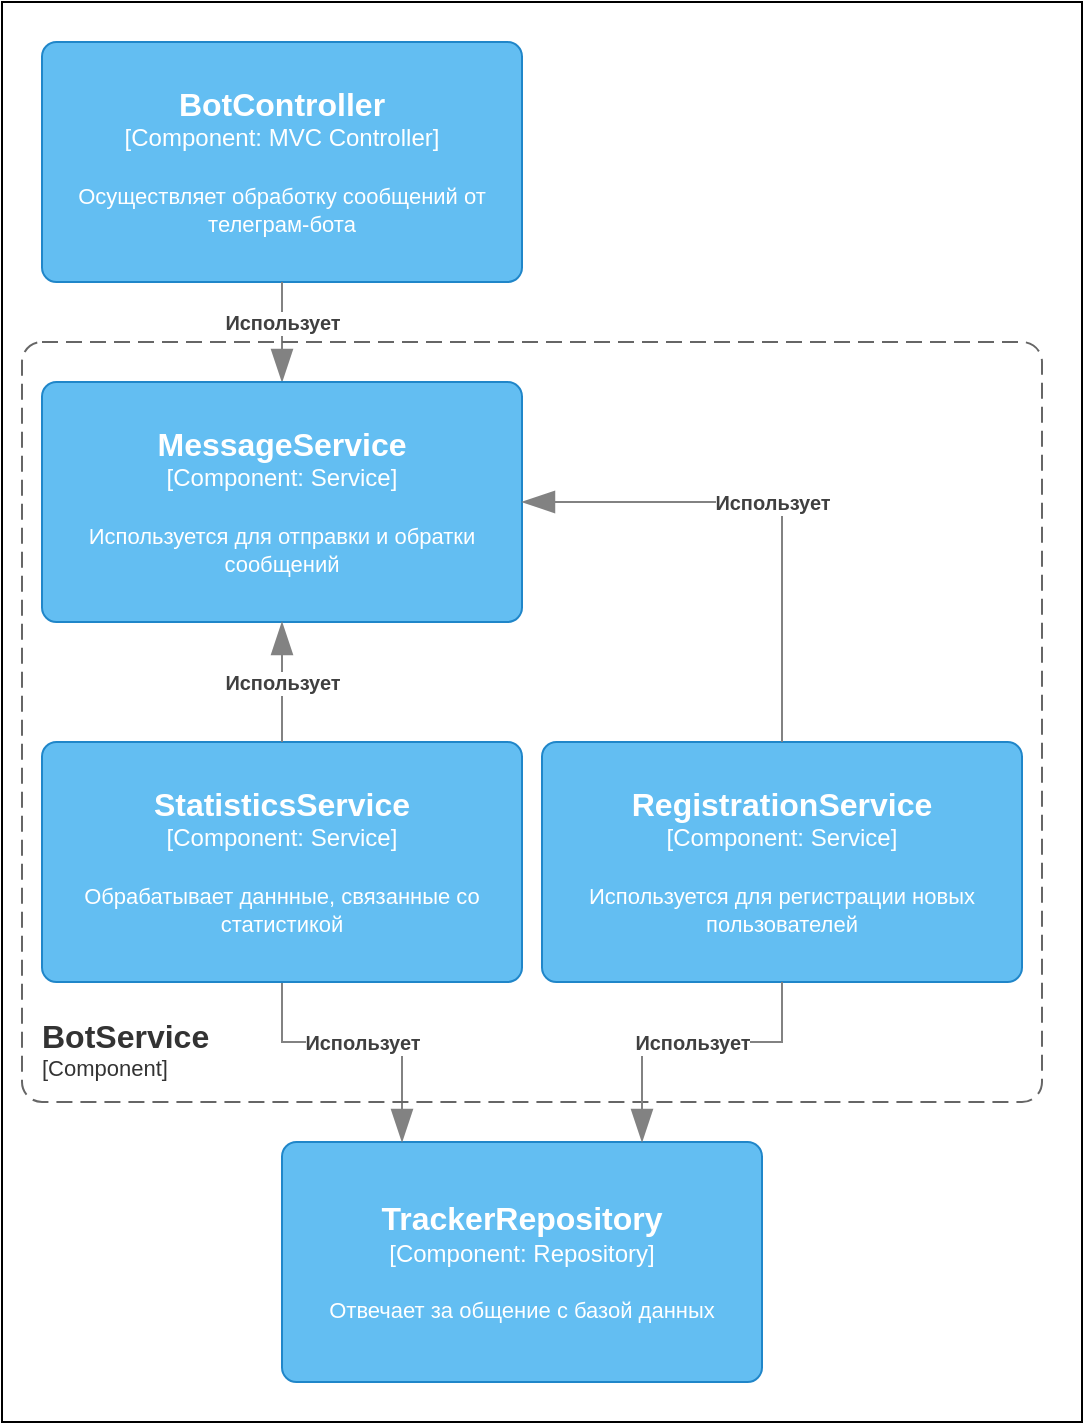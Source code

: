 <mxfile version="22.1.15" type="device" pages="7">
  <diagram name="4C - BotService" id="V4XMEChGqeGWdbFWWtko">
    <mxGraphModel dx="2802" dy="2306" grid="1" gridSize="10" guides="1" tooltips="1" connect="1" arrows="1" fold="1" page="1" pageScale="1" pageWidth="850" pageHeight="1100" math="0" shadow="0">
      <root>
        <mxCell id="0" />
        <mxCell id="1" parent="0" />
        <mxCell id="8rP4RypHxI1BIqcydNK--1" value="" style="rounded=0;whiteSpace=wrap;html=1;" vertex="1" parent="1">
          <mxGeometry y="-1100" width="540" height="710" as="geometry" />
        </mxCell>
        <object placeholders="1" c4Name="BotController" c4Type="Component" c4Technology="MVC Controller" c4Description="Осуществляет обработку сообщений от телеграм-бота" label="&lt;font style=&quot;font-size: 16px&quot;&gt;&lt;b&gt;%c4Name%&lt;/b&gt;&lt;/font&gt;&lt;div&gt;[%c4Type%: %c4Technology%]&lt;/div&gt;&lt;br&gt;&lt;div&gt;&lt;font style=&quot;font-size: 11px&quot;&gt;%c4Description%&lt;/font&gt;&lt;/div&gt;" id="B8-5JWMN16qYHXhzA8TX-1">
          <mxCell style="rounded=1;whiteSpace=wrap;html=1;labelBackgroundColor=none;fillColor=#63BEF2;fontColor=#ffffff;align=center;arcSize=6;strokeColor=#2086C9;metaEdit=1;resizable=0;points=[[0.25,0,0],[0.5,0,0],[0.75,0,0],[1,0.25,0],[1,0.5,0],[1,0.75,0],[0.75,1,0],[0.5,1,0],[0.25,1,0],[0,0.75,0],[0,0.5,0],[0,0.25,0]];" parent="1" vertex="1">
            <mxGeometry x="20" y="-1080" width="240" height="120" as="geometry" />
          </mxCell>
        </object>
        <object placeholders="1" c4Type="Relationship" c4Description="Использует" label="&lt;div style=&quot;text-align: left&quot;&gt;&lt;div style=&quot;text-align: center&quot;&gt;&lt;b&gt;%c4Description%&lt;/b&gt;&lt;/div&gt;" id="B8-5JWMN16qYHXhzA8TX-4">
          <mxCell style="endArrow=blockThin;html=1;fontSize=10;fontColor=#404040;strokeWidth=1;endFill=1;strokeColor=#828282;elbow=vertical;metaEdit=1;endSize=14;startSize=14;jumpStyle=arc;jumpSize=16;rounded=0;edgeStyle=orthogonalEdgeStyle;exitX=0.5;exitY=1;exitDx=0;exitDy=0;exitPerimeter=0;entryX=0.5;entryY=0;entryDx=0;entryDy=0;entryPerimeter=0;" parent="1" source="B8-5JWMN16qYHXhzA8TX-1" target="B8-5JWMN16qYHXhzA8TX-10" edge="1">
            <mxGeometry x="-0.2" width="240" relative="1" as="geometry">
              <mxPoint x="120" y="-1220" as="sourcePoint" />
              <mxPoint x="110" y="-1060" as="targetPoint" />
              <mxPoint as="offset" />
            </mxGeometry>
          </mxCell>
        </object>
        <object placeholders="1" c4Name="TrackerRepository" c4Type="Component" c4Technology="Repository" c4Description="Отвечает за общение с базой данных" label="&lt;font style=&quot;font-size: 16px&quot;&gt;&lt;b&gt;%c4Name%&lt;/b&gt;&lt;/font&gt;&lt;div&gt;[%c4Type%: %c4Technology%]&lt;/div&gt;&lt;br&gt;&lt;div&gt;&lt;font style=&quot;font-size: 11px&quot;&gt;%c4Description%&lt;/font&gt;&lt;/div&gt;" id="B8-5JWMN16qYHXhzA8TX-5">
          <mxCell style="rounded=1;whiteSpace=wrap;html=1;labelBackgroundColor=none;fillColor=#63BEF2;fontColor=#ffffff;align=center;arcSize=6;strokeColor=#2086C9;metaEdit=1;resizable=0;points=[[0.25,0,0],[0.5,0,0],[0.75,0,0],[1,0.25,0],[1,0.5,0],[1,0.75,0],[0.75,1,0],[0.5,1,0],[0.25,1,0],[0,0.75,0],[0,0.5,0],[0,0.25,0]];" parent="1" vertex="1">
            <mxGeometry x="140" y="-530" width="240" height="120" as="geometry" />
          </mxCell>
        </object>
        <object placeholders="1" c4Type="Relationship" c4Description="Использует" label="&lt;div style=&quot;text-align: left&quot;&gt;&lt;div style=&quot;text-align: center&quot;&gt;&lt;b&gt;%c4Description%&lt;/b&gt;&lt;/div&gt;" id="B8-5JWMN16qYHXhzA8TX-6">
          <mxCell style="endArrow=blockThin;html=1;fontSize=10;fontColor=#404040;strokeWidth=1;endFill=1;strokeColor=#828282;elbow=vertical;metaEdit=1;endSize=14;startSize=14;jumpStyle=arc;jumpSize=16;rounded=0;edgeStyle=orthogonalEdgeStyle;exitX=0.5;exitY=1;exitDx=0;exitDy=0;exitPerimeter=0;entryX=0.25;entryY=0;entryDx=0;entryDy=0;entryPerimeter=0;" parent="1" source="B8-5JWMN16qYHXhzA8TX-9" target="B8-5JWMN16qYHXhzA8TX-5" edge="1">
            <mxGeometry width="240" relative="1" as="geometry">
              <mxPoint x="-530" y="-660" as="sourcePoint" />
              <mxPoint x="-640" y="-710" as="targetPoint" />
              <mxPoint as="offset" />
              <Array as="points">
                <mxPoint x="140" y="-580" />
                <mxPoint x="200" y="-580" />
              </Array>
            </mxGeometry>
          </mxCell>
        </object>
        <object placeholders="1" c4Name="BotService" c4Type="ContainerScopeBoundary" c4Application="Component" label="&lt;font style=&quot;font-size: 16px&quot;&gt;&lt;b&gt;&lt;div style=&quot;text-align: left&quot;&gt;%c4Name%&lt;/div&gt;&lt;/b&gt;&lt;/font&gt;&lt;div style=&quot;text-align: left&quot;&gt;[%c4Application%]&lt;/div&gt;" id="B8-5JWMN16qYHXhzA8TX-8">
          <mxCell style="rounded=1;fontSize=11;whiteSpace=wrap;html=1;dashed=1;arcSize=20;fillColor=none;strokeColor=#666666;fontColor=#333333;labelBackgroundColor=none;align=left;verticalAlign=bottom;labelBorderColor=none;spacingTop=0;spacing=10;dashPattern=8 4;metaEdit=1;rotatable=0;perimeter=rectanglePerimeter;noLabel=0;labelPadding=0;allowArrows=0;connectable=0;expand=0;recursiveResize=0;editable=1;pointerEvents=0;absoluteArcSize=1;points=[[0.25,0,0],[0.5,0,0],[0.75,0,0],[1,0.25,0],[1,0.5,0],[1,0.75,0],[0.75,1,0],[0.5,1,0],[0.25,1,0],[0,0.75,0],[0,0.5,0],[0,0.25,0]];" parent="1" vertex="1">
            <mxGeometry x="10" y="-930" width="510" height="380" as="geometry" />
          </mxCell>
        </object>
        <object placeholders="1" c4Name="StatisticsService" c4Type="Component" c4Technology="Service" c4Description="Обрабатывает даннные, связанные со статистикой" label="&lt;font style=&quot;font-size: 16px&quot;&gt;&lt;b&gt;%c4Name%&lt;/b&gt;&lt;/font&gt;&lt;div&gt;[%c4Type%: %c4Technology%]&lt;/div&gt;&lt;br&gt;&lt;div&gt;&lt;font style=&quot;font-size: 11px&quot;&gt;%c4Description%&lt;/font&gt;&lt;/div&gt;" id="B8-5JWMN16qYHXhzA8TX-9">
          <mxCell style="rounded=1;whiteSpace=wrap;html=1;labelBackgroundColor=none;fillColor=#63BEF2;fontColor=#ffffff;align=center;arcSize=6;strokeColor=#2086C9;metaEdit=1;resizable=0;points=[[0.25,0,0],[0.5,0,0],[0.75,0,0],[1,0.25,0],[1,0.5,0],[1,0.75,0],[0.75,1,0],[0.5,1,0],[0.25,1,0],[0,0.75,0],[0,0.5,0],[0,0.25,0]];" parent="1" vertex="1">
            <mxGeometry x="20" y="-730" width="240" height="120" as="geometry" />
          </mxCell>
        </object>
        <object placeholders="1" c4Name="MessageService" c4Type="Component" c4Technology="Service" c4Description="Используется для отправки и обратки сообщений" label="&lt;font style=&quot;font-size: 16px&quot;&gt;&lt;b&gt;%c4Name%&lt;/b&gt;&lt;/font&gt;&lt;div&gt;[%c4Type%: %c4Technology%]&lt;/div&gt;&lt;br&gt;&lt;div&gt;&lt;font style=&quot;font-size: 11px&quot;&gt;%c4Description%&lt;/font&gt;&lt;/div&gt;" id="B8-5JWMN16qYHXhzA8TX-10">
          <mxCell style="rounded=1;whiteSpace=wrap;html=1;labelBackgroundColor=none;fillColor=#63BEF2;fontColor=#ffffff;align=center;arcSize=6;strokeColor=#2086C9;metaEdit=1;resizable=0;points=[[0.25,0,0],[0.5,0,0],[0.75,0,0],[1,0.25,0],[1,0.5,0],[1,0.75,0],[0.75,1,0],[0.5,1,0],[0.25,1,0],[0,0.75,0],[0,0.5,0],[0,0.25,0]];" parent="1" vertex="1">
            <mxGeometry x="20" y="-910" width="240" height="120" as="geometry" />
          </mxCell>
        </object>
        <object placeholders="1" c4Name="RegistrationService" c4Type="Component" c4Technology="Service" c4Description="Используется для регистрации новых пользователей" label="&lt;font style=&quot;font-size: 16px&quot;&gt;&lt;b&gt;%c4Name%&lt;/b&gt;&lt;/font&gt;&lt;div&gt;[%c4Type%: %c4Technology%]&lt;/div&gt;&lt;br&gt;&lt;div&gt;&lt;font style=&quot;font-size: 11px&quot;&gt;%c4Description%&lt;/font&gt;&lt;/div&gt;" id="B8-5JWMN16qYHXhzA8TX-11">
          <mxCell style="rounded=1;whiteSpace=wrap;html=1;labelBackgroundColor=none;fillColor=#63BEF2;fontColor=#ffffff;align=center;arcSize=6;strokeColor=#2086C9;metaEdit=1;resizable=0;points=[[0.25,0,0],[0.5,0,0],[0.75,0,0],[1,0.25,0],[1,0.5,0],[1,0.75,0],[0.75,1,0],[0.5,1,0],[0.25,1,0],[0,0.75,0],[0,0.5,0],[0,0.25,0]];" parent="1" vertex="1">
            <mxGeometry x="270" y="-730" width="240" height="120" as="geometry" />
          </mxCell>
        </object>
        <object placeholders="1" c4Type="Relationship" c4Description="Использует" label="&lt;div style=&quot;text-align: left&quot;&gt;&lt;div style=&quot;text-align: center&quot;&gt;&lt;b&gt;%c4Description%&lt;/b&gt;&lt;/div&gt;" id="B8-5JWMN16qYHXhzA8TX-14">
          <mxCell style="endArrow=blockThin;html=1;fontSize=10;fontColor=#404040;strokeWidth=1;endFill=1;strokeColor=#828282;elbow=vertical;metaEdit=1;endSize=14;startSize=14;jumpStyle=arc;jumpSize=16;rounded=0;edgeStyle=orthogonalEdgeStyle;exitX=0.5;exitY=0;exitDx=0;exitDy=0;exitPerimeter=0;entryX=0.5;entryY=1;entryDx=0;entryDy=0;entryPerimeter=0;" parent="1" source="B8-5JWMN16qYHXhzA8TX-9" target="B8-5JWMN16qYHXhzA8TX-10" edge="1">
            <mxGeometry width="240" relative="1" as="geometry">
              <mxPoint x="240" y="-990" as="sourcePoint" />
              <mxPoint x="360" y="-840" as="targetPoint" />
              <mxPoint as="offset" />
            </mxGeometry>
          </mxCell>
        </object>
        <object placeholders="1" c4Type="Relationship" c4Description="Использует" label="&lt;div style=&quot;text-align: left&quot;&gt;&lt;div style=&quot;text-align: center&quot;&gt;&lt;b&gt;%c4Description%&lt;/b&gt;&lt;/div&gt;" id="B8-5JWMN16qYHXhzA8TX-15">
          <mxCell style="endArrow=blockThin;html=1;fontSize=10;fontColor=#404040;strokeWidth=1;endFill=1;strokeColor=#828282;elbow=vertical;metaEdit=1;endSize=14;startSize=14;jumpStyle=arc;jumpSize=16;rounded=0;edgeStyle=orthogonalEdgeStyle;exitX=0.5;exitY=0;exitDx=0;exitDy=0;exitPerimeter=0;entryX=1;entryY=0.5;entryDx=0;entryDy=0;entryPerimeter=0;" parent="1" source="B8-5JWMN16qYHXhzA8TX-11" target="B8-5JWMN16qYHXhzA8TX-10" edge="1">
            <mxGeometry width="240" relative="1" as="geometry">
              <mxPoint x="270" y="-830" as="sourcePoint" />
              <mxPoint x="390" y="-830" as="targetPoint" />
              <mxPoint as="offset" />
            </mxGeometry>
          </mxCell>
        </object>
        <object placeholders="1" c4Type="Relationship" c4Description="Использует" label="&lt;div style=&quot;text-align: left&quot;&gt;&lt;div style=&quot;text-align: center&quot;&gt;&lt;b&gt;%c4Description%&lt;/b&gt;&lt;/div&gt;" id="B8-5JWMN16qYHXhzA8TX-16">
          <mxCell style="endArrow=blockThin;html=1;fontSize=10;fontColor=#404040;strokeWidth=1;endFill=1;strokeColor=#828282;elbow=vertical;metaEdit=1;endSize=14;startSize=14;jumpStyle=arc;jumpSize=16;rounded=0;edgeStyle=orthogonalEdgeStyle;exitX=0.5;exitY=1;exitDx=0;exitDy=0;exitPerimeter=0;entryX=0.75;entryY=0;entryDx=0;entryDy=0;entryPerimeter=0;" parent="1" source="B8-5JWMN16qYHXhzA8TX-11" target="B8-5JWMN16qYHXhzA8TX-5" edge="1">
            <mxGeometry width="240" relative="1" as="geometry">
              <mxPoint x="150" y="-600" as="sourcePoint" />
              <mxPoint x="200" y="-450" as="targetPoint" />
              <mxPoint as="offset" />
              <Array as="points">
                <mxPoint x="390" y="-580" />
                <mxPoint x="320" y="-580" />
              </Array>
            </mxGeometry>
          </mxCell>
        </object>
      </root>
    </mxGraphModel>
  </diagram>
  <diagram id="iclU5d4BsvyA3gq8lI4b" name="4C - StatisticsService">
    <mxGraphModel dx="1401" dy="1703" grid="1" gridSize="10" guides="1" tooltips="1" connect="1" arrows="1" fold="1" page="1" pageScale="1" pageWidth="850" pageHeight="1100" math="0" shadow="0">
      <root>
        <mxCell id="0" />
        <mxCell id="1" parent="0" />
        <mxCell id="QzD9mSQikOVkueWCeN31-1" value="" style="rounded=0;whiteSpace=wrap;html=1;" vertex="1" parent="1">
          <mxGeometry y="-1100" width="530" height="630" as="geometry" />
        </mxCell>
        <object placeholders="1" c4Name="TrackerRepository" c4Type="Component" c4Technology="Repository" c4Description="Отвечает за общение с базой данных" label="&lt;font style=&quot;font-size: 16px&quot;&gt;&lt;b&gt;%c4Name%&lt;/b&gt;&lt;/font&gt;&lt;div&gt;[%c4Type%: %c4Technology%]&lt;/div&gt;&lt;br&gt;&lt;div&gt;&lt;font style=&quot;font-size: 11px&quot;&gt;%c4Description%&lt;/font&gt;&lt;/div&gt;" id="Iw1He3ozA-wsEhunrqgz-1">
          <mxCell style="rounded=1;whiteSpace=wrap;html=1;labelBackgroundColor=none;fillColor=#63BEF2;fontColor=#ffffff;align=center;arcSize=6;strokeColor=#2086C9;metaEdit=1;resizable=0;points=[[0.25,0,0],[0.5,0,0],[0.75,0,0],[1,0.25,0],[1,0.5,0],[1,0.75,0],[0.75,1,0],[0.5,1,0],[0.25,1,0],[0,0.75,0],[0,0.5,0],[0,0.25,0]];" parent="1" vertex="1">
            <mxGeometry x="140" y="-600" width="240" height="120" as="geometry" />
          </mxCell>
        </object>
        <object placeholders="1" c4Name="MessageService" c4Type="Component" c4Technology="Service" c4Description="Используется для отправки и обратки сообщений" label="&lt;font style=&quot;font-size: 16px&quot;&gt;&lt;b&gt;%c4Name%&lt;/b&gt;&lt;/font&gt;&lt;div&gt;[%c4Type%: %c4Technology%]&lt;/div&gt;&lt;br&gt;&lt;div&gt;&lt;font style=&quot;font-size: 11px&quot;&gt;%c4Description%&lt;/font&gt;&lt;/div&gt;" id="Iw1He3ozA-wsEhunrqgz-4">
          <mxCell style="rounded=1;whiteSpace=wrap;html=1;labelBackgroundColor=none;fillColor=#63BEF2;fontColor=#ffffff;align=center;arcSize=6;strokeColor=#2086C9;metaEdit=1;resizable=0;points=[[0.25,0,0],[0.5,0,0],[0.75,0,0],[1,0.25,0],[1,0.5,0],[1,0.75,0],[0.75,1,0],[0.5,1,0],[0.25,1,0],[0,0.75,0],[0,0.5,0],[0,0.25,0]];" parent="1" vertex="1">
            <mxGeometry x="140" y="-1090" width="240" height="120" as="geometry" />
          </mxCell>
        </object>
        <object placeholders="1" c4Type="Relationship" c4Description="Взаимодействует с" label="&lt;div style=&quot;text-align: left&quot;&gt;&lt;div style=&quot;text-align: center&quot;&gt;&lt;b&gt;%c4Description%&lt;/b&gt;&lt;/div&gt;" id="Iw1He3ozA-wsEhunrqgz-6">
          <mxCell style="endArrow=blockThin;html=1;fontSize=10;fontColor=#404040;strokeWidth=1;endFill=1;strokeColor=#828282;elbow=vertical;metaEdit=1;endSize=14;startSize=14;jumpStyle=arc;jumpSize=16;rounded=0;edgeStyle=orthogonalEdgeStyle;exitX=0.5;exitY=0;exitDx=0;exitDy=0;entryX=0.5;entryY=1;entryDx=0;entryDy=0;entryPerimeter=0;" parent="1" source="18i9hzi3KoWoiibTXgRW-1" target="Iw1He3ozA-wsEhunrqgz-4" edge="1">
            <mxGeometry width="240" relative="1" as="geometry">
              <mxPoint x="86" y="-880" as="sourcePoint" />
              <mxPoint x="306" y="-850" as="targetPoint" />
              <mxPoint as="offset" />
            </mxGeometry>
          </mxCell>
        </object>
        <object placeholders="1" c4Name="StatisticsService" c4Type="ContainerScopeBoundary" c4Application="Component" label="&lt;font style=&quot;font-size: 16px&quot;&gt;&lt;b&gt;&lt;div style=&quot;text-align: left&quot;&gt;%c4Name%&lt;/div&gt;&lt;/b&gt;&lt;/font&gt;&lt;div style=&quot;text-align: left&quot;&gt;[%c4Application%]&lt;/div&gt;" id="h0-tXo1kLTTuV1UK9idp-1">
          <mxCell style="rounded=1;fontSize=11;whiteSpace=wrap;html=1;dashed=1;arcSize=20;fillColor=none;strokeColor=#666666;fontColor=#333333;labelBackgroundColor=none;align=left;verticalAlign=bottom;labelBorderColor=none;spacingTop=0;spacing=10;dashPattern=8 4;metaEdit=1;rotatable=0;perimeter=rectanglePerimeter;noLabel=0;labelPadding=0;allowArrows=0;connectable=0;expand=0;recursiveResize=0;editable=1;pointerEvents=0;absoluteArcSize=1;points=[[0.25,0,0],[0.5,0,0],[0.75,0,0],[1,0.25,0],[1,0.5,0],[1,0.75,0],[0.75,1,0],[0.5,1,0],[0.25,1,0],[0,0.75,0],[0,0.5,0],[0,0.25,0]];" parent="1" vertex="1">
            <mxGeometry x="10" y="-930" width="510" height="270" as="geometry" />
          </mxCell>
        </object>
        <mxCell id="18i9hzi3KoWoiibTXgRW-1" value="IUserStatisticsService" style="swimlane;fontStyle=1;align=center;verticalAlign=top;childLayout=stackLayout;horizontal=1;startSize=26;horizontalStack=0;resizeParent=1;resizeParentMax=0;resizeLast=0;collapsible=1;marginBottom=0;whiteSpace=wrap;html=1;" parent="1" vertex="1">
          <mxGeometry x="165" y="-910" width="190" height="34" as="geometry" />
        </mxCell>
        <mxCell id="18i9hzi3KoWoiibTXgRW-2" value="" style="line;strokeWidth=1;fillColor=none;align=left;verticalAlign=middle;spacingTop=-1;spacingLeft=3;spacingRight=3;rotatable=0;labelPosition=right;points=[];portConstraint=eastwest;strokeColor=inherit;" parent="18i9hzi3KoWoiibTXgRW-1" vertex="1">
          <mxGeometry y="26" width="190" height="8" as="geometry" />
        </mxCell>
        <mxCell id="18i9hzi3KoWoiibTXgRW-5" value="AdminStatisticsService" style="swimlane;fontStyle=1;align=center;verticalAlign=top;childLayout=stackLayout;horizontal=1;startSize=26;horizontalStack=0;resizeParent=1;resizeParentMax=0;resizeLast=0;collapsible=1;marginBottom=0;whiteSpace=wrap;html=1;" parent="1" vertex="1">
          <mxGeometry x="30" y="-810" width="190" height="34" as="geometry" />
        </mxCell>
        <mxCell id="18i9hzi3KoWoiibTXgRW-6" value="" style="line;strokeWidth=1;fillColor=none;align=left;verticalAlign=middle;spacingTop=-1;spacingLeft=3;spacingRight=3;rotatable=0;labelPosition=right;points=[];portConstraint=eastwest;strokeColor=inherit;" parent="18i9hzi3KoWoiibTXgRW-5" vertex="1">
          <mxGeometry y="26" width="190" height="8" as="geometry" />
        </mxCell>
        <mxCell id="18i9hzi3KoWoiibTXgRW-7" value="WorkerStatisticsService" style="swimlane;fontStyle=1;align=center;verticalAlign=top;childLayout=stackLayout;horizontal=1;startSize=26;horizontalStack=0;resizeParent=1;resizeParentMax=0;resizeLast=0;collapsible=1;marginBottom=0;whiteSpace=wrap;html=1;" parent="1" vertex="1">
          <mxGeometry x="300" y="-810" width="190" height="34" as="geometry" />
        </mxCell>
        <mxCell id="18i9hzi3KoWoiibTXgRW-8" value="" style="line;strokeWidth=1;fillColor=none;align=left;verticalAlign=middle;spacingTop=-1;spacingLeft=3;spacingRight=3;rotatable=0;labelPosition=right;points=[];portConstraint=eastwest;strokeColor=inherit;" parent="18i9hzi3KoWoiibTXgRW-7" vertex="1">
          <mxGeometry y="26" width="190" height="8" as="geometry" />
        </mxCell>
        <object placeholders="1" c4Type="Relationship" c4Description="Имплементирует" label="&lt;div style=&quot;text-align: left&quot;&gt;&lt;div style=&quot;text-align: center&quot;&gt;&lt;b&gt;%c4Description%&lt;/b&gt;&lt;/div&gt;" id="18i9hzi3KoWoiibTXgRW-9">
          <mxCell style="endArrow=blockThin;html=1;fontSize=10;fontColor=#404040;strokeWidth=1;endFill=1;strokeColor=#828282;elbow=vertical;metaEdit=1;endSize=14;startSize=14;jumpStyle=arc;jumpSize=16;rounded=0;edgeStyle=orthogonalEdgeStyle;exitX=0.75;exitY=0;exitDx=0;exitDy=0;entryX=0.25;entryY=1;entryDx=0;entryDy=0;" parent="1" source="18i9hzi3KoWoiibTXgRW-5" target="18i9hzi3KoWoiibTXgRW-1" edge="1">
            <mxGeometry width="240" relative="1" as="geometry">
              <mxPoint x="-130" y="-938" as="sourcePoint" />
              <mxPoint x="-130" y="-1038" as="targetPoint" />
              <mxPoint as="offset" />
            </mxGeometry>
          </mxCell>
        </object>
        <object placeholders="1" c4Type="Relationship" c4Description="Имплементирует" label="&lt;div style=&quot;text-align: left&quot;&gt;&lt;div style=&quot;text-align: center&quot;&gt;&lt;b&gt;%c4Description%&lt;/b&gt;&lt;/div&gt;" id="18i9hzi3KoWoiibTXgRW-10">
          <mxCell style="endArrow=blockThin;html=1;fontSize=10;fontColor=#404040;strokeWidth=1;endFill=1;strokeColor=#828282;elbow=vertical;metaEdit=1;endSize=14;startSize=14;jumpStyle=arc;jumpSize=16;rounded=0;edgeStyle=orthogonalEdgeStyle;exitX=0.25;exitY=0;exitDx=0;exitDy=0;entryX=0.75;entryY=1;entryDx=0;entryDy=0;" parent="1" source="18i9hzi3KoWoiibTXgRW-7" target="18i9hzi3KoWoiibTXgRW-1" edge="1">
            <mxGeometry width="240" relative="1" as="geometry">
              <mxPoint x="45" y="-800" as="sourcePoint" />
              <mxPoint x="138" y="-884" as="targetPoint" />
              <mxPoint as="offset" />
            </mxGeometry>
          </mxCell>
        </object>
        <object placeholders="1" c4Type="Relationship" c4Description="Наследуется от" label="&lt;div style=&quot;text-align: left&quot;&gt;&lt;div style=&quot;text-align: center&quot;&gt;&lt;b&gt;%c4Description%&lt;/b&gt;&lt;/div&gt;" id="18i9hzi3KoWoiibTXgRW-27">
          <mxCell style="endArrow=blockThin;html=1;fontSize=10;fontColor=#404040;strokeWidth=1;endFill=1;strokeColor=#828282;elbow=vertical;metaEdit=1;endSize=14;startSize=14;jumpStyle=arc;jumpSize=16;rounded=0;edgeStyle=orthogonalEdgeStyle;exitX=0.25;exitY=1;exitDx=0;exitDy=0;entryX=0.75;entryY=0;entryDx=0;entryDy=0;" parent="1" source="18i9hzi3KoWoiibTXgRW-7" target="18i9hzi3KoWoiibTXgRW-3" edge="1">
            <mxGeometry x="-0.144" width="240" relative="1" as="geometry">
              <mxPoint x="95" y="-766" as="sourcePoint" />
              <mxPoint x="95" y="-706" as="targetPoint" />
              <mxPoint as="offset" />
            </mxGeometry>
          </mxCell>
        </object>
        <object placeholders="1" c4Type="Relationship" c4Description="Использует" label="&lt;div style=&quot;text-align: left&quot;&gt;&lt;div style=&quot;text-align: center&quot;&gt;&lt;b&gt;%c4Description%&lt;/b&gt;&lt;/div&gt;" id="18i9hzi3KoWoiibTXgRW-28">
          <mxCell style="endArrow=blockThin;html=1;fontSize=10;fontColor=#404040;strokeWidth=1;endFill=1;strokeColor=#828282;elbow=vertical;metaEdit=1;endSize=14;startSize=14;jumpStyle=arc;jumpSize=16;rounded=0;edgeStyle=orthogonalEdgeStyle;exitX=0.75;exitY=1;exitDx=0;exitDy=0;entryX=0.75;entryY=0;entryDx=0;entryDy=0;entryPerimeter=0;" parent="1" source="18i9hzi3KoWoiibTXgRW-7" target="Iw1He3ozA-wsEhunrqgz-1" edge="1">
            <mxGeometry x="-0.072" width="240" relative="1" as="geometry">
              <mxPoint x="264" y="-766" as="sourcePoint" />
              <mxPoint x="355" y="-613" as="targetPoint" />
              <mxPoint as="offset" />
              <Array as="points">
                <mxPoint x="443" y="-640" />
                <mxPoint x="320" y="-640" />
              </Array>
            </mxGeometry>
          </mxCell>
        </object>
        <object placeholders="1" c4Type="Relationship" c4Description="Использует" label="&lt;div style=&quot;text-align: left&quot;&gt;&lt;div style=&quot;text-align: center&quot;&gt;&lt;b&gt;%c4Description%&lt;/b&gt;&lt;/div&gt;" id="18i9hzi3KoWoiibTXgRW-29">
          <mxCell style="endArrow=blockThin;html=1;fontSize=10;fontColor=#404040;strokeWidth=1;endFill=1;strokeColor=#828282;elbow=vertical;metaEdit=1;endSize=14;startSize=14;jumpStyle=arc;jumpSize=16;rounded=0;edgeStyle=orthogonalEdgeStyle;exitX=0.5;exitY=1;exitDx=0;exitDy=0;entryX=0.5;entryY=0;entryDx=0;entryDy=0;entryPerimeter=0;" parent="1" source="18i9hzi3KoWoiibTXgRW-3" target="Iw1He3ozA-wsEhunrqgz-1" edge="1">
            <mxGeometry x="0.024" width="240" relative="1" as="geometry">
              <mxPoint x="359" y="-766" as="sourcePoint" />
              <mxPoint x="260" y="-630" as="targetPoint" />
              <mxPoint as="offset" />
            </mxGeometry>
          </mxCell>
        </object>
        <mxCell id="18i9hzi3KoWoiibTXgRW-3" value="StatisticsService" style="swimlane;fontStyle=1;align=center;verticalAlign=top;childLayout=stackLayout;horizontal=1;startSize=26;horizontalStack=0;resizeParent=1;resizeParentMax=0;resizeLast=0;collapsible=1;marginBottom=0;whiteSpace=wrap;html=1;" parent="1" vertex="1">
          <mxGeometry x="165" y="-716" width="190" height="34" as="geometry" />
        </mxCell>
        <mxCell id="18i9hzi3KoWoiibTXgRW-4" value="" style="line;strokeWidth=1;fillColor=none;align=left;verticalAlign=middle;spacingTop=-1;spacingLeft=3;spacingRight=3;rotatable=0;labelPosition=right;points=[];portConstraint=eastwest;strokeColor=inherit;" parent="18i9hzi3KoWoiibTXgRW-3" vertex="1">
          <mxGeometry y="26" width="190" height="8" as="geometry" />
        </mxCell>
        <object placeholders="1" c4Type="Relationship" c4Description="Использует" label="&lt;div style=&quot;text-align: left&quot;&gt;&lt;div style=&quot;text-align: center&quot;&gt;&lt;b&gt;%c4Description%&lt;/b&gt;&lt;/div&gt;" id="18i9hzi3KoWoiibTXgRW-36">
          <mxCell style="endArrow=blockThin;html=1;fontSize=10;fontColor=#404040;strokeWidth=1;endFill=1;strokeColor=#828282;elbow=vertical;metaEdit=1;endSize=14;startSize=14;jumpStyle=arc;jumpSize=16;rounded=0;edgeStyle=orthogonalEdgeStyle;exitX=0.25;exitY=1;exitDx=0;exitDy=0;entryX=0.25;entryY=0;entryDx=0;entryDy=0;entryPerimeter=0;" parent="1" source="18i9hzi3KoWoiibTXgRW-5" target="Iw1He3ozA-wsEhunrqgz-1" edge="1">
            <mxGeometry x="-0.089" width="240" relative="1" as="geometry">
              <mxPoint x="270" y="-672" as="sourcePoint" />
              <mxPoint x="270" y="-550" as="targetPoint" />
              <mxPoint as="offset" />
              <Array as="points">
                <mxPoint x="78" y="-640" />
                <mxPoint x="200" y="-640" />
              </Array>
            </mxGeometry>
          </mxCell>
        </object>
        <object placeholders="1" c4Type="Relationship" c4Description="Наследуется от" label="&lt;div style=&quot;text-align: left&quot;&gt;&lt;div style=&quot;text-align: center&quot;&gt;&lt;b&gt;%c4Description%&lt;/b&gt;&lt;/div&gt;" id="18i9hzi3KoWoiibTXgRW-37">
          <mxCell style="endArrow=blockThin;html=1;fontSize=10;fontColor=#404040;strokeWidth=1;endFill=1;strokeColor=#828282;elbow=vertical;metaEdit=1;endSize=14;startSize=14;jumpStyle=arc;jumpSize=16;rounded=0;edgeStyle=orthogonalEdgeStyle;exitX=0.75;exitY=1;exitDx=0;exitDy=0;entryX=0.25;entryY=0;entryDx=0;entryDy=0;" parent="1" source="18i9hzi3KoWoiibTXgRW-5" target="18i9hzi3KoWoiibTXgRW-3" edge="1">
            <mxGeometry x="-0.133" width="240" relative="1" as="geometry">
              <mxPoint x="358" y="-766" as="sourcePoint" />
              <mxPoint x="317" y="-706" as="targetPoint" />
              <mxPoint as="offset" />
            </mxGeometry>
          </mxCell>
        </object>
      </root>
    </mxGraphModel>
  </diagram>
  <diagram id="ZhhDPpvo68jc5J9cWOls" name="4C - TrackerRepository">
    <mxGraphModel dx="2802" dy="2306" grid="1" gridSize="10" guides="1" tooltips="1" connect="1" arrows="1" fold="1" page="1" pageScale="1" pageWidth="850" pageHeight="1100" math="0" shadow="0">
      <root>
        <mxCell id="0" />
        <mxCell id="1" parent="0" />
        <mxCell id="ukDpZQ1lhXwqbY4o6XGV-1" value="" style="rounded=0;whiteSpace=wrap;html=1;" vertex="1" parent="1">
          <mxGeometry y="-1100" width="840" height="820" as="geometry" />
        </mxCell>
        <object placeholders="1" c4Name="TrackerRepository" c4Type="ContainerScopeBoundary" c4Application="Component" label="&lt;font style=&quot;font-size: 16px&quot;&gt;&lt;b&gt;&lt;div style=&quot;text-align: left&quot;&gt;%c4Name%&lt;/div&gt;&lt;/b&gt;&lt;/font&gt;&lt;div style=&quot;text-align: left&quot;&gt;[%c4Application%]&lt;/div&gt;" id="IJt1vZpBqGpw_i_-S1-4-4">
          <mxCell style="rounded=1;fontSize=11;whiteSpace=wrap;html=1;dashed=1;arcSize=20;fillColor=none;strokeColor=#666666;fontColor=#333333;labelBackgroundColor=none;align=left;verticalAlign=bottom;labelBorderColor=none;spacingTop=0;spacing=10;dashPattern=8 4;metaEdit=1;rotatable=0;perimeter=rectanglePerimeter;noLabel=0;labelPadding=0;allowArrows=0;connectable=0;expand=0;recursiveResize=0;editable=1;pointerEvents=0;absoluteArcSize=1;points=[[0.25,0,0],[0.5,0,0],[0.75,0,0],[1,0.25,0],[1,0.5,0],[1,0.75,0],[0.75,1,0],[0.5,1,0],[0.25,1,0],[0,0.75,0],[0,0.5,0],[0,0.25,0]];" parent="1" vertex="1">
            <mxGeometry x="20" y="-940" width="780" height="640" as="geometry" />
          </mxCell>
        </object>
        <object placeholders="1" c4Type="Relationship" c4Description="Использует" label="&lt;div style=&quot;text-align: left&quot;&gt;&lt;div style=&quot;text-align: center&quot;&gt;&lt;b&gt;%c4Description%&lt;/b&gt;&lt;/div&gt;" id="txwNX19-dwwu_euUyBAW-2">
          <mxCell style="endArrow=blockThin;html=1;fontSize=10;fontColor=#404040;strokeWidth=3;endFill=1;strokeColor=#828282;elbow=vertical;metaEdit=1;endSize=14;startSize=14;jumpStyle=arc;jumpSize=16;rounded=0;edgeStyle=orthogonalEdgeStyle;exitX=0.75;exitY=1;exitDx=0;exitDy=0;exitPerimeter=0;entryX=1;entryY=0.5;entryDx=0;entryDy=0;" parent="1" source="txwNX19-dwwu_euUyBAW-3" target="txwNX19-dwwu_euUyBAW-11" edge="1">
            <mxGeometry x="-0.403" width="240" relative="1" as="geometry">
              <mxPoint x="-510" y="-1020" as="sourcePoint" />
              <mxPoint x="270" y="-880" as="targetPoint" />
              <mxPoint y="-1" as="offset" />
              <Array as="points">
                <mxPoint x="760" y="-980" />
                <mxPoint x="760" y="-568" />
              </Array>
            </mxGeometry>
          </mxCell>
        </object>
        <object placeholders="1" c4Name="StatisticsService" c4Type="Component" c4Technology="Service" c4Description="Обрабатывает даннные, связанные со статистикой" label="&lt;font style=&quot;font-size: 16px&quot;&gt;&lt;b&gt;%c4Name%&lt;/b&gt;&lt;/font&gt;&lt;div&gt;[%c4Type%: %c4Technology%]&lt;/div&gt;&lt;br&gt;&lt;div&gt;&lt;font style=&quot;font-size: 11px&quot;&gt;%c4Description%&lt;/font&gt;&lt;/div&gt;" id="txwNX19-dwwu_euUyBAW-3">
          <mxCell style="rounded=1;whiteSpace=wrap;html=1;labelBackgroundColor=none;fillColor=#63BEF2;fontColor=#ffffff;align=center;arcSize=6;strokeColor=#2086C9;metaEdit=1;resizable=0;points=[[0.25,0,0],[0.5,0,0],[0.75,0,0],[1,0.25,0],[1,0.5,0],[1,0.75,0],[0.75,1,0],[0.5,1,0],[0.25,1,0],[0,0.75,0],[0,0.5,0],[0,0.25,0]];" parent="1" vertex="1">
            <mxGeometry x="574.96" y="-1080" width="240" height="120" as="geometry" />
          </mxCell>
        </object>
        <object placeholders="1" c4Name="RegistrationService" c4Type="Component" c4Technology="Service" c4Description="Используется для регистрации новых пользователей" label="&lt;font style=&quot;font-size: 16px&quot;&gt;&lt;b&gt;%c4Name%&lt;/b&gt;&lt;/font&gt;&lt;div&gt;[%c4Type%: %c4Technology%]&lt;/div&gt;&lt;br&gt;&lt;div&gt;&lt;font style=&quot;font-size: 11px&quot;&gt;%c4Description%&lt;/font&gt;&lt;/div&gt;" id="txwNX19-dwwu_euUyBAW-4">
          <mxCell style="rounded=1;whiteSpace=wrap;html=1;labelBackgroundColor=none;fillColor=#63BEF2;fontColor=#ffffff;align=center;arcSize=6;strokeColor=#2086C9;metaEdit=1;resizable=0;points=[[0.25,0,0],[0.5,0,0],[0.75,0,0],[1,0.25,0],[1,0.5,0],[1,0.75,0],[0.75,1,0],[0.5,1,0],[0.25,1,0],[0,0.75,0],[0,0.5,0],[0,0.25,0]];" parent="1" vertex="1">
            <mxGeometry x="20" y="-1080" width="240" height="120" as="geometry" />
          </mxCell>
        </object>
        <mxCell id="txwNX19-dwwu_euUyBAW-7" value="IDBUserService" style="swimlane;fontStyle=1;align=center;verticalAlign=top;childLayout=stackLayout;horizontal=1;startSize=26;horizontalStack=0;resizeParent=1;resizeParentMax=0;resizeLast=0;collapsible=1;marginBottom=0;whiteSpace=wrap;html=1;" parent="1" vertex="1">
          <mxGeometry x="124.96" y="-585.5" width="190" height="34" as="geometry" />
        </mxCell>
        <mxCell id="txwNX19-dwwu_euUyBAW-8" value="" style="line;strokeWidth=1;fillColor=none;align=left;verticalAlign=middle;spacingTop=-1;spacingLeft=3;spacingRight=3;rotatable=0;labelPosition=right;points=[];portConstraint=eastwest;strokeColor=inherit;" parent="txwNX19-dwwu_euUyBAW-7" vertex="1">
          <mxGeometry y="26" width="190" height="8" as="geometry" />
        </mxCell>
        <mxCell id="txwNX19-dwwu_euUyBAW-9" value="IDBService" style="swimlane;fontStyle=1;align=center;verticalAlign=top;childLayout=stackLayout;horizontal=1;startSize=26;horizontalStack=0;resizeParent=1;resizeParentMax=0;resizeLast=0;collapsible=1;marginBottom=0;whiteSpace=wrap;html=1;" parent="1" vertex="1">
          <mxGeometry x="334.96" y="-885.5" width="190" height="34" as="geometry" />
        </mxCell>
        <mxCell id="txwNX19-dwwu_euUyBAW-10" value="" style="line;strokeWidth=1;fillColor=none;align=left;verticalAlign=middle;spacingTop=-1;spacingLeft=3;spacingRight=3;rotatable=0;labelPosition=right;points=[];portConstraint=eastwest;strokeColor=inherit;" parent="txwNX19-dwwu_euUyBAW-9" vertex="1">
          <mxGeometry y="26" width="190" height="8" as="geometry" />
        </mxCell>
        <mxCell id="txwNX19-dwwu_euUyBAW-11" value="IDBEntityWithNameService" style="swimlane;fontStyle=1;align=center;verticalAlign=top;childLayout=stackLayout;horizontal=1;startSize=26;horizontalStack=0;resizeParent=1;resizeParentMax=0;resizeLast=0;collapsible=1;marginBottom=0;whiteSpace=wrap;html=1;" parent="1" vertex="1">
          <mxGeometry x="324.96" y="-585.5" width="190" height="34" as="geometry" />
        </mxCell>
        <mxCell id="txwNX19-dwwu_euUyBAW-12" value="" style="line;strokeWidth=1;fillColor=none;align=left;verticalAlign=middle;spacingTop=-1;spacingLeft=3;spacingRight=3;rotatable=0;labelPosition=right;points=[];portConstraint=eastwest;strokeColor=inherit;" parent="txwNX19-dwwu_euUyBAW-11" vertex="1">
          <mxGeometry y="26" width="190" height="8" as="geometry" />
        </mxCell>
        <mxCell id="txwNX19-dwwu_euUyBAW-13" value="DBUserService" style="swimlane;fontStyle=1;align=center;verticalAlign=top;childLayout=stackLayout;horizontal=1;startSize=26;horizontalStack=0;resizeParent=1;resizeParentMax=0;resizeLast=0;collapsible=1;marginBottom=0;whiteSpace=wrap;html=1;" parent="1" vertex="1">
          <mxGeometry x="134.96" y="-690" width="190" height="34" as="geometry" />
        </mxCell>
        <mxCell id="txwNX19-dwwu_euUyBAW-14" value="" style="line;strokeWidth=1;fillColor=none;align=left;verticalAlign=middle;spacingTop=-1;spacingLeft=3;spacingRight=3;rotatable=0;labelPosition=right;points=[];portConstraint=eastwest;strokeColor=inherit;" parent="txwNX19-dwwu_euUyBAW-13" vertex="1">
          <mxGeometry y="26" width="190" height="8" as="geometry" />
        </mxCell>
        <mxCell id="txwNX19-dwwu_euUyBAW-15" value="DBTaskService" style="swimlane;fontStyle=1;align=center;verticalAlign=top;childLayout=stackLayout;horizontal=1;startSize=26;horizontalStack=0;resizeParent=1;resizeParentMax=0;resizeLast=0;collapsible=1;marginBottom=0;whiteSpace=wrap;html=1;" parent="1" vertex="1">
          <mxGeometry x="334.96" y="-690" width="190" height="34" as="geometry" />
        </mxCell>
        <mxCell id="txwNX19-dwwu_euUyBAW-16" value="" style="line;strokeWidth=1;fillColor=none;align=left;verticalAlign=middle;spacingTop=-1;spacingLeft=3;spacingRight=3;rotatable=0;labelPosition=right;points=[];portConstraint=eastwest;strokeColor=inherit;" parent="txwNX19-dwwu_euUyBAW-15" vertex="1">
          <mxGeometry y="26" width="190" height="8" as="geometry" />
        </mxCell>
        <mxCell id="txwNX19-dwwu_euUyBAW-17" value="DBService" style="swimlane;fontStyle=1;align=center;verticalAlign=top;childLayout=stackLayout;horizontal=1;startSize=26;horizontalStack=0;resizeParent=1;resizeParentMax=0;resizeLast=0;collapsible=1;marginBottom=0;whiteSpace=wrap;html=1;" parent="1" vertex="1">
          <mxGeometry x="334.96" y="-815.5" width="190" height="34" as="geometry" />
        </mxCell>
        <mxCell id="txwNX19-dwwu_euUyBAW-18" value="" style="line;strokeWidth=1;fillColor=none;align=left;verticalAlign=middle;spacingTop=-1;spacingLeft=3;spacingRight=3;rotatable=0;labelPosition=right;points=[];portConstraint=eastwest;strokeColor=inherit;" parent="txwNX19-dwwu_euUyBAW-17" vertex="1">
          <mxGeometry y="26" width="190" height="8" as="geometry" />
        </mxCell>
        <mxCell id="txwNX19-dwwu_euUyBAW-19" value="DBGPSService" style="swimlane;fontStyle=1;align=center;verticalAlign=top;childLayout=stackLayout;horizontal=1;startSize=26;horizontalStack=0;resizeParent=1;resizeParentMax=0;resizeLast=0;collapsible=1;marginBottom=0;whiteSpace=wrap;html=1;" parent="1" vertex="1">
          <mxGeometry x="534.96" y="-690" width="190" height="34" as="geometry" />
        </mxCell>
        <mxCell id="txwNX19-dwwu_euUyBAW-20" value="" style="line;strokeWidth=1;fillColor=none;align=left;verticalAlign=middle;spacingTop=-1;spacingLeft=3;spacingRight=3;rotatable=0;labelPosition=right;points=[];portConstraint=eastwest;strokeColor=inherit;" parent="txwNX19-dwwu_euUyBAW-19" vertex="1">
          <mxGeometry y="26" width="190" height="8" as="geometry" />
        </mxCell>
        <mxCell id="txwNX19-dwwu_euUyBAW-21" value="DBUser" style="swimlane;fontStyle=1;align=center;verticalAlign=top;childLayout=stackLayout;horizontal=1;startSize=26;horizontalStack=0;resizeParent=1;resizeParentMax=0;resizeLast=0;collapsible=1;marginBottom=0;whiteSpace=wrap;html=1;" parent="1" vertex="1">
          <mxGeometry x="384.96" y="-535.5" width="190" height="34" as="geometry" />
        </mxCell>
        <mxCell id="txwNX19-dwwu_euUyBAW-22" value="" style="line;strokeWidth=1;fillColor=none;align=left;verticalAlign=middle;spacingTop=-1;spacingLeft=3;spacingRight=3;rotatable=0;labelPosition=right;points=[];portConstraint=eastwest;strokeColor=inherit;" parent="txwNX19-dwwu_euUyBAW-21" vertex="1">
          <mxGeometry y="26" width="190" height="8" as="geometry" />
        </mxCell>
        <mxCell id="txwNX19-dwwu_euUyBAW-23" value="DBTask" style="swimlane;fontStyle=1;align=center;verticalAlign=top;childLayout=stackLayout;horizontal=1;startSize=26;horizontalStack=0;resizeParent=1;resizeParentMax=0;resizeLast=0;collapsible=1;marginBottom=0;whiteSpace=wrap;html=1;" parent="1" vertex="1">
          <mxGeometry x="124.96" y="-501.5" width="190" height="34" as="geometry" />
        </mxCell>
        <mxCell id="txwNX19-dwwu_euUyBAW-24" value="" style="line;strokeWidth=1;fillColor=none;align=left;verticalAlign=middle;spacingTop=-1;spacingLeft=3;spacingRight=3;rotatable=0;labelPosition=right;points=[];portConstraint=eastwest;strokeColor=inherit;" parent="txwNX19-dwwu_euUyBAW-23" vertex="1">
          <mxGeometry y="26" width="190" height="8" as="geometry" />
        </mxCell>
        <mxCell id="txwNX19-dwwu_euUyBAW-25" value="DBGPS" style="swimlane;fontStyle=1;align=center;verticalAlign=top;childLayout=stackLayout;horizontal=1;startSize=26;horizontalStack=0;resizeParent=1;resizeParentMax=0;resizeLast=0;collapsible=1;marginBottom=0;whiteSpace=wrap;html=1;" parent="1" vertex="1">
          <mxGeometry x="584.96" y="-535.5" width="190" height="34" as="geometry" />
        </mxCell>
        <mxCell id="txwNX19-dwwu_euUyBAW-26" value="" style="line;strokeWidth=1;fillColor=none;align=left;verticalAlign=middle;spacingTop=-1;spacingLeft=3;spacingRight=3;rotatable=0;labelPosition=right;points=[];portConstraint=eastwest;strokeColor=inherit;" parent="txwNX19-dwwu_euUyBAW-25" vertex="1">
          <mxGeometry y="26" width="190" height="8" as="geometry" />
        </mxCell>
        <mxCell id="txwNX19-dwwu_euUyBAW-27" value="DBEntity" style="swimlane;fontStyle=1;align=center;verticalAlign=top;childLayout=stackLayout;horizontal=1;startSize=26;horizontalStack=0;resizeParent=1;resizeParentMax=0;resizeLast=0;collapsible=1;marginBottom=0;whiteSpace=wrap;html=1;" parent="1" vertex="1">
          <mxGeometry x="434.96" y="-388.5" width="190" height="34" as="geometry" />
        </mxCell>
        <mxCell id="txwNX19-dwwu_euUyBAW-28" value="" style="line;strokeWidth=1;fillColor=none;align=left;verticalAlign=middle;spacingTop=-1;spacingLeft=3;spacingRight=3;rotatable=0;labelPosition=right;points=[];portConstraint=eastwest;strokeColor=inherit;" parent="txwNX19-dwwu_euUyBAW-27" vertex="1">
          <mxGeometry y="26" width="190" height="8" as="geometry" />
        </mxCell>
        <object placeholders="1" c4Type="Relationship" c4Description="Наследуется от" label="&lt;div style=&quot;text-align: left&quot;&gt;&lt;div style=&quot;text-align: center&quot;&gt;&lt;b&gt;%c4Description%&lt;/b&gt;&lt;/div&gt;" id="n1PVHpSX9yU9oePCqMdU-1">
          <mxCell style="endArrow=blockThin;html=1;fontSize=10;fontColor=#404040;strokeWidth=1;endFill=1;strokeColor=#828282;elbow=vertical;metaEdit=1;endSize=14;startSize=14;jumpStyle=arc;jumpSize=16;rounded=0;edgeStyle=orthogonalEdgeStyle;exitX=0.5;exitY=1;exitDx=0;exitDy=0;entryX=0.25;entryY=0;entryDx=0;entryDy=0;" parent="1" source="txwNX19-dwwu_euUyBAW-23" target="txwNX19-dwwu_euUyBAW-27" edge="1">
            <mxGeometry width="240" relative="1" as="geometry">
              <mxPoint x="574.96" y="-512.5" as="sourcePoint" />
              <mxPoint x="384.96" y="-554.5" as="targetPoint" />
              <mxPoint as="offset" />
            </mxGeometry>
          </mxCell>
        </object>
        <object placeholders="1" c4Type="Relationship" c4Description="Наследуется от" label="&lt;div style=&quot;text-align: left&quot;&gt;&lt;div style=&quot;text-align: center&quot;&gt;&lt;b&gt;%c4Description%&lt;/b&gt;&lt;/div&gt;" id="n1PVHpSX9yU9oePCqMdU-2">
          <mxCell style="endArrow=blockThin;html=1;fontSize=10;fontColor=#404040;strokeWidth=1;endFill=1;strokeColor=#828282;elbow=vertical;metaEdit=1;endSize=14;startSize=14;jumpStyle=arc;jumpSize=16;rounded=0;edgeStyle=orthogonalEdgeStyle;exitX=0.5;exitY=1;exitDx=0;exitDy=0;" parent="1" source="txwNX19-dwwu_euUyBAW-21" target="txwNX19-dwwu_euUyBAW-27" edge="1">
            <mxGeometry x="0.002" width="240" relative="1" as="geometry">
              <mxPoint x="309.96" y="-495.5" as="sourcePoint" />
              <mxPoint x="391.96" y="-554.5" as="targetPoint" />
              <mxPoint as="offset" />
            </mxGeometry>
          </mxCell>
        </object>
        <object placeholders="1" c4Type="Relationship" c4Description="Наследуется от" label="&lt;div style=&quot;text-align: left&quot;&gt;&lt;div style=&quot;text-align: center&quot;&gt;&lt;b&gt;%c4Description%&lt;/b&gt;&lt;/div&gt;" id="n1PVHpSX9yU9oePCqMdU-3">
          <mxCell style="endArrow=blockThin;html=1;fontSize=10;fontColor=#404040;strokeWidth=1;endFill=1;strokeColor=#828282;elbow=vertical;metaEdit=1;endSize=14;startSize=14;jumpStyle=arc;jumpSize=16;rounded=0;edgeStyle=orthogonalEdgeStyle;exitX=0.5;exitY=1;exitDx=0;exitDy=0;entryX=0.75;entryY=0;entryDx=0;entryDy=0;" parent="1" source="txwNX19-dwwu_euUyBAW-25" target="txwNX19-dwwu_euUyBAW-27" edge="1">
            <mxGeometry width="240" relative="1" as="geometry">
              <mxPoint x="319.96" y="-485.5" as="sourcePoint" />
              <mxPoint x="474.96" y="-538.5" as="targetPoint" />
              <mxPoint as="offset" />
            </mxGeometry>
          </mxCell>
        </object>
        <object placeholders="1" c4Type="Relationship" c4Description="Наследуется от" label="&lt;div style=&quot;text-align: left&quot;&gt;&lt;div style=&quot;text-align: center&quot;&gt;&lt;b&gt;%c4Description%&lt;/b&gt;&lt;/div&gt;" id="n1PVHpSX9yU9oePCqMdU-4">
          <mxCell style="endArrow=blockThin;html=1;fontSize=10;fontColor=#404040;strokeWidth=1;endFill=1;strokeColor=#828282;elbow=vertical;metaEdit=1;endSize=14;startSize=14;jumpStyle=arc;jumpSize=16;rounded=0;edgeStyle=orthogonalEdgeStyle;exitX=0.5;exitY=0;exitDx=0;exitDy=0;entryX=0.75;entryY=1;entryDx=0;entryDy=0;" parent="1" source="txwNX19-dwwu_euUyBAW-19" target="txwNX19-dwwu_euUyBAW-17" edge="1">
            <mxGeometry width="240" relative="1" as="geometry">
              <mxPoint x="329.96" y="-872.5" as="sourcePoint" />
              <mxPoint x="704.96" y="-845.5" as="targetPoint" />
              <mxPoint as="offset" />
              <Array as="points">
                <mxPoint x="630" y="-750" />
                <mxPoint x="477" y="-750" />
              </Array>
            </mxGeometry>
          </mxCell>
        </object>
        <object placeholders="1" c4Type="Relationship" c4Description="Наследуется от" label="&lt;div style=&quot;text-align: left&quot;&gt;&lt;div style=&quot;text-align: center&quot;&gt;&lt;b&gt;%c4Description%&lt;/b&gt;&lt;/div&gt;" id="n1PVHpSX9yU9oePCqMdU-5">
          <mxCell style="endArrow=blockThin;html=1;fontSize=10;fontColor=#404040;strokeWidth=1;endFill=1;strokeColor=#828282;elbow=vertical;metaEdit=1;endSize=14;startSize=14;jumpStyle=arc;jumpSize=16;rounded=0;edgeStyle=orthogonalEdgeStyle;exitX=0.5;exitY=0;exitDx=0;exitDy=0;entryX=0.25;entryY=1;entryDx=0;entryDy=0;" parent="1" source="txwNX19-dwwu_euUyBAW-13" target="txwNX19-dwwu_euUyBAW-17" edge="1">
            <mxGeometry width="240" relative="1" as="geometry">
              <mxPoint x="179.96" y="-705.5" as="sourcePoint" />
              <mxPoint x="391.96" y="-771.5" as="targetPoint" />
              <mxPoint as="offset" />
              <Array as="points">
                <mxPoint x="230" y="-750" />
                <mxPoint x="383" y="-750" />
              </Array>
            </mxGeometry>
          </mxCell>
        </object>
        <object placeholders="1" c4Type="Relationship" c4Description="Наследуется от" label="&lt;div style=&quot;text-align: left&quot;&gt;&lt;div style=&quot;text-align: center&quot;&gt;&lt;b&gt;%c4Description%&lt;/b&gt;&lt;/div&gt;" id="n1PVHpSX9yU9oePCqMdU-6">
          <mxCell style="endArrow=blockThin;html=1;fontSize=10;fontColor=#404040;strokeWidth=1;endFill=1;strokeColor=#828282;elbow=vertical;metaEdit=1;endSize=14;startSize=14;jumpStyle=arc;jumpSize=16;rounded=0;edgeStyle=orthogonalEdgeStyle;exitX=0.5;exitY=0;exitDx=0;exitDy=0;entryX=0.5;entryY=1;entryDx=0;entryDy=0;" parent="1" source="txwNX19-dwwu_euUyBAW-15" target="txwNX19-dwwu_euUyBAW-17" edge="1">
            <mxGeometry width="240" relative="1" as="geometry">
              <mxPoint x="379.96" y="-631.5" as="sourcePoint" />
              <mxPoint x="439.96" y="-771.5" as="targetPoint" />
              <mxPoint as="offset" />
            </mxGeometry>
          </mxCell>
        </object>
        <object placeholders="1" c4Type="Relationship" c4Description="Имплементирует" label="&lt;div style=&quot;text-align: left&quot;&gt;&lt;div style=&quot;text-align: center&quot;&gt;&lt;b&gt;%c4Description%&lt;/b&gt;&lt;/div&gt;" id="n1PVHpSX9yU9oePCqMdU-7">
          <mxCell style="endArrow=blockThin;html=1;fontSize=10;fontColor=#404040;strokeWidth=1;endFill=1;strokeColor=#828282;elbow=vertical;metaEdit=1;endSize=14;startSize=14;jumpStyle=arc;jumpSize=16;rounded=0;edgeStyle=orthogonalEdgeStyle;exitX=0.5;exitY=1;exitDx=0;exitDy=0;entryX=0.5;entryY=0;entryDx=0;entryDy=0;" parent="1" source="txwNX19-dwwu_euUyBAW-13" target="txwNX19-dwwu_euUyBAW-7" edge="1">
            <mxGeometry x="-0.023" width="240" relative="1" as="geometry">
              <mxPoint x="487.96" y="-771.5" as="sourcePoint" />
              <mxPoint x="719.96" y="-671.5" as="targetPoint" />
              <mxPoint as="offset" />
            </mxGeometry>
          </mxCell>
        </object>
        <object placeholders="1" c4Type="Relationship" c4Description="Имплементирует" label="&lt;div style=&quot;text-align: left&quot;&gt;&lt;div style=&quot;text-align: center&quot;&gt;&lt;b&gt;%c4Description%&lt;/b&gt;&lt;/div&gt;" id="n1PVHpSX9yU9oePCqMdU-8">
          <mxCell style="endArrow=blockThin;html=1;fontSize=10;fontColor=#404040;strokeWidth=1;endFill=1;strokeColor=#828282;elbow=vertical;metaEdit=1;endSize=14;startSize=14;jumpStyle=arc;jumpSize=16;rounded=0;edgeStyle=orthogonalEdgeStyle;exitX=0.75;exitY=1;exitDx=0;exitDy=0;entryX=0.25;entryY=0;entryDx=0;entryDy=0;" parent="1" source="txwNX19-dwwu_euUyBAW-13" target="txwNX19-dwwu_euUyBAW-11" edge="1">
            <mxGeometry x="-0.019" width="240" relative="1" as="geometry">
              <mxPoint x="331.96" y="-597.5" as="sourcePoint" />
              <mxPoint x="259.96" y="-535.5" as="targetPoint" />
              <mxPoint as="offset" />
            </mxGeometry>
          </mxCell>
        </object>
        <object placeholders="1" c4Type="Relationship" c4Description="Имплементирует" label="&lt;div style=&quot;text-align: left&quot;&gt;&lt;div style=&quot;text-align: center&quot;&gt;&lt;b&gt;%c4Description%&lt;/b&gt;&lt;/div&gt;" id="n1PVHpSX9yU9oePCqMdU-9">
          <mxCell style="endArrow=blockThin;html=1;fontSize=10;fontColor=#404040;strokeWidth=1;endFill=1;strokeColor=#828282;elbow=vertical;metaEdit=1;endSize=14;startSize=14;jumpStyle=arc;jumpSize=16;rounded=0;edgeStyle=orthogonalEdgeStyle;exitX=0.5;exitY=1;exitDx=0;exitDy=0;entryX=0.5;entryY=0;entryDx=0;entryDy=0;" parent="1" source="txwNX19-dwwu_euUyBAW-15" target="txwNX19-dwwu_euUyBAW-11" edge="1">
            <mxGeometry x="-0.019" width="240" relative="1" as="geometry">
              <mxPoint x="427.96" y="-597.5" as="sourcePoint" />
              <mxPoint x="532.96" y="-535.5" as="targetPoint" />
              <mxPoint as="offset" />
            </mxGeometry>
          </mxCell>
        </object>
        <object placeholders="1" c4Type="Relationship" c4Description="Имплементирует" label="&lt;div style=&quot;text-align: left&quot;&gt;&lt;div style=&quot;text-align: center&quot;&gt;&lt;b&gt;%c4Description%&lt;/b&gt;&lt;/div&gt;" id="n1PVHpSX9yU9oePCqMdU-10">
          <mxCell style="endArrow=blockThin;html=1;fontSize=10;fontColor=#404040;strokeWidth=1;endFill=1;strokeColor=#828282;elbow=vertical;metaEdit=1;endSize=14;startSize=14;jumpStyle=arc;jumpSize=16;rounded=0;edgeStyle=orthogonalEdgeStyle;exitX=0.5;exitY=0;exitDx=0;exitDy=0;entryX=0.5;entryY=1;entryDx=0;entryDy=0;" parent="1" source="txwNX19-dwwu_euUyBAW-17" target="txwNX19-dwwu_euUyBAW-9" edge="1">
            <mxGeometry x="-0.019" width="240" relative="1" as="geometry">
              <mxPoint x="572.96" y="-665.5" as="sourcePoint" />
              <mxPoint x="467.96" y="-727.5" as="targetPoint" />
              <mxPoint as="offset" />
            </mxGeometry>
          </mxCell>
        </object>
        <object placeholders="1" c4Type="Relationship" c4Description="Использует" label="&lt;div style=&quot;text-align: left&quot;&gt;&lt;div style=&quot;text-align: center&quot;&gt;&lt;b&gt;%c4Description%&lt;/b&gt;&lt;/div&gt;" id="MS4pcoMlH-S-EWyiWtZa-3">
          <mxCell style="endArrow=blockThin;html=1;fontSize=10;fontColor=#404040;strokeWidth=1;endFill=1;strokeColor=#828282;elbow=vertical;metaEdit=1;endSize=14;startSize=14;jumpStyle=arc;jumpSize=16;rounded=0;edgeStyle=orthogonalEdgeStyle;exitX=0;exitY=0.5;exitDx=0;exitDy=0;entryX=0;entryY=0.5;entryDx=0;entryDy=0;" parent="1" source="txwNX19-dwwu_euUyBAW-13" target="txwNX19-dwwu_euUyBAW-23" edge="1">
            <mxGeometry x="-0.023" width="240" relative="1" as="geometry">
              <mxPoint x="239.96" y="-661.5" as="sourcePoint" />
              <mxPoint x="239.96" y="-575.5" as="targetPoint" />
              <mxPoint as="offset" />
              <Array as="points">
                <mxPoint x="40" y="-673" />
                <mxPoint x="40" y="-484" />
              </Array>
            </mxGeometry>
          </mxCell>
        </object>
        <object placeholders="1" c4Type="Relationship" c4Description="Использует" label="&lt;div style=&quot;text-align: left&quot;&gt;&lt;div style=&quot;text-align: center&quot;&gt;&lt;b&gt;%c4Description%&lt;/b&gt;&lt;/div&gt;" id="MS4pcoMlH-S-EWyiWtZa-4">
          <mxCell style="endArrow=blockThin;html=1;fontSize=10;fontColor=#404040;strokeWidth=1;endFill=1;strokeColor=#828282;elbow=vertical;metaEdit=1;endSize=14;startSize=14;jumpStyle=arc;jumpSize=16;rounded=0;edgeStyle=orthogonalEdgeStyle;exitX=0.5;exitY=1;exitDx=0;exitDy=0;entryX=0.25;entryY=0;entryDx=0;entryDy=0;" parent="1" source="txwNX19-dwwu_euUyBAW-19" target="txwNX19-dwwu_euUyBAW-25" edge="1">
            <mxGeometry x="-0.414" y="2" width="240" relative="1" as="geometry">
              <mxPoint x="249.96" y="-651.5" as="sourcePoint" />
              <mxPoint x="704.96" y="-555.5" as="targetPoint" />
              <mxPoint y="1" as="offset" />
              <Array as="points">
                <mxPoint x="629.96" y="-605.5" />
                <mxPoint x="632.96" y="-605.5" />
              </Array>
            </mxGeometry>
          </mxCell>
        </object>
        <object placeholders="1" c4Type="Relationship" c4Description="Использует" label="&lt;div style=&quot;text-align: left&quot;&gt;&lt;div style=&quot;text-align: center&quot;&gt;&lt;b&gt;%c4Description%&lt;/b&gt;&lt;/div&gt;" id="MS4pcoMlH-S-EWyiWtZa-5">
          <mxCell style="endArrow=blockThin;html=1;fontSize=10;fontColor=#404040;strokeWidth=1;endFill=1;strokeColor=#828282;elbow=vertical;metaEdit=1;endSize=14;startSize=14;jumpStyle=arc;jumpSize=16;rounded=0;edgeStyle=orthogonalEdgeStyle;exitX=0.75;exitY=1;exitDx=0;exitDy=0;entryX=0.75;entryY=0;entryDx=0;entryDy=0;" parent="1" source="txwNX19-dwwu_euUyBAW-15" target="txwNX19-dwwu_euUyBAW-21" edge="1">
            <mxGeometry x="-0.023" width="240" relative="1" as="geometry">
              <mxPoint x="734.96" y="-678.5" as="sourcePoint" />
              <mxPoint x="614.96" y="-565.5" as="targetPoint" />
              <mxPoint as="offset" />
              <Array as="points">
                <mxPoint x="477.96" y="-625.5" />
                <mxPoint x="527.96" y="-625.5" />
              </Array>
            </mxGeometry>
          </mxCell>
        </object>
        <object placeholders="1" c4Type="Relationship" c4Description="Использует" label="&lt;div style=&quot;text-align: left&quot;&gt;&lt;div style=&quot;text-align: center&quot;&gt;&lt;b&gt;%c4Description%&lt;/b&gt;&lt;/div&gt;" id="MS4pcoMlH-S-EWyiWtZa-6">
          <mxCell style="endArrow=blockThin;html=1;fontSize=10;fontColor=#404040;strokeWidth=1;endFill=1;strokeColor=#828282;elbow=vertical;metaEdit=1;endSize=14;startSize=14;jumpStyle=arc;jumpSize=16;rounded=0;edgeStyle=orthogonalEdgeStyle;exitX=0.5;exitY=1;exitDx=0;exitDy=0;entryX=0.5;entryY=0;entryDx=0;entryDy=0;" parent="1" source="txwNX19-dwwu_euUyBAW-7" target="txwNX19-dwwu_euUyBAW-23" edge="1">
            <mxGeometry x="-0.023" width="240" relative="1" as="geometry">
              <mxPoint x="144.96" y="-678.5" as="sourcePoint" />
              <mxPoint x="134.96" y="-448.5" as="targetPoint" />
              <mxPoint as="offset" />
              <Array as="points">
                <mxPoint x="219.96" y="-515.5" />
                <mxPoint x="219.96" y="-515.5" />
              </Array>
            </mxGeometry>
          </mxCell>
        </object>
        <object placeholders="1" c4Type="Relationship" c4Description="Использует" label="&lt;div style=&quot;text-align: left&quot;&gt;&lt;div style=&quot;text-align: center&quot;&gt;&lt;b&gt;%c4Description%&lt;/b&gt;&lt;/div&gt;" id="MS4pcoMlH-S-EWyiWtZa-9">
          <mxCell style="endArrow=blockThin;html=1;fontSize=10;fontColor=#404040;strokeWidth=3;endFill=1;strokeColor=#828282;elbow=vertical;metaEdit=1;endSize=14;startSize=14;jumpStyle=arc;jumpSize=16;rounded=0;edgeStyle=orthogonalEdgeStyle;exitX=0.25;exitY=1;exitDx=0;exitDy=0;exitPerimeter=0;entryX=0;entryY=0.5;entryDx=0;entryDy=0;" parent="1" source="txwNX19-dwwu_euUyBAW-4" target="txwNX19-dwwu_euUyBAW-7" edge="1">
            <mxGeometry x="-0.403" width="240" relative="1" as="geometry">
              <mxPoint x="-36" y="-980" as="sourcePoint" />
              <mxPoint x="-280" y="-568" as="targetPoint" />
              <mxPoint y="-1" as="offset" />
              <Array as="points">
                <mxPoint x="80" y="-568" />
              </Array>
            </mxGeometry>
          </mxCell>
        </object>
      </root>
    </mxGraphModel>
  </diagram>
  <diagram id="lygNwZQFFA_TSvcPdW8U" name="SequenceDiagram - личная статистика">
    <mxGraphModel dx="3005" dy="928" grid="1" gridSize="10" guides="1" tooltips="1" connect="1" arrows="1" fold="1" page="1" pageScale="1" pageWidth="850" pageHeight="1100" math="0" shadow="0">
      <root>
        <mxCell id="0" />
        <mxCell id="1" parent="0" />
        <mxCell id="3CT1SGwGt1BYFcagNwKx-1" value="" style="rounded=0;whiteSpace=wrap;html=1;" vertex="1" parent="1">
          <mxGeometry x="-850" width="760" height="1030" as="geometry" />
        </mxCell>
        <mxCell id="f0JqThoHDjvuHnqfq8sv-22" value="Прецедент &quot;Просмотр личной статистики отработанного времени&quot;" style="shape=note2;boundedLbl=1;whiteSpace=wrap;html=1;size=25;verticalAlign=top;align=center;" parent="1" vertex="1">
          <mxGeometry x="-580" y="10" width="320" height="70" as="geometry" />
        </mxCell>
        <mxCell id="8xwzoPUXnlIfWy7jOyoE-66" value="TrackerRepository: Repository" style="shape=umlLifeline;perimeter=lifelinePerimeter;whiteSpace=wrap;html=1;container=1;dropTarget=0;collapsible=0;recursiveResize=0;outlineConnect=0;portConstraint=eastwest;newEdgeStyle={&quot;edgeStyle&quot;:&quot;elbowEdgeStyle&quot;,&quot;elbow&quot;:&quot;vertical&quot;,&quot;curved&quot;:0,&quot;rounded&quot;:0};" vertex="1" parent="1">
          <mxGeometry x="-250" y="100" width="120" height="900" as="geometry" />
        </mxCell>
        <mxCell id="8xwzoPUXnlIfWy7jOyoE-67" value="" style="html=1;points=[[0,0,0,0,5],[0,1,0,0,-5],[1,0,0,0,5],[1,1,0,0,-5]];perimeter=orthogonalPerimeter;outlineConnect=0;targetShapes=umlLifeline;portConstraint=eastwest;newEdgeStyle={&quot;curved&quot;:0,&quot;rounded&quot;:0};" vertex="1" parent="8xwzoPUXnlIfWy7jOyoE-66">
          <mxGeometry x="55" y="80" width="10" height="40" as="geometry" />
        </mxCell>
        <mxCell id="8xwzoPUXnlIfWy7jOyoE-68" value="" style="html=1;points=[[0,0,0,0,5],[0,1,0,0,-5],[1,0,0,0,5],[1,1,0,0,-5]];perimeter=orthogonalPerimeter;outlineConnect=0;targetShapes=umlLifeline;portConstraint=eastwest;newEdgeStyle={&quot;curved&quot;:0,&quot;rounded&quot;:0};" vertex="1" parent="8xwzoPUXnlIfWy7jOyoE-66">
          <mxGeometry x="55" y="490" width="10" height="40" as="geometry" />
        </mxCell>
        <mxCell id="8xwzoPUXnlIfWy7jOyoE-69" value="StatisticsService: Service" style="shape=umlLifeline;perimeter=lifelinePerimeter;whiteSpace=wrap;html=1;container=1;dropTarget=0;collapsible=0;recursiveResize=0;outlineConnect=0;portConstraint=eastwest;newEdgeStyle={&quot;edgeStyle&quot;:&quot;elbowEdgeStyle&quot;,&quot;elbow&quot;:&quot;vertical&quot;,&quot;curved&quot;:0,&quot;rounded&quot;:0};" vertex="1" parent="1">
          <mxGeometry x="-470" y="100" width="120" height="900" as="geometry" />
        </mxCell>
        <mxCell id="8xwzoPUXnlIfWy7jOyoE-70" value="" style="html=1;points=[[0,0,0,0,5],[0,1,0,0,-5],[1,0,0,0,5],[1,1,0,0,-5]];perimeter=orthogonalPerimeter;outlineConnect=0;targetShapes=umlLifeline;portConstraint=eastwest;newEdgeStyle={&quot;curved&quot;:0,&quot;rounded&quot;:0};" vertex="1" parent="8xwzoPUXnlIfWy7jOyoE-69">
          <mxGeometry x="55" y="60" width="10" height="810" as="geometry" />
        </mxCell>
        <mxCell id="8xwzoPUXnlIfWy7jOyoE-71" value="" style="html=1;points=[[0,0,0,0,5],[0,1,0,0,-5],[1,0,0,0,5],[1,1,0,0,-5]];perimeter=orthogonalPerimeter;outlineConnect=0;targetShapes=umlLifeline;portConstraint=eastwest;newEdgeStyle={&quot;curved&quot;:0,&quot;rounded&quot;:0};" vertex="1" parent="8xwzoPUXnlIfWy7jOyoE-69">
          <mxGeometry x="60" y="601.95" width="10" height="20" as="geometry" />
        </mxCell>
        <mxCell id="8xwzoPUXnlIfWy7jOyoE-72" value="getShortStatistics(userStatistics)" style="html=1;align=left;spacingLeft=2;endArrow=block;rounded=0;edgeStyle=orthogonalEdgeStyle;curved=0;rounded=0;entryX=1;entryY=0;entryDx=0;entryDy=5;entryPerimeter=0;" edge="1" parent="8xwzoPUXnlIfWy7jOyoE-69" target="8xwzoPUXnlIfWy7jOyoE-71">
          <mxGeometry relative="1" as="geometry">
            <mxPoint x="65" y="582" as="sourcePoint" />
            <Array as="points">
              <mxPoint x="95" y="582" />
              <mxPoint x="95" y="607" />
            </Array>
          </mxGeometry>
        </mxCell>
        <mxCell id="8xwzoPUXnlIfWy7jOyoE-73" value="statistics" style="edgeLabel;html=1;align=center;verticalAlign=middle;resizable=0;points=[];" vertex="1" connectable="0" parent="8xwzoPUXnlIfWy7jOyoE-72">
          <mxGeometry x="0.671" y="1" relative="1" as="geometry">
            <mxPoint x="11" y="10" as="offset" />
          </mxGeometry>
        </mxCell>
        <mxCell id="8xwzoPUXnlIfWy7jOyoE-74" value="" style="html=1;points=[[0,0,0,0,5],[0,1,0,0,-5],[1,0,0,0,5],[1,1,0,0,-5]];perimeter=orthogonalPerimeter;outlineConnect=0;targetShapes=umlLifeline;portConstraint=eastwest;newEdgeStyle={&quot;curved&quot;:0,&quot;rounded&quot;:0};" vertex="1" parent="8xwzoPUXnlIfWy7jOyoE-69">
          <mxGeometry x="60" y="782.95" width="10" height="20" as="geometry" />
        </mxCell>
        <mxCell id="8xwzoPUXnlIfWy7jOyoE-75" value="getDiagrams(userStatistics)" style="html=1;align=left;spacingLeft=2;endArrow=block;rounded=0;edgeStyle=orthogonalEdgeStyle;curved=0;rounded=0;entryX=1;entryY=0;entryDx=0;entryDy=5;entryPerimeter=0;" edge="1" parent="8xwzoPUXnlIfWy7jOyoE-69" target="8xwzoPUXnlIfWy7jOyoE-74">
          <mxGeometry relative="1" as="geometry">
            <mxPoint x="65" y="763" as="sourcePoint" />
            <Array as="points">
              <mxPoint x="95" y="763" />
              <mxPoint x="95" y="788" />
            </Array>
          </mxGeometry>
        </mxCell>
        <mxCell id="8xwzoPUXnlIfWy7jOyoE-76" value="statistics" style="edgeLabel;html=1;align=center;verticalAlign=middle;resizable=0;points=[];" vertex="1" connectable="0" parent="8xwzoPUXnlIfWy7jOyoE-75">
          <mxGeometry x="0.671" y="1" relative="1" as="geometry">
            <mxPoint x="11" y="10" as="offset" />
          </mxGeometry>
        </mxCell>
        <mxCell id="8xwzoPUXnlIfWy7jOyoE-77" value="MessageService: Service" style="shape=umlLifeline;perimeter=lifelinePerimeter;whiteSpace=wrap;html=1;container=1;dropTarget=0;collapsible=0;recursiveResize=0;outlineConnect=0;portConstraint=eastwest;newEdgeStyle={&quot;edgeStyle&quot;:&quot;elbowEdgeStyle&quot;,&quot;elbow&quot;:&quot;vertical&quot;,&quot;curved&quot;:0,&quot;rounded&quot;:0};" vertex="1" parent="1">
          <mxGeometry x="-710" y="100" width="120" height="900" as="geometry" />
        </mxCell>
        <mxCell id="8xwzoPUXnlIfWy7jOyoE-78" value="" style="html=1;points=[[0,0,0,0,5],[0,1,0,0,-5],[1,0,0,0,5],[1,1,0,0,-5]];perimeter=orthogonalPerimeter;outlineConnect=0;targetShapes=umlLifeline;portConstraint=eastwest;newEdgeStyle={&quot;curved&quot;:0,&quot;rounded&quot;:0};" vertex="1" parent="8xwzoPUXnlIfWy7jOyoE-77">
          <mxGeometry x="55" y="50" width="10" height="840" as="geometry" />
        </mxCell>
        <mxCell id="8xwzoPUXnlIfWy7jOyoE-79" value="messageReceived(chatId, &quot;stat&quot;, option)" style="html=1;verticalAlign=bottom;endArrow=block;curved=0;rounded=0;entryX=0;entryY=0;entryDx=0;entryDy=5;" edge="1" parent="1" source="8xwzoPUXnlIfWy7jOyoE-78" target="8xwzoPUXnlIfWy7jOyoE-70">
          <mxGeometry relative="1" as="geometry">
            <mxPoint x="-485" y="165" as="sourcePoint" />
          </mxGeometry>
        </mxCell>
        <mxCell id="8xwzoPUXnlIfWy7jOyoE-80" value="statistics" style="html=1;verticalAlign=bottom;endArrow=open;dashed=1;endSize=8;curved=0;rounded=0;exitX=0;exitY=1;exitDx=0;exitDy=-5;" edge="1" parent="1" source="8xwzoPUXnlIfWy7jOyoE-70" target="8xwzoPUXnlIfWy7jOyoE-78">
          <mxGeometry relative="1" as="geometry">
            <mxPoint x="-485" y="235" as="targetPoint" />
          </mxGeometry>
        </mxCell>
        <mxCell id="8xwzoPUXnlIfWy7jOyoE-81" value="getIsManager(chatId)" style="html=1;verticalAlign=bottom;endArrow=block;curved=0;rounded=0;entryX=0;entryY=0;entryDx=0;entryDy=5;" edge="1" parent="1" source="8xwzoPUXnlIfWy7jOyoE-70" target="8xwzoPUXnlIfWy7jOyoE-67">
          <mxGeometry relative="1" as="geometry">
            <mxPoint x="-636" y="226" as="sourcePoint" />
          </mxGeometry>
        </mxCell>
        <mxCell id="8xwzoPUXnlIfWy7jOyoE-82" value="isManager" style="html=1;verticalAlign=bottom;endArrow=open;dashed=1;endSize=8;curved=0;rounded=0;exitX=0;exitY=1;exitDx=0;exitDy=-5;" edge="1" parent="1" source="8xwzoPUXnlIfWy7jOyoE-67" target="8xwzoPUXnlIfWy7jOyoE-70">
          <mxGeometry relative="1" as="geometry">
            <mxPoint x="-636" y="256" as="targetPoint" />
          </mxGeometry>
        </mxCell>
        <mxCell id="8xwzoPUXnlIfWy7jOyoE-83" value="alt" style="shape=umlFrame;whiteSpace=wrap;html=1;pointerEvents=0;recursiveResize=0;container=1;collapsible=0;width=170;" vertex="1" parent="1">
          <mxGeometry x="-700" y="240" width="570" height="320" as="geometry" />
        </mxCell>
        <mxCell id="8xwzoPUXnlIfWy7jOyoE-84" value="[isManager == true]" style="text;html=1;shadow=1;" vertex="1" parent="8xwzoPUXnlIfWy7jOyoE-83">
          <mxGeometry width="100" height="20" relative="1" as="geometry">
            <mxPoint x="20" y="40" as="offset" />
          </mxGeometry>
        </mxCell>
        <mxCell id="8xwzoPUXnlIfWy7jOyoE-85" value="[isManager == false]" style="line;strokeWidth=1;dashed=1;labelPosition=center;verticalLabelPosition=bottom;align=left;verticalAlign=top;spacingLeft=20;spacingTop=15;html=1;whiteSpace=wrap;" vertex="1" parent="8xwzoPUXnlIfWy7jOyoE-83">
          <mxGeometry y="170" width="570" height="10" as="geometry" />
        </mxCell>
        <mxCell id="8xwzoPUXnlIfWy7jOyoE-86" value="dateStart, dateFinish" style="html=1;verticalAlign=bottom;endArrow=block;curved=0;rounded=0;" edge="1" parent="8xwzoPUXnlIfWy7jOyoE-83">
          <mxGeometry relative="1" as="geometry">
            <mxPoint x="55" y="140" as="sourcePoint" />
            <mxPoint x="285" y="140" as="targetPoint" />
            <Array as="points">
              <mxPoint x="170" y="140" />
            </Array>
          </mxGeometry>
        </mxCell>
        <mxCell id="8xwzoPUXnlIfWy7jOyoE-87" value="" style="html=1;points=[[0,0,0,0,5],[0,1,0,0,-5],[1,0,0,0,5],[1,1,0,0,-5]];perimeter=orthogonalPerimeter;outlineConnect=0;targetShapes=umlLifeline;portConstraint=eastwest;newEdgeStyle={&quot;curved&quot;:0,&quot;rounded&quot;:0};" vertex="1" parent="8xwzoPUXnlIfWy7jOyoE-83">
          <mxGeometry x="290" y="229.95" width="10" height="20" as="geometry" />
        </mxCell>
        <mxCell id="8xwzoPUXnlIfWy7jOyoE-88" value="" style="html=1;points=[[0,0,0,0,5],[0,1,0,0,-5],[1,0,0,0,5],[1,1,0,0,-5]];perimeter=orthogonalPerimeter;outlineConnect=0;targetShapes=umlLifeline;portConstraint=eastwest;newEdgeStyle={&quot;curved&quot;:0,&quot;rounded&quot;:0};" vertex="1" parent="8xwzoPUXnlIfWy7jOyoE-83">
          <mxGeometry x="290" y="279.95" width="10" height="20" as="geometry" />
        </mxCell>
        <mxCell id="8xwzoPUXnlIfWy7jOyoE-89" value="messageSetDates" style="html=1;verticalAlign=bottom;endArrow=open;dashed=1;endSize=8;curved=0;rounded=0;" edge="1" parent="1" source="8xwzoPUXnlIfWy7jOyoE-70" target="8xwzoPUXnlIfWy7jOyoE-78">
          <mxGeometry relative="1" as="geometry">
            <mxPoint x="-645" y="340" as="targetPoint" />
            <mxPoint x="-415" y="340" as="sourcePoint" />
            <Array as="points">
              <mxPoint x="-535" y="340" />
            </Array>
          </mxGeometry>
        </mxCell>
        <mxCell id="8xwzoPUXnlIfWy7jOyoE-90" value="getStartLastMonthDate()" style="html=1;align=left;spacingLeft=2;endArrow=block;rounded=0;edgeStyle=orthogonalEdgeStyle;curved=0;rounded=0;entryX=1;entryY=0;entryDx=0;entryDy=5;entryPerimeter=0;" edge="1" parent="1" source="8xwzoPUXnlIfWy7jOyoE-70" target="8xwzoPUXnlIfWy7jOyoE-87">
          <mxGeometry relative="1" as="geometry">
            <mxPoint x="-390" y="450" as="sourcePoint" />
            <Array as="points">
              <mxPoint x="-375" y="450" />
              <mxPoint x="-375" y="475" />
            </Array>
          </mxGeometry>
        </mxCell>
        <mxCell id="8xwzoPUXnlIfWy7jOyoE-91" value="dateStart" style="edgeLabel;html=1;align=center;verticalAlign=middle;resizable=0;points=[];" vertex="1" connectable="0" parent="8xwzoPUXnlIfWy7jOyoE-90">
          <mxGeometry x="0.671" y="1" relative="1" as="geometry">
            <mxPoint x="11" y="10" as="offset" />
          </mxGeometry>
        </mxCell>
        <mxCell id="8xwzoPUXnlIfWy7jOyoE-92" value="getFinishLastMonthDate()" style="html=1;align=left;spacingLeft=2;endArrow=block;rounded=0;edgeStyle=orthogonalEdgeStyle;curved=0;rounded=0;entryX=1;entryY=0;entryDx=0;entryDy=5;entryPerimeter=0;" edge="1" parent="1" source="8xwzoPUXnlIfWy7jOyoE-70" target="8xwzoPUXnlIfWy7jOyoE-88">
          <mxGeometry relative="1" as="geometry">
            <mxPoint x="-390" y="500" as="sourcePoint" />
            <Array as="points">
              <mxPoint x="-375" y="500" />
              <mxPoint x="-375" y="525" />
            </Array>
          </mxGeometry>
        </mxCell>
        <mxCell id="8xwzoPUXnlIfWy7jOyoE-93" value="dateFinish" style="edgeLabel;html=1;align=center;verticalAlign=middle;resizable=0;points=[];" vertex="1" connectable="0" parent="8xwzoPUXnlIfWy7jOyoE-92">
          <mxGeometry x="0.671" y="1" relative="1" as="geometry">
            <mxPoint x="15" y="10" as="offset" />
          </mxGeometry>
        </mxCell>
        <mxCell id="8xwzoPUXnlIfWy7jOyoE-94" value="getStatistics(chatId, dateStart, dateFinish)" style="html=1;verticalAlign=bottom;endArrow=block;curved=0;rounded=0;entryX=0;entryY=0;entryDx=0;entryDy=5;" edge="1" parent="1" source="8xwzoPUXnlIfWy7jOyoE-70" target="8xwzoPUXnlIfWy7jOyoE-68">
          <mxGeometry relative="1" as="geometry">
            <mxPoint x="-475" y="595" as="sourcePoint" />
          </mxGeometry>
        </mxCell>
        <mxCell id="8xwzoPUXnlIfWy7jOyoE-95" value="userStatistics" style="html=1;verticalAlign=bottom;endArrow=open;dashed=1;endSize=8;curved=0;rounded=0;exitX=0;exitY=1;exitDx=0;exitDy=-5;" edge="1" parent="1" source="8xwzoPUXnlIfWy7jOyoE-68" target="8xwzoPUXnlIfWy7jOyoE-70">
          <mxGeometry relative="1" as="geometry">
            <mxPoint x="-475" y="625" as="targetPoint" />
          </mxGeometry>
        </mxCell>
        <mxCell id="8xwzoPUXnlIfWy7jOyoE-96" value="alt" style="shape=umlFrame;whiteSpace=wrap;html=1;pointerEvents=0;recursiveResize=0;container=1;collapsible=0;width=170;" vertex="1" parent="1">
          <mxGeometry x="-700" y="640" width="570" height="280" as="geometry" />
        </mxCell>
        <mxCell id="8xwzoPUXnlIfWy7jOyoE-97" value="[option == &quot;short&quot;]" style="text;html=1;" vertex="1" parent="8xwzoPUXnlIfWy7jOyoE-96">
          <mxGeometry width="120" height="20" relative="1" as="geometry">
            <mxPoint x="20" y="40" as="offset" />
          </mxGeometry>
        </mxCell>
        <mxCell id="8xwzoPUXnlIfWy7jOyoE-98" value="[message == &quot;long&quot;]" style="line;strokeWidth=1;dashed=1;labelPosition=center;verticalLabelPosition=bottom;align=left;verticalAlign=top;spacingLeft=20;spacingTop=15;html=1;whiteSpace=wrap;" vertex="1" parent="8xwzoPUXnlIfWy7jOyoE-96">
          <mxGeometry y="90" width="570" height="10" as="geometry" />
        </mxCell>
        <mxCell id="8xwzoPUXnlIfWy7jOyoE-99" value="" style="html=1;points=[[0,0,0,0,5],[0,1,0,0,-5],[1,0,0,0,5],[1,1,0,0,-5]];perimeter=orthogonalPerimeter;outlineConnect=0;targetShapes=umlLifeline;portConstraint=eastwest;newEdgeStyle={&quot;curved&quot;:0,&quot;rounded&quot;:0};" vertex="1" parent="8xwzoPUXnlIfWy7jOyoE-96">
          <mxGeometry x="290" y="146.95" width="10" height="20" as="geometry" />
        </mxCell>
        <mxCell id="8xwzoPUXnlIfWy7jOyoE-100" value="getLongStatistics(userStatistics)" style="html=1;align=left;spacingLeft=2;endArrow=block;rounded=0;edgeStyle=orthogonalEdgeStyle;curved=0;rounded=0;entryX=1;entryY=0;entryDx=0;entryDy=5;entryPerimeter=0;" edge="1" parent="8xwzoPUXnlIfWy7jOyoE-96" target="8xwzoPUXnlIfWy7jOyoE-99">
          <mxGeometry relative="1" as="geometry">
            <mxPoint x="295" y="127" as="sourcePoint" />
            <Array as="points">
              <mxPoint x="325" y="127" />
              <mxPoint x="325" y="152" />
            </Array>
          </mxGeometry>
        </mxCell>
        <mxCell id="8xwzoPUXnlIfWy7jOyoE-101" value="statistics" style="edgeLabel;html=1;align=center;verticalAlign=middle;resizable=0;points=[];" vertex="1" connectable="0" parent="8xwzoPUXnlIfWy7jOyoE-100">
          <mxGeometry x="0.671" y="1" relative="1" as="geometry">
            <mxPoint x="11" y="10" as="offset" />
          </mxGeometry>
        </mxCell>
        <mxCell id="8xwzoPUXnlIfWy7jOyoE-102" value="[message == &quot;diagrams&quot;]" style="line;strokeWidth=1;dashed=1;labelPosition=center;verticalLabelPosition=bottom;align=left;verticalAlign=top;spacingLeft=20;spacingTop=15;html=1;whiteSpace=wrap;" vertex="1" parent="8xwzoPUXnlIfWy7jOyoE-96">
          <mxGeometry y="180" width="570" height="10" as="geometry" />
        </mxCell>
        <mxCell id="3CT1SGwGt1BYFcagNwKx-2" value="&lt;div style=&quot;border-color: var(--border-color); font-size: 10px;&quot;&gt;Диаграмма последовательнсотей -&amp;nbsp;&lt;/div&gt;&lt;div style=&quot;border-color: var(--border-color); font-size: 10px;&quot;&gt;&lt;font style=&quot;border-color: var(--border-color);&quot;&gt;Тайм-трекер рабочего времени&lt;/font&gt;&lt;/div&gt;&lt;div style=&quot;border-color: var(--border-color); font-size: 10px;&quot;&gt;гр. ПИ-20-1 Семчук Е.А.&lt;/div&gt;" style="shape=umlFrame;whiteSpace=wrap;html=1;pointerEvents=0;width=260;height=50;align=left;" vertex="1" parent="1">
          <mxGeometry x="-850" width="760" height="1030" as="geometry" />
        </mxCell>
      </root>
    </mxGraphModel>
  </diagram>
  <diagram id="hQIPuumrWSYLdA92ruNz" name="SequenceDiagram - статистика по компании">
    <mxGraphModel dx="1401" dy="603" grid="1" gridSize="10" guides="1" tooltips="1" connect="1" arrows="1" fold="1" page="1" pageScale="1" pageWidth="850" pageHeight="1100" math="0" shadow="0">
      <root>
        <mxCell id="0" />
        <mxCell id="1" parent="0" />
        <mxCell id="YeCyhrW11PQGQc27GOL0-1" value="" style="rounded=0;whiteSpace=wrap;html=1;" vertex="1" parent="1">
          <mxGeometry width="760" height="1030" as="geometry" />
        </mxCell>
        <mxCell id="YeCyhrW11PQGQc27GOL0-2" value="Прецедент &quot;Просмотр подробной статистики по сотрудникам компании&quot;" style="shape=note2;boundedLbl=1;whiteSpace=wrap;html=1;size=25;verticalAlign=top;align=center;" vertex="1" parent="1">
          <mxGeometry x="270" y="20" width="320" height="70" as="geometry" />
        </mxCell>
        <mxCell id="YeCyhrW11PQGQc27GOL0-3" value="TrackerRepository: Repository" style="shape=umlLifeline;perimeter=lifelinePerimeter;whiteSpace=wrap;html=1;container=1;dropTarget=0;collapsible=0;recursiveResize=0;outlineConnect=0;portConstraint=eastwest;newEdgeStyle={&quot;edgeStyle&quot;:&quot;elbowEdgeStyle&quot;,&quot;elbow&quot;:&quot;vertical&quot;,&quot;curved&quot;:0,&quot;rounded&quot;:0};" vertex="1" parent="1">
          <mxGeometry x="600" y="120" width="120" height="880" as="geometry" />
        </mxCell>
        <mxCell id="YeCyhrW11PQGQc27GOL0-4" value="" style="html=1;points=[[0,0,0,0,5],[0,1,0,0,-5],[1,0,0,0,5],[1,1,0,0,-5]];perimeter=orthogonalPerimeter;outlineConnect=0;targetShapes=umlLifeline;portConstraint=eastwest;newEdgeStyle={&quot;curved&quot;:0,&quot;rounded&quot;:0};" vertex="1" parent="YeCyhrW11PQGQc27GOL0-3">
          <mxGeometry x="55" y="110" width="10" height="40" as="geometry" />
        </mxCell>
        <mxCell id="YeCyhrW11PQGQc27GOL0-5" value="" style="html=1;points=[[0,0,0,0,5],[0,1,0,0,-5],[1,0,0,0,5],[1,1,0,0,-5]];perimeter=orthogonalPerimeter;outlineConnect=0;targetShapes=umlLifeline;portConstraint=eastwest;newEdgeStyle={&quot;curved&quot;:0,&quot;rounded&quot;:0};" vertex="1" parent="YeCyhrW11PQGQc27GOL0-3">
          <mxGeometry x="55" y="370" width="10" height="40" as="geometry" />
        </mxCell>
        <mxCell id="YeCyhrW11PQGQc27GOL0-6" value="" style="html=1;points=[[0,0,0,0,5],[0,1,0,0,-5],[1,0,0,0,5],[1,1,0,0,-5]];perimeter=orthogonalPerimeter;outlineConnect=0;targetShapes=umlLifeline;portConstraint=eastwest;newEdgeStyle={&quot;curved&quot;:0,&quot;rounded&quot;:0};" vertex="1" parent="YeCyhrW11PQGQc27GOL0-3">
          <mxGeometry x="55" y="180" width="10" height="40" as="geometry" />
        </mxCell>
        <mxCell id="YeCyhrW11PQGQc27GOL0-7" value="getUsers(company)" style="html=1;verticalAlign=bottom;endArrow=block;curved=0;rounded=0;entryX=0;entryY=0;entryDx=0;entryDy=5;" edge="1" parent="YeCyhrW11PQGQc27GOL0-3" target="YeCyhrW11PQGQc27GOL0-6">
          <mxGeometry relative="1" as="geometry">
            <mxPoint x="-155" y="185" as="sourcePoint" />
          </mxGeometry>
        </mxCell>
        <mxCell id="YeCyhrW11PQGQc27GOL0-8" value="companyUsers" style="html=1;verticalAlign=bottom;endArrow=open;dashed=1;endSize=8;curved=0;rounded=0;exitX=0;exitY=1;exitDx=0;exitDy=-5;" edge="1" parent="YeCyhrW11PQGQc27GOL0-3" source="YeCyhrW11PQGQc27GOL0-6">
          <mxGeometry relative="1" as="geometry">
            <mxPoint x="-155" y="215" as="targetPoint" />
          </mxGeometry>
        </mxCell>
        <mxCell id="YeCyhrW11PQGQc27GOL0-9" value="StatisticsService: Service" style="shape=umlLifeline;perimeter=lifelinePerimeter;whiteSpace=wrap;html=1;container=1;dropTarget=0;collapsible=0;recursiveResize=0;outlineConnect=0;portConstraint=eastwest;newEdgeStyle={&quot;edgeStyle&quot;:&quot;elbowEdgeStyle&quot;,&quot;elbow&quot;:&quot;vertical&quot;,&quot;curved&quot;:0,&quot;rounded&quot;:0};" vertex="1" parent="1">
          <mxGeometry x="380" y="120" width="120" height="880" as="geometry" />
        </mxCell>
        <mxCell id="YeCyhrW11PQGQc27GOL0-10" value="" style="html=1;points=[[0,0,0,0,5],[0,1,0,0,-5],[1,0,0,0,5],[1,1,0,0,-5]];perimeter=orthogonalPerimeter;outlineConnect=0;targetShapes=umlLifeline;portConstraint=eastwest;newEdgeStyle={&quot;curved&quot;:0,&quot;rounded&quot;:0};" vertex="1" parent="YeCyhrW11PQGQc27GOL0-9">
          <mxGeometry x="55" y="60" width="10" height="780" as="geometry" />
        </mxCell>
        <mxCell id="YeCyhrW11PQGQc27GOL0-11" value="" style="html=1;points=[[0,0,0,0,5],[0,1,0,0,-5],[1,0,0,0,5],[1,1,0,0,-5]];perimeter=orthogonalPerimeter;outlineConnect=0;targetShapes=umlLifeline;portConstraint=eastwest;newEdgeStyle={&quot;curved&quot;:0,&quot;rounded&quot;:0};" vertex="1" parent="YeCyhrW11PQGQc27GOL0-9">
          <mxGeometry x="60" y="249.95" width="10" height="20" as="geometry" />
        </mxCell>
        <mxCell id="YeCyhrW11PQGQc27GOL0-12" value="initializeStatisticsArray()" style="html=1;align=left;spacingLeft=2;endArrow=block;rounded=0;edgeStyle=orthogonalEdgeStyle;curved=0;rounded=0;entryX=1;entryY=0;entryDx=0;entryDy=5;entryPerimeter=0;" edge="1" parent="YeCyhrW11PQGQc27GOL0-9" target="YeCyhrW11PQGQc27GOL0-11">
          <mxGeometry relative="1" as="geometry">
            <mxPoint x="65" y="230" as="sourcePoint" />
            <Array as="points">
              <mxPoint x="95" y="230" />
              <mxPoint x="95" y="255" />
            </Array>
          </mxGeometry>
        </mxCell>
        <mxCell id="YeCyhrW11PQGQc27GOL0-13" value="statisticsArray" style="edgeLabel;html=1;align=center;verticalAlign=middle;resizable=0;points=[];" vertex="1" connectable="0" parent="YeCyhrW11PQGQc27GOL0-12">
          <mxGeometry x="0.671" y="1" relative="1" as="geometry">
            <mxPoint x="27" y="14" as="offset" />
          </mxGeometry>
        </mxCell>
        <mxCell id="YeCyhrW11PQGQc27GOL0-14" value="" style="html=1;points=[[0,0,0,0,5],[0,1,0,0,-5],[1,0,0,0,5],[1,1,0,0,-5]];perimeter=orthogonalPerimeter;outlineConnect=0;targetShapes=umlLifeline;portConstraint=eastwest;newEdgeStyle={&quot;curved&quot;:0,&quot;rounded&quot;:0};" vertex="1" parent="YeCyhrW11PQGQc27GOL0-9">
          <mxGeometry x="60" y="449.97" width="10" height="20" as="geometry" />
        </mxCell>
        <mxCell id="YeCyhrW11PQGQc27GOL0-15" value="addToStatisticsArray(user)" style="html=1;align=left;spacingLeft=2;endArrow=block;rounded=0;edgeStyle=orthogonalEdgeStyle;curved=0;rounded=0;entryX=1;entryY=0;entryDx=0;entryDy=5;entryPerimeter=0;" edge="1" parent="YeCyhrW11PQGQc27GOL0-9" target="YeCyhrW11PQGQc27GOL0-14">
          <mxGeometry relative="1" as="geometry">
            <mxPoint x="65" y="430.02" as="sourcePoint" />
            <Array as="points">
              <mxPoint x="95" y="430.02" />
              <mxPoint x="95" y="455.02" />
            </Array>
          </mxGeometry>
        </mxCell>
        <mxCell id="YeCyhrW11PQGQc27GOL0-16" value="statisticsArray" style="edgeLabel;html=1;align=center;verticalAlign=middle;resizable=0;points=[];" vertex="1" connectable="0" parent="YeCyhrW11PQGQc27GOL0-15">
          <mxGeometry x="0.671" y="1" relative="1" as="geometry">
            <mxPoint x="27" y="14" as="offset" />
          </mxGeometry>
        </mxCell>
        <mxCell id="YeCyhrW11PQGQc27GOL0-17" value="getShortStatistics(userStatistics)" style="html=1;align=left;spacingLeft=2;endArrow=block;rounded=0;edgeStyle=orthogonalEdgeStyle;curved=0;rounded=0;entryX=1;entryY=0;entryDx=0;entryDy=5;entryPerimeter=0;" edge="1" parent="YeCyhrW11PQGQc27GOL0-9" target="YeCyhrW11PQGQc27GOL0-19">
          <mxGeometry relative="1" as="geometry">
            <mxPoint x="65" y="552" as="sourcePoint" />
            <Array as="points">
              <mxPoint x="95" y="552" />
              <mxPoint x="95" y="577" />
            </Array>
          </mxGeometry>
        </mxCell>
        <mxCell id="YeCyhrW11PQGQc27GOL0-18" value="statistics" style="edgeLabel;html=1;align=center;verticalAlign=middle;resizable=0;points=[];" vertex="1" connectable="0" parent="YeCyhrW11PQGQc27GOL0-17">
          <mxGeometry x="0.671" y="1" relative="1" as="geometry">
            <mxPoint x="11" y="10" as="offset" />
          </mxGeometry>
        </mxCell>
        <mxCell id="YeCyhrW11PQGQc27GOL0-19" value="" style="html=1;points=[[0,0,0,0,5],[0,1,0,0,-5],[1,0,0,0,5],[1,1,0,0,-5]];perimeter=orthogonalPerimeter;outlineConnect=0;targetShapes=umlLifeline;portConstraint=eastwest;newEdgeStyle={&quot;curved&quot;:0,&quot;rounded&quot;:0};" vertex="1" parent="YeCyhrW11PQGQc27GOL0-9">
          <mxGeometry x="60" y="571.95" width="10" height="20" as="geometry" />
        </mxCell>
        <mxCell id="YeCyhrW11PQGQc27GOL0-20" value="" style="html=1;points=[[0,0,0,0,5],[0,1,0,0,-5],[1,0,0,0,5],[1,1,0,0,-5]];perimeter=orthogonalPerimeter;outlineConnect=0;targetShapes=umlLifeline;portConstraint=eastwest;newEdgeStyle={&quot;curved&quot;:0,&quot;rounded&quot;:0};" vertex="1" parent="YeCyhrW11PQGQc27GOL0-9">
          <mxGeometry x="60" y="656.95" width="10" height="20" as="geometry" />
        </mxCell>
        <mxCell id="YeCyhrW11PQGQc27GOL0-21" value="getLongStatistics(statisticsArray)" style="html=1;align=left;spacingLeft=2;endArrow=block;rounded=0;edgeStyle=orthogonalEdgeStyle;curved=0;rounded=0;entryX=1;entryY=0;entryDx=0;entryDy=5;entryPerimeter=0;" edge="1" parent="YeCyhrW11PQGQc27GOL0-9" target="YeCyhrW11PQGQc27GOL0-20">
          <mxGeometry relative="1" as="geometry">
            <mxPoint x="65" y="637" as="sourcePoint" />
            <Array as="points">
              <mxPoint x="95" y="637" />
              <mxPoint x="95" y="662" />
            </Array>
          </mxGeometry>
        </mxCell>
        <mxCell id="YeCyhrW11PQGQc27GOL0-22" value="statistics" style="edgeLabel;html=1;align=center;verticalAlign=middle;resizable=0;points=[];" vertex="1" connectable="0" parent="YeCyhrW11PQGQc27GOL0-21">
          <mxGeometry x="0.671" y="1" relative="1" as="geometry">
            <mxPoint x="11" y="10" as="offset" />
          </mxGeometry>
        </mxCell>
        <mxCell id="YeCyhrW11PQGQc27GOL0-23" value="" style="html=1;points=[[0,0,0,0,5],[0,1,0,0,-5],[1,0,0,0,5],[1,1,0,0,-5]];perimeter=orthogonalPerimeter;outlineConnect=0;targetShapes=umlLifeline;portConstraint=eastwest;newEdgeStyle={&quot;curved&quot;:0,&quot;rounded&quot;:0};" vertex="1" parent="YeCyhrW11PQGQc27GOL0-9">
          <mxGeometry x="60" y="752.95" width="10" height="20" as="geometry" />
        </mxCell>
        <mxCell id="YeCyhrW11PQGQc27GOL0-24" value="getDiagrams(statisticsArray)" style="html=1;align=left;spacingLeft=2;endArrow=block;rounded=0;edgeStyle=orthogonalEdgeStyle;curved=0;rounded=0;entryX=1;entryY=0;entryDx=0;entryDy=5;entryPerimeter=0;" edge="1" parent="YeCyhrW11PQGQc27GOL0-9" target="YeCyhrW11PQGQc27GOL0-23">
          <mxGeometry relative="1" as="geometry">
            <mxPoint x="65" y="733" as="sourcePoint" />
            <Array as="points">
              <mxPoint x="95" y="733" />
              <mxPoint x="95" y="758" />
            </Array>
          </mxGeometry>
        </mxCell>
        <mxCell id="YeCyhrW11PQGQc27GOL0-25" value="statistics" style="edgeLabel;html=1;align=center;verticalAlign=middle;resizable=0;points=[];" vertex="1" connectable="0" parent="YeCyhrW11PQGQc27GOL0-24">
          <mxGeometry x="0.671" y="1" relative="1" as="geometry">
            <mxPoint x="11" y="10" as="offset" />
          </mxGeometry>
        </mxCell>
        <mxCell id="YeCyhrW11PQGQc27GOL0-26" value="MessageService: Service" style="shape=umlLifeline;perimeter=lifelinePerimeter;whiteSpace=wrap;html=1;container=1;dropTarget=0;collapsible=0;recursiveResize=0;outlineConnect=0;portConstraint=eastwest;newEdgeStyle={&quot;edgeStyle&quot;:&quot;elbowEdgeStyle&quot;,&quot;elbow&quot;:&quot;vertical&quot;,&quot;curved&quot;:0,&quot;rounded&quot;:0};" vertex="1" parent="1">
          <mxGeometry x="100" y="120" width="120" height="870" as="geometry" />
        </mxCell>
        <mxCell id="YeCyhrW11PQGQc27GOL0-27" value="" style="html=1;points=[[0,0,0,0,5],[0,1,0,0,-5],[1,0,0,0,5],[1,1,0,0,-5]];perimeter=orthogonalPerimeter;outlineConnect=0;targetShapes=umlLifeline;portConstraint=eastwest;newEdgeStyle={&quot;curved&quot;:0,&quot;rounded&quot;:0};" vertex="1" parent="YeCyhrW11PQGQc27GOL0-26">
          <mxGeometry x="55" y="50" width="10" height="800" as="geometry" />
        </mxCell>
        <mxCell id="YeCyhrW11PQGQc27GOL0-28" value="messageReceived(chatId, &quot;stat_company&quot;, &lt;br&gt;option, dateStart, dateFinish)" style="html=1;verticalAlign=bottom;endArrow=block;curved=0;rounded=0;entryX=0;entryY=0;entryDx=0;entryDy=5;" edge="1" parent="1">
          <mxGeometry relative="1" as="geometry">
            <mxPoint x="165" y="210.0" as="sourcePoint" />
            <mxPoint x="435" y="210.0" as="targetPoint" />
          </mxGeometry>
        </mxCell>
        <mxCell id="YeCyhrW11PQGQc27GOL0-29" value="statistics" style="html=1;verticalAlign=bottom;endArrow=open;dashed=1;endSize=8;curved=0;rounded=0;exitX=0;exitY=1;exitDx=0;exitDy=-5;" edge="1" parent="1">
          <mxGeometry relative="1" as="geometry">
            <mxPoint x="165" y="940.0" as="targetPoint" />
            <mxPoint x="435" y="940.0" as="sourcePoint" />
          </mxGeometry>
        </mxCell>
        <mxCell id="YeCyhrW11PQGQc27GOL0-30" value="getCompany(chatId)" style="html=1;verticalAlign=bottom;endArrow=block;curved=0;rounded=0;entryX=0;entryY=0;entryDx=0;entryDy=5;" edge="1" parent="1" source="YeCyhrW11PQGQc27GOL0-10" target="YeCyhrW11PQGQc27GOL0-4">
          <mxGeometry relative="1" as="geometry">
            <mxPoint x="214" y="246" as="sourcePoint" />
          </mxGeometry>
        </mxCell>
        <mxCell id="YeCyhrW11PQGQc27GOL0-31" value="company" style="html=1;verticalAlign=bottom;endArrow=open;dashed=1;endSize=8;curved=0;rounded=0;exitX=0;exitY=1;exitDx=0;exitDy=-5;" edge="1" parent="1" source="YeCyhrW11PQGQc27GOL0-4" target="YeCyhrW11PQGQc27GOL0-10">
          <mxGeometry relative="1" as="geometry">
            <mxPoint x="214" y="276" as="targetPoint" />
          </mxGeometry>
        </mxCell>
        <mxCell id="YeCyhrW11PQGQc27GOL0-32" value="getStatistics(userChatId, &lt;br&gt;dateStart, dateFinish)" style="html=1;verticalAlign=bottom;endArrow=block;curved=0;rounded=0;entryX=0;entryY=0;entryDx=0;entryDy=5;" edge="1" parent="1" source="YeCyhrW11PQGQc27GOL0-10" target="YeCyhrW11PQGQc27GOL0-5">
          <mxGeometry relative="1" as="geometry">
            <mxPoint x="445" y="325" as="sourcePoint" />
          </mxGeometry>
        </mxCell>
        <mxCell id="YeCyhrW11PQGQc27GOL0-33" value="userStatistics" style="html=1;verticalAlign=bottom;endArrow=open;dashed=1;endSize=8;curved=0;rounded=0;exitX=0;exitY=1;exitDx=0;exitDy=-5;" edge="1" parent="1" source="YeCyhrW11PQGQc27GOL0-5" target="YeCyhrW11PQGQc27GOL0-10">
          <mxGeometry relative="1" as="geometry">
            <mxPoint x="445" y="355" as="targetPoint" />
          </mxGeometry>
        </mxCell>
        <mxCell id="YeCyhrW11PQGQc27GOL0-34" value="loop" style="shape=umlFrame;whiteSpace=wrap;html=1;pointerEvents=0;recursiveResize=0;container=1;collapsible=0;width=50;" vertex="1" parent="1">
          <mxGeometry x="145" y="400" width="575" height="220" as="geometry" />
        </mxCell>
        <mxCell id="YeCyhrW11PQGQc27GOL0-35" value="[for each user in companyUsers]" style="text;align=center;html=1;" vertex="1" parent="YeCyhrW11PQGQc27GOL0-34">
          <mxGeometry width="190" height="20" relative="1" as="geometry">
            <mxPoint y="30" as="offset" />
          </mxGeometry>
        </mxCell>
        <mxCell id="YeCyhrW11PQGQc27GOL0-36" value="" style="html=1;points=[[0,0,0,0,5],[0,1,0,0,-5],[1,0,0,0,5],[1,1,0,0,-5]];perimeter=orthogonalPerimeter;outlineConnect=0;targetShapes=umlLifeline;portConstraint=eastwest;newEdgeStyle={&quot;curved&quot;:0,&quot;rounded&quot;:0};" vertex="1" parent="YeCyhrW11PQGQc27GOL0-34">
          <mxGeometry x="295" y="32.97" width="10" height="20" as="geometry" />
        </mxCell>
        <mxCell id="YeCyhrW11PQGQc27GOL0-37" value="getChatId(user)" style="html=1;align=left;spacingLeft=2;endArrow=block;rounded=0;edgeStyle=orthogonalEdgeStyle;curved=0;rounded=0;entryX=1;entryY=0;entryDx=0;entryDy=5;entryPerimeter=0;" edge="1" parent="YeCyhrW11PQGQc27GOL0-34" target="YeCyhrW11PQGQc27GOL0-36">
          <mxGeometry relative="1" as="geometry">
            <mxPoint x="300" y="13.02" as="sourcePoint" />
            <Array as="points">
              <mxPoint x="330" y="13.02" />
              <mxPoint x="330" y="38.02" />
            </Array>
          </mxGeometry>
        </mxCell>
        <mxCell id="YeCyhrW11PQGQc27GOL0-38" value="userChatId" style="edgeLabel;html=1;align=center;verticalAlign=middle;resizable=0;points=[];" vertex="1" connectable="0" parent="YeCyhrW11PQGQc27GOL0-37">
          <mxGeometry x="0.671" y="1" relative="1" as="geometry">
            <mxPoint x="17" y="14" as="offset" />
          </mxGeometry>
        </mxCell>
        <mxCell id="YeCyhrW11PQGQc27GOL0-39" value="alt" style="shape=umlFrame;whiteSpace=wrap;html=1;pointerEvents=0;recursiveResize=0;container=1;collapsible=0;width=170;" vertex="1" parent="1">
          <mxGeometry x="145" y="630" width="570" height="280" as="geometry" />
        </mxCell>
        <mxCell id="YeCyhrW11PQGQc27GOL0-40" value="[option == &quot;short&quot;]" style="text;html=1;" vertex="1" parent="YeCyhrW11PQGQc27GOL0-39">
          <mxGeometry width="120" height="20" relative="1" as="geometry">
            <mxPoint x="20" y="40" as="offset" />
          </mxGeometry>
        </mxCell>
        <mxCell id="YeCyhrW11PQGQc27GOL0-41" value="[message == &quot;long&quot;]" style="line;strokeWidth=1;dashed=1;labelPosition=center;verticalLabelPosition=bottom;align=left;verticalAlign=top;spacingLeft=20;spacingTop=15;html=1;whiteSpace=wrap;" vertex="1" parent="YeCyhrW11PQGQc27GOL0-39">
          <mxGeometry y="90" width="570" height="10" as="geometry" />
        </mxCell>
        <mxCell id="YeCyhrW11PQGQc27GOL0-42" value="[message == &quot;diagrams&quot;]" style="line;strokeWidth=1;dashed=1;labelPosition=center;verticalLabelPosition=bottom;align=left;verticalAlign=top;spacingLeft=20;spacingTop=15;html=1;whiteSpace=wrap;" vertex="1" parent="YeCyhrW11PQGQc27GOL0-39">
          <mxGeometry y="180" width="570" height="10" as="geometry" />
        </mxCell>
        <mxCell id="YeCyhrW11PQGQc27GOL0-43" value="&lt;div style=&quot;border-color: var(--border-color); font-size: 10px;&quot;&gt;Диаграмма последовательнсотей -&amp;nbsp;&lt;/div&gt;&lt;div style=&quot;border-color: var(--border-color); font-size: 10px;&quot;&gt;&lt;font style=&quot;border-color: var(--border-color);&quot;&gt;Тайм-трекер рабочего времени&lt;/font&gt;&lt;/div&gt;&lt;div style=&quot;border-color: var(--border-color); font-size: 10px;&quot;&gt;гр. ПИ-20-1 Семчук Е.А.&lt;/div&gt;" style="shape=umlFrame;whiteSpace=wrap;html=1;pointerEvents=0;width=260;height=50;align=left;" vertex="1" parent="1">
          <mxGeometry width="760" height="1030" as="geometry" />
        </mxCell>
      </root>
    </mxGraphModel>
  </diagram>
  <diagram id="vecNsyqJylbDpnsAASeJ" name="ClassDiagram - Database">
    <mxGraphModel dx="3397" dy="1096" grid="1" gridSize="10" guides="1" tooltips="1" connect="1" arrows="1" fold="1" page="1" pageScale="1" pageWidth="850" pageHeight="1100" math="0" shadow="0">
      <root>
        <mxCell id="0" />
        <mxCell id="1" parent="0" />
        <mxCell id="J2GxvC25GoHBcXwssU7P-1" value="" style="rounded=0;whiteSpace=wrap;html=1;" vertex="1" parent="1">
          <mxGeometry x="-850" width="1050" height="590" as="geometry" />
        </mxCell>
        <mxCell id="J2GxvC25GoHBcXwssU7P-2" value="Company" style="swimlane;fontStyle=1;align=center;verticalAlign=top;childLayout=stackLayout;horizontal=1;startSize=26;horizontalStack=0;resizeParent=1;resizeParentMax=0;resizeLast=0;collapsible=1;marginBottom=0;whiteSpace=wrap;html=1;" vertex="1" parent="1">
          <mxGeometry x="-480" y="430" width="315" height="130" as="geometry" />
        </mxCell>
        <mxCell id="J2GxvC25GoHBcXwssU7P-3" value="&lt;p style=&quot;border-color: var(--border-color); margin: 0px 0px 0px 8px;&quot;&gt;- id: string&lt;/p&gt;&lt;p style=&quot;border-color: var(--border-color); margin: 0px 0px 0px 8px;&quot;&gt;- name: string&lt;br&gt;&lt;/p&gt;" style="text;strokeColor=none;fillColor=none;align=left;verticalAlign=top;spacingLeft=4;spacingRight=4;overflow=hidden;rotatable=0;points=[[0,0.5],[1,0.5]];portConstraint=eastwest;whiteSpace=wrap;html=1;" vertex="1" parent="J2GxvC25GoHBcXwssU7P-2">
          <mxGeometry y="26" width="315" height="44" as="geometry" />
        </mxCell>
        <mxCell id="J2GxvC25GoHBcXwssU7P-4" value="" style="line;strokeWidth=1;fillColor=none;align=left;verticalAlign=middle;spacingTop=-1;spacingLeft=3;spacingRight=3;rotatable=0;labelPosition=right;points=[];portConstraint=eastwest;strokeColor=inherit;" vertex="1" parent="J2GxvC25GoHBcXwssU7P-2">
          <mxGeometry y="70" width="315" height="8" as="geometry" />
        </mxCell>
        <mxCell id="J2GxvC25GoHBcXwssU7P-5" value="+ Company(name: string)&lt;br&gt;+ getName(): string&lt;br&gt;+ setName(name: string): void" style="text;strokeColor=none;fillColor=none;align=left;verticalAlign=top;spacingLeft=4;spacingRight=4;overflow=hidden;rotatable=0;points=[[0,0.5],[1,0.5]];portConstraint=eastwest;whiteSpace=wrap;html=1;" vertex="1" parent="J2GxvC25GoHBcXwssU7P-2">
          <mxGeometry y="78" width="315" height="52" as="geometry" />
        </mxCell>
        <mxCell id="J2GxvC25GoHBcXwssU7P-6" value="User" style="swimlane;fontStyle=1;align=center;verticalAlign=top;childLayout=stackLayout;horizontal=1;startSize=26;horizontalStack=0;resizeParent=1;resizeParentMax=0;resizeLast=0;collapsible=1;marginBottom=0;whiteSpace=wrap;html=1;" vertex="1" parent="1">
          <mxGeometry x="-90" y="60" width="270" height="450" as="geometry" />
        </mxCell>
        <mxCell id="J2GxvC25GoHBcXwssU7P-7" value="&lt;p style=&quot;border-color: var(--border-color); margin: 0px 0px 0px 8px;&quot;&gt;- id: string&lt;/p&gt;&lt;p style=&quot;border-color: var(--border-color); margin: 0px 0px 0px 8px;&quot;&gt;- idChat: long&lt;br&gt;&lt;/p&gt;&lt;p style=&quot;border-color: var(--border-color); margin: 0px 0px 0px 8px;&quot;&gt;- FIO: string?&lt;/p&gt;&lt;p style=&quot;border-color: var(--border-color); margin: 0px 0px 0px 8px;&quot;&gt;&lt;span style=&quot;background-color: initial;&quot;&gt;- username: string?&lt;/span&gt;&lt;/p&gt;&lt;p style=&quot;border-color: var(--border-color); margin: 0px 0px 0px 8px;&quot;&gt;- nickname: string?&lt;/p&gt;&lt;p style=&quot;border-color: var(--border-color); margin: 0px 0px 0px 8px;&quot;&gt;- status: string?&lt;/p&gt;&lt;p style=&quot;border-color: var(--border-color); margin: 0px 0px 0px 8px;&quot;&gt;- isManager: boolean?&lt;/p&gt;&lt;p style=&quot;border-color: var(--border-color); margin: 0px 0px 0px 8px;&quot;&gt;- currentTaskId: string?&lt;/p&gt;&lt;p style=&quot;border-color: var(--border-color); margin: 0px 0px 0px 8px;&quot;&gt;- company: Company?&lt;/p&gt;" style="text;strokeColor=none;fillColor=none;align=left;verticalAlign=top;spacingLeft=4;spacingRight=4;overflow=hidden;rotatable=0;points=[[0,0.5],[1,0.5]];portConstraint=eastwest;whiteSpace=wrap;html=1;" vertex="1" parent="J2GxvC25GoHBcXwssU7P-6">
          <mxGeometry y="26" width="270" height="154" as="geometry" />
        </mxCell>
        <mxCell id="J2GxvC25GoHBcXwssU7P-8" value="" style="line;strokeWidth=1;fillColor=none;align=left;verticalAlign=middle;spacingTop=-1;spacingLeft=3;spacingRight=3;rotatable=0;labelPosition=right;points=[];portConstraint=eastwest;strokeColor=inherit;" vertex="1" parent="J2GxvC25GoHBcXwssU7P-6">
          <mxGeometry y="180" width="270" height="8" as="geometry" />
        </mxCell>
        <mxCell id="J2GxvC25GoHBcXwssU7P-9" value="+ User(idChat: long)&lt;br&gt;+ getIdChat(): string&lt;br&gt;+ getFIO(): string&lt;br&gt;+ setFIO(fio: string): void&amp;nbsp;&lt;br style=&quot;border-color: var(--border-color);&quot;&gt;+ getUsername(): string&lt;br style=&quot;border-color: var(--border-color);&quot;&gt;+ setUsername(username: string): void&amp;nbsp;&lt;br style=&quot;border-color: var(--border-color);&quot;&gt;+ getNackname(): string&lt;br style=&quot;border-color: var(--border-color);&quot;&gt;+ setNickname(nickname: string): void&amp;nbsp;&lt;br style=&quot;border-color: var(--border-color);&quot;&gt;+ getStatus(): string&lt;br style=&quot;border-color: var(--border-color);&quot;&gt;+ setStatus(status: string): void&amp;nbsp;&lt;br style=&quot;border-color: var(--border-color);&quot;&gt;+ getIsManager(): boolean&amp;nbsp;&lt;br style=&quot;border-color: var(--border-color);&quot;&gt;+ setIsManager(isManager: boolean): void&amp;nbsp;&lt;br style=&quot;border-color: var(--border-color);&quot;&gt;+ getCurrentTaskId(): string&amp;nbsp;&lt;br style=&quot;border-color: var(--border-color);&quot;&gt;+ setCurrentTaskId(currentTaskId: string): void&amp;nbsp;&lt;br style=&quot;border-color: var(--border-color);&quot;&gt;+ getCompany(): Company&amp;nbsp;&lt;br style=&quot;border-color: var(--border-color);&quot;&gt;+ setCompany(company: Company): void&amp;nbsp;" style="text;strokeColor=none;fillColor=none;align=left;verticalAlign=top;spacingLeft=4;spacingRight=4;overflow=hidden;rotatable=0;points=[[0,0.5],[1,0.5]];portConstraint=eastwest;whiteSpace=wrap;html=1;" vertex="1" parent="J2GxvC25GoHBcXwssU7P-6">
          <mxGeometry y="188" width="270" height="262" as="geometry" />
        </mxCell>
        <mxCell id="J2GxvC25GoHBcXwssU7P-10" value="GPS" style="swimlane;fontStyle=1;align=center;verticalAlign=top;childLayout=stackLayout;horizontal=1;startSize=26;horizontalStack=0;resizeParent=1;resizeParentMax=0;resizeLast=0;collapsible=1;marginBottom=0;whiteSpace=wrap;html=1;" vertex="1" parent="1">
          <mxGeometry x="-830" y="280" width="270" height="150" as="geometry" />
        </mxCell>
        <mxCell id="J2GxvC25GoHBcXwssU7P-11" value="&lt;p style=&quot;border-color: var(--border-color); margin: 0px 0px 0px 8px;&quot;&gt;- id: string&lt;/p&gt;&lt;p style=&quot;border-color: var(--border-color); margin: 0px 0px 0px 8px;&quot;&gt;- latitude: long&lt;br&gt;&lt;/p&gt;&lt;p style=&quot;border-color: var(--border-color); margin: 0px 0px 0px 8px;&quot;&gt;- longitude: long&lt;/p&gt;" style="text;strokeColor=none;fillColor=none;align=left;verticalAlign=top;spacingLeft=4;spacingRight=4;overflow=hidden;rotatable=0;points=[[0,0.5],[1,0.5]];portConstraint=eastwest;whiteSpace=wrap;html=1;" vertex="1" parent="J2GxvC25GoHBcXwssU7P-10">
          <mxGeometry y="26" width="270" height="54" as="geometry" />
        </mxCell>
        <mxCell id="J2GxvC25GoHBcXwssU7P-12" value="" style="line;strokeWidth=1;fillColor=none;align=left;verticalAlign=middle;spacingTop=-1;spacingLeft=3;spacingRight=3;rotatable=0;labelPosition=right;points=[];portConstraint=eastwest;strokeColor=inherit;" vertex="1" parent="J2GxvC25GoHBcXwssU7P-10">
          <mxGeometry y="80" width="270" height="8" as="geometry" />
        </mxCell>
        <mxCell id="J2GxvC25GoHBcXwssU7P-13" value="+ GPS(latitude: long, longitude: long)&lt;br&gt;+ getLatitude(): long&lt;br&gt;+ getLongitude(): long" style="text;strokeColor=none;fillColor=none;align=left;verticalAlign=top;spacingLeft=4;spacingRight=4;overflow=hidden;rotatable=0;points=[[0,0.5],[1,0.5]];portConstraint=eastwest;whiteSpace=wrap;html=1;" vertex="1" parent="J2GxvC25GoHBcXwssU7P-10">
          <mxGeometry y="88" width="270" height="62" as="geometry" />
        </mxCell>
        <mxCell id="J2GxvC25GoHBcXwssU7P-14" value="Project" style="swimlane;fontStyle=1;align=center;verticalAlign=top;childLayout=stackLayout;horizontal=1;startSize=26;horizontalStack=0;resizeParent=1;resizeParentMax=0;resizeLast=0;collapsible=1;marginBottom=0;whiteSpace=wrap;html=1;" vertex="1" parent="1">
          <mxGeometry x="-830" y="80" width="270" height="190" as="geometry" />
        </mxCell>
        <mxCell id="J2GxvC25GoHBcXwssU7P-15" value="&lt;p style=&quot;border-color: var(--border-color); margin: 0px 0px 0px 8px;&quot;&gt;- id: string&lt;/p&gt;&lt;p style=&quot;border-color: var(--border-color); margin: 0px 0px 0px 8px;&quot;&gt;- name: string&lt;br&gt;&lt;/p&gt;&lt;p style=&quot;border-color: var(--border-color); margin: 0px 0px 0px 8px;&quot;&gt;- description: string?&lt;/p&gt;" style="text;strokeColor=none;fillColor=none;align=left;verticalAlign=top;spacingLeft=4;spacingRight=4;overflow=hidden;rotatable=0;points=[[0,0.5],[1,0.5]];portConstraint=eastwest;whiteSpace=wrap;html=1;" vertex="1" parent="J2GxvC25GoHBcXwssU7P-14">
          <mxGeometry y="26" width="270" height="54" as="geometry" />
        </mxCell>
        <mxCell id="J2GxvC25GoHBcXwssU7P-16" value="" style="line;strokeWidth=1;fillColor=none;align=left;verticalAlign=middle;spacingTop=-1;spacingLeft=3;spacingRight=3;rotatable=0;labelPosition=right;points=[];portConstraint=eastwest;strokeColor=inherit;" vertex="1" parent="J2GxvC25GoHBcXwssU7P-14">
          <mxGeometry y="80" width="270" height="8" as="geometry" />
        </mxCell>
        <mxCell id="J2GxvC25GoHBcXwssU7P-17" value="+ Project(name: string)&lt;br&gt;+ Project(name: string, description: string)&lt;br style=&quot;border-color: var(--border-color);&quot;&gt;+ getName(): string&lt;br style=&quot;border-color: var(--border-color);&quot;&gt;+ setName(name: string): void&lt;br style=&quot;border-color: var(--border-color);&quot;&gt;+ getDescription(): string&lt;br style=&quot;border-color: var(--border-color);&quot;&gt;+ setDescription(description: string): void" style="text;strokeColor=none;fillColor=none;align=left;verticalAlign=top;spacingLeft=4;spacingRight=4;overflow=hidden;rotatable=0;points=[[0,0.5],[1,0.5]];portConstraint=eastwest;whiteSpace=wrap;html=1;" vertex="1" parent="J2GxvC25GoHBcXwssU7P-14">
          <mxGeometry y="88" width="270" height="102" as="geometry" />
        </mxCell>
        <mxCell id="J2GxvC25GoHBcXwssU7P-18" value="Task" style="swimlane;fontStyle=1;align=center;verticalAlign=top;childLayout=stackLayout;horizontal=1;startSize=26;horizontalStack=0;resizeParent=1;resizeParentMax=0;resizeLast=0;collapsible=1;marginBottom=0;whiteSpace=wrap;html=1;" vertex="1" parent="1">
          <mxGeometry x="-480" y="30" width="315" height="380" as="geometry" />
        </mxCell>
        <mxCell id="J2GxvC25GoHBcXwssU7P-19" value="&lt;p style=&quot;border-color: var(--border-color); margin: 0px 0px 0px 8px;&quot;&gt;- id: string&lt;/p&gt;&lt;p style=&quot;border-color: var(--border-color); margin: 0px 0px 0px 8px;&quot;&gt;- name: string&lt;br&gt;&lt;/p&gt;&lt;p style=&quot;border-color: var(--border-color); margin: 0px 0px 0px 8px;&quot;&gt;- project: Project&lt;br&gt;&lt;/p&gt;&lt;p style=&quot;border-color: var(--border-color); margin: 0px 0px 0px 8px;&quot;&gt;- user: User&lt;/p&gt;&lt;p style=&quot;border-color: var(--border-color); margin: 0px 0px 0px 8px;&quot;&gt;- description: string?&lt;/p&gt;&lt;p style=&quot;border-color: var(--border-color); margin: 0px 0px 0px 8px;&quot;&gt;- gpsStart: GPS?&lt;/p&gt;&lt;p style=&quot;border-color: var(--border-color); margin: 0px 0px 0px 8px;&quot;&gt;- gpsFinish: GPS?&lt;/p&gt;&lt;p style=&quot;border-color: var(--border-color); margin: 0px 0px 0px 8px;&quot;&gt;- timeStart: DateTime?&lt;/p&gt;&lt;p style=&quot;border-color: var(--border-color); margin: 0px 0px 0px 8px;&quot;&gt;- timeFinish: DateTime?&lt;/p&gt;" style="text;strokeColor=none;fillColor=none;align=left;verticalAlign=top;spacingLeft=4;spacingRight=4;overflow=hidden;rotatable=0;points=[[0,0.5],[1,0.5]];portConstraint=eastwest;whiteSpace=wrap;html=1;" vertex="1" parent="J2GxvC25GoHBcXwssU7P-18">
          <mxGeometry y="26" width="315" height="144" as="geometry" />
        </mxCell>
        <mxCell id="J2GxvC25GoHBcXwssU7P-20" value="" style="line;strokeWidth=1;fillColor=none;align=left;verticalAlign=middle;spacingTop=-1;spacingLeft=3;spacingRight=3;rotatable=0;labelPosition=right;points=[];portConstraint=eastwest;strokeColor=inherit;" vertex="1" parent="J2GxvC25GoHBcXwssU7P-18">
          <mxGeometry y="170" width="315" height="8" as="geometry" />
        </mxCell>
        <mxCell id="J2GxvC25GoHBcXwssU7P-21" value="+ Task(name: string, project: Project)&lt;br&gt;+ Task(name: string, project: Project&lt;br&gt;, description: string)&lt;br&gt;+ getName(): string&lt;br&gt;+ setName(name: string): void&lt;br&gt;+ getDescription(): string&lt;br&gt;+ setDescription(description: string): void&lt;br style=&quot;border-color: var(--border-color);&quot;&gt;+ getStart(): { gpsStart: GPS, timeStart: DateTime }&lt;br style=&quot;border-color: var(--border-color);&quot;&gt;+ getFinish(): { gpsFinish: GPS, timeFinish: DateTime }&lt;br&gt;+ setStart(gpsStart: GPS, timeStart: DateTime)&lt;br style=&quot;border-color: var(--border-color);&quot;&gt;+ setFinish(gpsStart: GPS, timeStart: DateTime)&lt;br style=&quot;border-color: var(--border-color);&quot;&gt;+ getProject(): Project&lt;br style=&quot;border-color: var(--border-color);&quot;&gt;+ setProject(project: Project): void" style="text;strokeColor=none;fillColor=none;align=left;verticalAlign=top;spacingLeft=4;spacingRight=4;overflow=hidden;rotatable=0;points=[[0,0.5],[1,0.5]];portConstraint=eastwest;whiteSpace=wrap;html=1;" vertex="1" parent="J2GxvC25GoHBcXwssU7P-18">
          <mxGeometry y="178" width="315" height="202" as="geometry" />
        </mxCell>
        <mxCell id="J2GxvC25GoHBcXwssU7P-22" value="" style="endArrow=open;endFill=0;html=1;edgeStyle=orthogonalEdgeStyle;align=left;verticalAlign=top;rounded=0;entryX=1;entryY=0.5;entryDx=0;entryDy=0;exitX=-0.001;exitY=0.816;exitDx=0;exitDy=0;exitPerimeter=0;" edge="1" parent="1" source="J2GxvC25GoHBcXwssU7P-7" target="J2GxvC25GoHBcXwssU7P-3">
          <mxGeometry x="0.186" y="-15" relative="1" as="geometry">
            <mxPoint x="-100" y="210" as="sourcePoint" />
            <mxPoint x="-230" y="70" as="targetPoint" />
            <mxPoint as="offset" />
          </mxGeometry>
        </mxCell>
        <mxCell id="J2GxvC25GoHBcXwssU7P-23" value="1" style="edgeLabel;resizable=0;html=1;align=left;verticalAlign=bottom;" connectable="0" vertex="1" parent="J2GxvC25GoHBcXwssU7P-22">
          <mxGeometry x="-1" relative="1" as="geometry">
            <mxPoint x="-15" y="-5" as="offset" />
          </mxGeometry>
        </mxCell>
        <mxCell id="J2GxvC25GoHBcXwssU7P-24" value="0..1" style="edgeLabel;html=1;align=center;verticalAlign=middle;resizable=0;points=[];" vertex="1" connectable="0" parent="J2GxvC25GoHBcXwssU7P-22">
          <mxGeometry x="0.779" y="3" relative="1" as="geometry">
            <mxPoint x="5" y="11" as="offset" />
          </mxGeometry>
        </mxCell>
        <mxCell id="J2GxvC25GoHBcXwssU7P-28" value="" style="endArrow=open;endFill=0;html=1;edgeStyle=orthogonalEdgeStyle;align=left;verticalAlign=top;rounded=0;entryX=1;entryY=0.5;entryDx=0;entryDy=0;exitX=0.002;exitY=0.712;exitDx=0;exitDy=0;exitPerimeter=0;" edge="1" parent="1" source="J2GxvC25GoHBcXwssU7P-19" target="J2GxvC25GoHBcXwssU7P-11">
          <mxGeometry x="0.186" y="-15" relative="1" as="geometry">
            <mxPoint x="-69" y="277" as="sourcePoint" />
            <mxPoint x="-145" y="448" as="targetPoint" />
            <mxPoint as="offset" />
          </mxGeometry>
        </mxCell>
        <mxCell id="J2GxvC25GoHBcXwssU7P-29" value="1" style="edgeLabel;resizable=0;html=1;align=left;verticalAlign=bottom;" connectable="0" vertex="1" parent="J2GxvC25GoHBcXwssU7P-28">
          <mxGeometry x="-1" relative="1" as="geometry">
            <mxPoint x="-15" y="-5" as="offset" />
          </mxGeometry>
        </mxCell>
        <mxCell id="J2GxvC25GoHBcXwssU7P-30" value="0..2" style="edgeLabel;html=1;align=center;verticalAlign=middle;resizable=0;points=[];" vertex="1" connectable="0" parent="J2GxvC25GoHBcXwssU7P-28">
          <mxGeometry x="0.779" y="3" relative="1" as="geometry">
            <mxPoint x="-13" y="11" as="offset" />
          </mxGeometry>
        </mxCell>
        <mxCell id="J2GxvC25GoHBcXwssU7P-31" value="" style="endArrow=open;endFill=0;html=1;edgeStyle=orthogonalEdgeStyle;align=left;verticalAlign=top;rounded=0;entryX=1;entryY=0.5;entryDx=0;entryDy=0;exitX=0.002;exitY=0.378;exitDx=0;exitDy=0;exitPerimeter=0;" edge="1" parent="1" source="J2GxvC25GoHBcXwssU7P-19" target="J2GxvC25GoHBcXwssU7P-15">
          <mxGeometry x="0.186" y="-15" relative="1" as="geometry">
            <mxPoint x="-59" y="287" as="sourcePoint" />
            <mxPoint x="-135" y="458" as="targetPoint" />
            <mxPoint as="offset" />
          </mxGeometry>
        </mxCell>
        <mxCell id="J2GxvC25GoHBcXwssU7P-32" value="1" style="edgeLabel;resizable=0;html=1;align=left;verticalAlign=bottom;" connectable="0" vertex="1" parent="J2GxvC25GoHBcXwssU7P-31">
          <mxGeometry x="-1" relative="1" as="geometry">
            <mxPoint x="-15" y="-5" as="offset" />
          </mxGeometry>
        </mxCell>
        <mxCell id="J2GxvC25GoHBcXwssU7P-33" value="0..1" style="edgeLabel;html=1;align=center;verticalAlign=middle;resizable=0;points=[];" vertex="1" connectable="0" parent="J2GxvC25GoHBcXwssU7P-31">
          <mxGeometry x="0.779" y="3" relative="1" as="geometry">
            <mxPoint x="9" y="-16" as="offset" />
          </mxGeometry>
        </mxCell>
        <mxCell id="J2GxvC25GoHBcXwssU7P-34" value="&lt;div style=&quot;border-color: var(--border-color); font-size: 10px;&quot;&gt;Диаграмма классов -&amp;nbsp;&lt;font style=&quot;border-color: var(--border-color);&quot;&gt;Тайм-трекер рабочего времени&lt;/font&gt;&lt;/div&gt;&lt;div style=&quot;border-color: var(--border-color); font-size: 10px;&quot;&gt;гр. ПИ-20-1 Семчук Е.А.&lt;/div&gt;" style="shape=umlFrame;whiteSpace=wrap;html=1;pointerEvents=0;width=270;height=40;align=left;" vertex="1" parent="1">
          <mxGeometry x="-850" width="1050" height="590" as="geometry" />
        </mxCell>
        <mxCell id="J2GxvC25GoHBcXwssU7P-25" value="" style="endArrow=open;endFill=0;html=1;edgeStyle=orthogonalEdgeStyle;align=left;verticalAlign=top;rounded=0;entryX=0;entryY=0.5;entryDx=0;entryDy=0;exitX=1;exitY=0.5;exitDx=0;exitDy=0;" edge="1" parent="1" source="J2GxvC25GoHBcXwssU7P-19" target="J2GxvC25GoHBcXwssU7P-7">
          <mxGeometry x="0.186" y="-15" relative="1" as="geometry">
            <mxPoint x="-155" y="438" as="sourcePoint" />
            <mxPoint x="-79" y="267" as="targetPoint" />
            <mxPoint as="offset" />
          </mxGeometry>
        </mxCell>
        <mxCell id="J2GxvC25GoHBcXwssU7P-26" value="1" style="edgeLabel;resizable=0;html=1;align=left;verticalAlign=bottom;" connectable="0" vertex="1" parent="J2GxvC25GoHBcXwssU7P-25">
          <mxGeometry x="-1" relative="1" as="geometry">
            <mxPoint x="15" y="-5" as="offset" />
          </mxGeometry>
        </mxCell>
        <mxCell id="J2GxvC25GoHBcXwssU7P-27" value="1" style="edgeLabel;html=1;align=center;verticalAlign=middle;resizable=0;points=[];" vertex="1" connectable="0" parent="J2GxvC25GoHBcXwssU7P-25">
          <mxGeometry x="0.779" y="3" relative="1" as="geometry">
            <mxPoint x="-8" y="11" as="offset" />
          </mxGeometry>
        </mxCell>
      </root>
    </mxGraphModel>
  </diagram>
  <diagram id="EDK0jDLotH-KeeqYYurQ" name="Черновая работа">
    <mxGraphModel dx="4353" dy="1508" grid="1" gridSize="10" guides="1" tooltips="1" connect="1" arrows="1" fold="1" page="1" pageScale="1" pageWidth="850" pageHeight="1100" math="0" shadow="0">
      <root>
        <mxCell id="0" />
        <mxCell id="1" parent="0" />
        <mxCell id="htOnXkVs-XxNVbJv1ONf-1" value="TrackerRepository: Repository" style="shape=umlLifeline;perimeter=lifelinePerimeter;whiteSpace=wrap;html=1;container=1;dropTarget=0;collapsible=0;recursiveResize=0;outlineConnect=0;portConstraint=eastwest;newEdgeStyle={&quot;edgeStyle&quot;:&quot;elbowEdgeStyle&quot;,&quot;elbow&quot;:&quot;vertical&quot;,&quot;curved&quot;:0,&quot;rounded&quot;:0};" vertex="1" parent="1">
          <mxGeometry x="-170" y="100" width="120" height="1180" as="geometry" />
        </mxCell>
        <mxCell id="htOnXkVs-XxNVbJv1ONf-2" value="" style="html=1;points=[[0,0,0,0,5],[0,1,0,0,-5],[1,0,0,0,5],[1,1,0,0,-5]];perimeter=orthogonalPerimeter;outlineConnect=0;targetShapes=umlLifeline;portConstraint=eastwest;newEdgeStyle={&quot;curved&quot;:0,&quot;rounded&quot;:0};" vertex="1" parent="htOnXkVs-XxNVbJv1ONf-1">
          <mxGeometry x="56" y="925" width="10" height="40" as="geometry" />
        </mxCell>
        <mxCell id="htOnXkVs-XxNVbJv1ONf-3" value="" style="html=1;points=[[0,0,0,0,5],[0,1,0,0,-5],[1,0,0,0,5],[1,1,0,0,-5]];perimeter=orthogonalPerimeter;outlineConnect=0;targetShapes=umlLifeline;portConstraint=eastwest;newEdgeStyle={&quot;curved&quot;:0,&quot;rounded&quot;:0};" vertex="1" parent="htOnXkVs-XxNVbJv1ONf-1">
          <mxGeometry x="56" y="100" width="10" height="40" as="geometry" />
        </mxCell>
        <mxCell id="htOnXkVs-XxNVbJv1ONf-4" value="StatisticsService: Service" style="shape=umlLifeline;perimeter=lifelinePerimeter;whiteSpace=wrap;html=1;container=1;dropTarget=0;collapsible=0;recursiveResize=0;outlineConnect=0;portConstraint=eastwest;newEdgeStyle={&quot;edgeStyle&quot;:&quot;elbowEdgeStyle&quot;,&quot;elbow&quot;:&quot;vertical&quot;,&quot;curved&quot;:0,&quot;rounded&quot;:0};" vertex="1" parent="1">
          <mxGeometry x="-330" y="100" width="120" height="1180" as="geometry" />
        </mxCell>
        <mxCell id="htOnXkVs-XxNVbJv1ONf-5" value="" style="html=1;points=[[0,0,0,0,5],[0,1,0,0,-5],[1,0,0,0,5],[1,1,0,0,-5]];perimeter=orthogonalPerimeter;outlineConnect=0;targetShapes=umlLifeline;portConstraint=eastwest;newEdgeStyle={&quot;curved&quot;:0,&quot;rounded&quot;:0};" vertex="1" parent="htOnXkVs-XxNVbJv1ONf-4">
          <mxGeometry x="55" y="910" width="10" height="70" as="geometry" />
        </mxCell>
        <mxCell id="htOnXkVs-XxNVbJv1ONf-6" value="[message == &quot;diagrams&quot;]" style="line;strokeWidth=1;dashed=1;labelPosition=center;verticalLabelPosition=bottom;align=left;verticalAlign=top;spacingLeft=20;spacingTop=15;html=1;whiteSpace=wrap;" vertex="1" parent="htOnXkVs-XxNVbJv1ONf-4">
          <mxGeometry x="-270" y="860" width="550" height="10" as="geometry" />
        </mxCell>
        <mxCell id="htOnXkVs-XxNVbJv1ONf-7" value="" style="html=1;points=[[0,0,0,0,5],[0,1,0,0,-5],[1,0,0,0,5],[1,1,0,0,-5]];perimeter=orthogonalPerimeter;outlineConnect=0;targetShapes=umlLifeline;portConstraint=eastwest;newEdgeStyle={&quot;curved&quot;:0,&quot;rounded&quot;:0};" vertex="1" parent="htOnXkVs-XxNVbJv1ONf-4">
          <mxGeometry x="55" y="410" width="10" height="40" as="geometry" />
        </mxCell>
        <mxCell id="htOnXkVs-XxNVbJv1ONf-8" value="" style="html=1;points=[[0,0,0,0,5],[0,1,0,0,-5],[1,0,0,0,5],[1,1,0,0,-5]];perimeter=orthogonalPerimeter;outlineConnect=0;targetShapes=umlLifeline;portConstraint=eastwest;newEdgeStyle={&quot;curved&quot;:0,&quot;rounded&quot;:0};" vertex="1" parent="htOnXkVs-XxNVbJv1ONf-4">
          <mxGeometry x="55" y="540" width="10" height="80" as="geometry" />
        </mxCell>
        <mxCell id="htOnXkVs-XxNVbJv1ONf-9" value="BotController: &lt;br&gt;MVC Controller" style="shape=umlLifeline;perimeter=lifelinePerimeter;whiteSpace=wrap;html=1;container=1;dropTarget=0;collapsible=0;recursiveResize=0;outlineConnect=0;portConstraint=eastwest;newEdgeStyle={&quot;edgeStyle&quot;:&quot;elbowEdgeStyle&quot;,&quot;elbow&quot;:&quot;vertical&quot;,&quot;curved&quot;:0,&quot;rounded&quot;:0};" vertex="1" parent="1">
          <mxGeometry x="-830" y="100" width="120" height="1180" as="geometry" />
        </mxCell>
        <mxCell id="htOnXkVs-XxNVbJv1ONf-10" value="" style="html=1;points=[[0,0,0,0,5],[0,1,0,0,-5],[1,0,0,0,5],[1,1,0,0,-5]];perimeter=orthogonalPerimeter;outlineConnect=0;targetShapes=umlLifeline;portConstraint=eastwest;newEdgeStyle={&quot;curved&quot;:0,&quot;rounded&quot;:0};" vertex="1" parent="htOnXkVs-XxNVbJv1ONf-9">
          <mxGeometry x="55" y="65" width="10" height="1075" as="geometry" />
        </mxCell>
        <mxCell id="htOnXkVs-XxNVbJv1ONf-11" value="messageReceived(chatId, &quot;stat&quot;)" style="html=1;verticalAlign=bottom;endArrow=block;curved=0;rounded=0;" edge="1" parent="1" source="htOnXkVs-XxNVbJv1ONf-10" target="htOnXkVs-XxNVbJv1ONf-24">
          <mxGeometry relative="1" as="geometry">
            <mxPoint x="-635" y="215" as="sourcePoint" />
            <Array as="points">
              <mxPoint x="-670" y="180" />
            </Array>
          </mxGeometry>
        </mxCell>
        <mxCell id="htOnXkVs-XxNVbJv1ONf-12" value="messageReceived(chatId, message)" style="html=1;verticalAlign=bottom;endArrow=block;curved=0;rounded=0;entryX=0;entryY=0;entryDx=0;entryDy=5;" edge="1" parent="1" source="htOnXkVs-XxNVbJv1ONf-10">
          <mxGeometry relative="1" as="geometry">
            <mxPoint x="-760" y="325" as="sourcePoint" />
            <mxPoint x="-565" y="745.0" as="targetPoint" />
          </mxGeometry>
        </mxCell>
        <mxCell id="htOnXkVs-XxNVbJv1ONf-13" value="message" style="html=1;verticalAlign=bottom;endArrow=open;dashed=1;endSize=8;curved=0;rounded=0;" edge="1" parent="1">
          <mxGeometry relative="1" as="geometry">
            <mxPoint x="-765" y="1161" as="targetPoint" />
            <mxPoint x="-565" y="1161" as="sourcePoint" />
          </mxGeometry>
        </mxCell>
        <mxCell id="htOnXkVs-XxNVbJv1ONf-14" value="getStatistics(chatId: long)" style="html=1;verticalAlign=bottom;endArrow=block;curved=0;rounded=0;entryX=0;entryY=0;entryDx=0;entryDy=5;" edge="1" parent="1" target="htOnXkVs-XxNVbJv1ONf-5">
          <mxGeometry relative="1" as="geometry">
            <mxPoint x="-555" y="1015" as="sourcePoint" />
          </mxGeometry>
        </mxCell>
        <mxCell id="htOnXkVs-XxNVbJv1ONf-15" value="diagrams" style="html=1;verticalAlign=bottom;endArrow=open;dashed=1;endSize=8;curved=0;rounded=0;exitX=0;exitY=1;exitDx=0;exitDy=-5;" edge="1" parent="1" source="htOnXkVs-XxNVbJv1ONf-5">
          <mxGeometry relative="1" as="geometry">
            <mxPoint x="-555" y="1075" as="targetPoint" />
          </mxGeometry>
        </mxCell>
        <mxCell id="htOnXkVs-XxNVbJv1ONf-16" value="userTasks" style="html=1;verticalAlign=bottom;endArrow=open;dashed=1;endSize=8;curved=0;rounded=0;exitX=0;exitY=1;exitDx=0;exitDy=-5;" edge="1" parent="1" source="htOnXkVs-XxNVbJv1ONf-2" target="htOnXkVs-XxNVbJv1ONf-5">
          <mxGeometry relative="1" as="geometry">
            <mxPoint x="-184" y="1145" as="targetPoint" />
          </mxGeometry>
        </mxCell>
        <mxCell id="htOnXkVs-XxNVbJv1ONf-17" value="getUserTasks(chatId: long)" style="html=1;verticalAlign=bottom;endArrow=block;curved=0;rounded=0;entryX=0;entryY=0;entryDx=0;entryDy=5;" edge="1" parent="1" source="htOnXkVs-XxNVbJv1ONf-5" target="htOnXkVs-XxNVbJv1ONf-2">
          <mxGeometry relative="1" as="geometry">
            <mxPoint x="-184" y="1075" as="sourcePoint" />
          </mxGeometry>
        </mxCell>
        <mxCell id="htOnXkVs-XxNVbJv1ONf-18" value="getIsManager(chatId)" style="html=1;verticalAlign=bottom;endArrow=block;curved=0;rounded=0;entryX=0;entryY=0;entryDx=0;entryDy=5;" edge="1" parent="1" source="htOnXkVs-XxNVbJv1ONf-24" target="htOnXkVs-XxNVbJv1ONf-3">
          <mxGeometry relative="1" as="geometry">
            <mxPoint x="-510" y="205" as="sourcePoint" />
          </mxGeometry>
        </mxCell>
        <mxCell id="htOnXkVs-XxNVbJv1ONf-19" value="isManager" style="html=1;verticalAlign=bottom;endArrow=open;dashed=1;endSize=8;curved=0;rounded=0;exitX=0;exitY=1;exitDx=0;exitDy=-5;" edge="1" parent="1" source="htOnXkVs-XxNVbJv1ONf-3" target="htOnXkVs-XxNVbJv1ONf-24">
          <mxGeometry relative="1" as="geometry">
            <mxPoint x="-490" y="275" as="targetPoint" />
          </mxGeometry>
        </mxCell>
        <mxCell id="htOnXkVs-XxNVbJv1ONf-20" value="messageSetDates" style="html=1;verticalAlign=bottom;endArrow=open;dashed=1;endSize=8;curved=0;rounded=0;" edge="1" parent="1" source="htOnXkVs-XxNVbJv1ONf-24" target="htOnXkVs-XxNVbJv1ONf-10">
          <mxGeometry relative="1" as="geometry">
            <mxPoint x="-670" y="440" as="targetPoint" />
            <mxPoint x="-600" y="440" as="sourcePoint" />
            <Array as="points">
              <mxPoint x="-670" y="330" />
            </Array>
          </mxGeometry>
        </mxCell>
        <mxCell id="htOnXkVs-XxNVbJv1ONf-21" value="alt" style="shape=umlFrame;whiteSpace=wrap;html=1;pointerEvents=0;recursiveResize=0;container=1;collapsible=0;width=170;" vertex="1" parent="1">
          <mxGeometry x="-800" y="250" width="720" height="240" as="geometry" />
        </mxCell>
        <mxCell id="htOnXkVs-XxNVbJv1ONf-22" value="[isManager == true]" style="text;html=1;shadow=1;" vertex="1" parent="htOnXkVs-XxNVbJv1ONf-21">
          <mxGeometry width="100" height="20" relative="1" as="geometry">
            <mxPoint x="20" y="40" as="offset" />
          </mxGeometry>
        </mxCell>
        <mxCell id="htOnXkVs-XxNVbJv1ONf-23" value="MessageService: Service" style="shape=umlLifeline;perimeter=lifelinePerimeter;whiteSpace=wrap;html=1;container=1;dropTarget=0;collapsible=0;recursiveResize=0;outlineConnect=0;portConstraint=eastwest;newEdgeStyle={&quot;edgeStyle&quot;:&quot;elbowEdgeStyle&quot;,&quot;elbow&quot;:&quot;vertical&quot;,&quot;curved&quot;:0,&quot;rounded&quot;:0};" vertex="1" parent="htOnXkVs-XxNVbJv1ONf-21">
          <mxGeometry x="180" y="-180" width="120" height="1180" as="geometry" />
        </mxCell>
        <mxCell id="htOnXkVs-XxNVbJv1ONf-24" value="" style="html=1;points=[[0,0,0,0,5],[0,1,0,0,-5],[1,0,0,0,5],[1,1,0,0,-5]];perimeter=orthogonalPerimeter;outlineConnect=0;targetShapes=umlLifeline;portConstraint=eastwest;newEdgeStyle={&quot;curved&quot;:0,&quot;rounded&quot;:0};" vertex="1" parent="htOnXkVs-XxNVbJv1ONf-23">
          <mxGeometry x="55" y="65" width="10" height="1065" as="geometry" />
        </mxCell>
        <mxCell id="htOnXkVs-XxNVbJv1ONf-25" value="" style="html=1;points=[[0,0,0,0,5],[0,1,0,0,-5],[1,0,0,0,5],[1,1,0,0,-5]];perimeter=orthogonalPerimeter;outlineConnect=0;targetShapes=umlLifeline;portConstraint=eastwest;newEdgeStyle={&quot;curved&quot;:0,&quot;rounded&quot;:0};" vertex="1" parent="htOnXkVs-XxNVbJv1ONf-23">
          <mxGeometry x="65" y="336" width="10" height="20" as="geometry" />
        </mxCell>
        <mxCell id="htOnXkVs-XxNVbJv1ONf-26" value="getStartLastMonthDate()" style="html=1;align=left;spacingLeft=2;endArrow=block;rounded=0;edgeStyle=orthogonalEdgeStyle;curved=0;rounded=0;entryX=1;entryY=0;entryDx=0;entryDy=5;entryPerimeter=0;" edge="1" parent="htOnXkVs-XxNVbJv1ONf-23" target="htOnXkVs-XxNVbJv1ONf-25">
          <mxGeometry relative="1" as="geometry">
            <mxPoint x="65" y="316.053" as="sourcePoint" />
            <Array as="points">
              <mxPoint x="100" y="316" />
              <mxPoint x="100" y="341" />
            </Array>
          </mxGeometry>
        </mxCell>
        <mxCell id="htOnXkVs-XxNVbJv1ONf-27" value="dateStart" style="edgeLabel;html=1;align=center;verticalAlign=middle;resizable=0;points=[];" vertex="1" connectable="0" parent="htOnXkVs-XxNVbJv1ONf-26">
          <mxGeometry x="0.671" y="1" relative="1" as="geometry">
            <mxPoint x="11" y="10" as="offset" />
          </mxGeometry>
        </mxCell>
        <mxCell id="htOnXkVs-XxNVbJv1ONf-28" value="" style="html=1;points=[[0,0,0,0,5],[0,1,0,0,-5],[1,0,0,0,5],[1,1,0,0,-5]];perimeter=orthogonalPerimeter;outlineConnect=0;targetShapes=umlLifeline;portConstraint=eastwest;newEdgeStyle={&quot;curved&quot;:0,&quot;rounded&quot;:0};" vertex="1" parent="htOnXkVs-XxNVbJv1ONf-23">
          <mxGeometry x="65" y="386" width="10" height="20" as="geometry" />
        </mxCell>
        <mxCell id="htOnXkVs-XxNVbJv1ONf-29" value="getFinishLastMonthDate()" style="html=1;align=left;spacingLeft=2;endArrow=block;rounded=0;edgeStyle=orthogonalEdgeStyle;curved=0;rounded=0;entryX=1;entryY=0;entryDx=0;entryDy=5;entryPerimeter=0;" edge="1" parent="htOnXkVs-XxNVbJv1ONf-23" target="htOnXkVs-XxNVbJv1ONf-28">
          <mxGeometry relative="1" as="geometry">
            <mxPoint x="65" y="366" as="sourcePoint" />
            <Array as="points">
              <mxPoint x="100" y="366" />
              <mxPoint x="100" y="391" />
            </Array>
          </mxGeometry>
        </mxCell>
        <mxCell id="htOnXkVs-XxNVbJv1ONf-30" value="dateFinish" style="edgeLabel;html=1;align=center;verticalAlign=middle;resizable=0;points=[];" vertex="1" connectable="0" parent="htOnXkVs-XxNVbJv1ONf-29">
          <mxGeometry x="0.671" y="1" relative="1" as="geometry">
            <mxPoint x="15" y="10" as="offset" />
          </mxGeometry>
        </mxCell>
        <mxCell id="htOnXkVs-XxNVbJv1ONf-31" value="[isManager == false]" style="line;strokeWidth=1;dashed=1;labelPosition=center;verticalLabelPosition=bottom;align=left;verticalAlign=top;spacingLeft=20;spacingTop=15;html=1;whiteSpace=wrap;" vertex="1" parent="htOnXkVs-XxNVbJv1ONf-21">
          <mxGeometry y="120" width="720" height="10" as="geometry" />
        </mxCell>
        <mxCell id="htOnXkVs-XxNVbJv1ONf-32" value="dateStart, dateFinish" style="html=1;verticalAlign=bottom;endArrow=block;curved=0;rounded=0;entryX=0;entryY=0;entryDx=0;entryDy=5;" edge="1" parent="htOnXkVs-XxNVbJv1ONf-21">
          <mxGeometry relative="1" as="geometry">
            <mxPoint x="35" y="110" as="sourcePoint" />
            <mxPoint x="235" y="110" as="targetPoint" />
          </mxGeometry>
        </mxCell>
        <mxCell id="htOnXkVs-XxNVbJv1ONf-33" value="userStatistics" style="html=1;verticalAlign=bottom;endArrow=open;dashed=1;endSize=8;curved=0;rounded=0;exitX=0;exitY=1;exitDx=0;exitDy=-5;" edge="1" parent="1" source="htOnXkVs-XxNVbJv1ONf-7" target="htOnXkVs-XxNVbJv1ONf-24">
          <mxGeometry relative="1" as="geometry">
            <mxPoint x="-555" y="565" as="targetPoint" />
          </mxGeometry>
        </mxCell>
        <mxCell id="htOnXkVs-XxNVbJv1ONf-34" value="getStatistics(chatId, dateStart, dateFinish)" style="html=1;verticalAlign=bottom;endArrow=block;curved=0;rounded=0;entryX=0;entryY=0;entryDx=0;entryDy=5;" edge="1" parent="1" source="htOnXkVs-XxNVbJv1ONf-24" target="htOnXkVs-XxNVbJv1ONf-7">
          <mxGeometry relative="1" as="geometry">
            <mxPoint x="-555" y="535" as="sourcePoint" />
          </mxGeometry>
        </mxCell>
        <mxCell id="htOnXkVs-XxNVbJv1ONf-35" value="alt" style="shape=umlFrame;whiteSpace=wrap;html=1;pointerEvents=0;recursiveResize=0;container=1;collapsible=0;width=170;" vertex="1" parent="1">
          <mxGeometry x="-585" y="560" width="550" height="500" as="geometry" />
        </mxCell>
        <mxCell id="htOnXkVs-XxNVbJv1ONf-36" value="[message == &quot;short&quot;]" style="text;html=1;" vertex="1" parent="htOnXkVs-XxNVbJv1ONf-35">
          <mxGeometry width="120" height="20" relative="1" as="geometry">
            <mxPoint x="20" y="40" as="offset" />
          </mxGeometry>
        </mxCell>
        <mxCell id="htOnXkVs-XxNVbJv1ONf-37" value="" style="html=1;points=[[0,0,0,0,5],[0,1,0,0,-5],[1,0,0,0,5],[1,1,0,0,-5]];perimeter=orthogonalPerimeter;outlineConnect=0;targetShapes=umlLifeline;portConstraint=eastwest;newEdgeStyle={&quot;curved&quot;:0,&quot;rounded&quot;:0};" vertex="1" parent="htOnXkVs-XxNVbJv1ONf-35">
          <mxGeometry x="485" y="390" width="10" height="40" as="geometry" />
        </mxCell>
        <mxCell id="htOnXkVs-XxNVbJv1ONf-38" value="" style="html=1;points=[[0,0,0,0,5],[0,1,0,0,-5],[1,0,0,0,5],[1,1,0,0,-5]];perimeter=orthogonalPerimeter;outlineConnect=0;targetShapes=umlLifeline;portConstraint=eastwest;newEdgeStyle={&quot;curved&quot;:0,&quot;rounded&quot;:0};" vertex="1" parent="htOnXkVs-XxNVbJv1ONf-35">
          <mxGeometry x="325" y="380" width="10" height="70" as="geometry" />
        </mxCell>
        <mxCell id="htOnXkVs-XxNVbJv1ONf-39" value="[message == &quot;long&quot;]" style="line;strokeWidth=1;dashed=1;labelPosition=center;verticalLabelPosition=bottom;align=left;verticalAlign=top;spacingLeft=20;spacingTop=15;html=1;whiteSpace=wrap;" vertex="1" parent="htOnXkVs-XxNVbJv1ONf-35">
          <mxGeometry y="470" width="550" height="10" as="geometry" />
        </mxCell>
        <mxCell id="htOnXkVs-XxNVbJv1ONf-40" value="getStatistics(chatId: long)" style="html=1;verticalAlign=bottom;endArrow=block;curved=0;rounded=0;entryX=0;entryY=0;entryDx=0;entryDy=5;" edge="1" parent="htOnXkVs-XxNVbJv1ONf-35" target="htOnXkVs-XxNVbJv1ONf-38">
          <mxGeometry relative="1" as="geometry">
            <mxPoint x="45" y="385" as="sourcePoint" />
          </mxGeometry>
        </mxCell>
        <mxCell id="htOnXkVs-XxNVbJv1ONf-41" value="statisticsShortString" style="html=1;verticalAlign=bottom;endArrow=open;dashed=1;endSize=8;curved=0;rounded=0;exitX=0;exitY=1;exitDx=0;exitDy=-5;" edge="1" parent="htOnXkVs-XxNVbJv1ONf-35" source="htOnXkVs-XxNVbJv1ONf-38">
          <mxGeometry relative="1" as="geometry">
            <mxPoint x="45" y="445" as="targetPoint" />
          </mxGeometry>
        </mxCell>
        <mxCell id="htOnXkVs-XxNVbJv1ONf-42" value="userTasks" style="html=1;verticalAlign=bottom;endArrow=open;dashed=1;endSize=8;curved=0;rounded=0;exitX=0;exitY=1;exitDx=0;exitDy=-5;" edge="1" parent="htOnXkVs-XxNVbJv1ONf-35" source="htOnXkVs-XxNVbJv1ONf-37" target="htOnXkVs-XxNVbJv1ONf-38">
          <mxGeometry relative="1" as="geometry">
            <mxPoint x="415" y="625" as="targetPoint" />
          </mxGeometry>
        </mxCell>
        <mxCell id="htOnXkVs-XxNVbJv1ONf-43" value="getUserTasks(chatId: long)" style="html=1;verticalAlign=bottom;endArrow=block;curved=0;rounded=0;entryX=0;entryY=0;entryDx=0;entryDy=5;" edge="1" parent="htOnXkVs-XxNVbJv1ONf-35" source="htOnXkVs-XxNVbJv1ONf-38" target="htOnXkVs-XxNVbJv1ONf-37">
          <mxGeometry relative="1" as="geometry">
            <mxPoint x="415" y="555" as="sourcePoint" />
          </mxGeometry>
        </mxCell>
        <mxCell id="htOnXkVs-XxNVbJv1ONf-44" value="getStatistics(chatId: long)" style="html=1;verticalAlign=bottom;endArrow=block;curved=0;rounded=0;entryX=0;entryY=0;entryDx=0;entryDy=5;" edge="1" parent="1" source="htOnXkVs-XxNVbJv1ONf-24" target="htOnXkVs-XxNVbJv1ONf-8">
          <mxGeometry relative="1" as="geometry">
            <mxPoint x="-555" y="865" as="sourcePoint" />
          </mxGeometry>
        </mxCell>
        <mxCell id="htOnXkVs-XxNVbJv1ONf-45" value="statisticsLongString" style="html=1;verticalAlign=bottom;endArrow=open;dashed=1;endSize=8;curved=0;rounded=0;exitX=0;exitY=1;exitDx=0;exitDy=-5;" edge="1" parent="1" source="htOnXkVs-XxNVbJv1ONf-8" target="htOnXkVs-XxNVbJv1ONf-24">
          <mxGeometry relative="1" as="geometry">
            <mxPoint x="-555" y="935" as="targetPoint" />
          </mxGeometry>
        </mxCell>
        <mxCell id="htOnXkVs-XxNVbJv1ONf-46" value="TrackerRepository: Repository" style="shape=umlLifeline;perimeter=lifelinePerimeter;whiteSpace=wrap;html=1;container=1;dropTarget=0;collapsible=0;recursiveResize=0;outlineConnect=0;portConstraint=eastwest;newEdgeStyle={&quot;edgeStyle&quot;:&quot;elbowEdgeStyle&quot;,&quot;elbow&quot;:&quot;vertical&quot;,&quot;curved&quot;:0,&quot;rounded&quot;:0};" vertex="1" parent="1">
          <mxGeometry x="490" y="30" width="120" height="930" as="geometry" />
        </mxCell>
        <mxCell id="htOnXkVs-XxNVbJv1ONf-47" value="" style="html=1;points=[[0,0,0,0,5],[0,1,0,0,-5],[1,0,0,0,5],[1,1,0,0,-5]];perimeter=orthogonalPerimeter;outlineConnect=0;targetShapes=umlLifeline;portConstraint=eastwest;newEdgeStyle={&quot;curved&quot;:0,&quot;rounded&quot;:0};" vertex="1" parent="htOnXkVs-XxNVbJv1ONf-46">
          <mxGeometry x="55" y="80" width="10" height="40" as="geometry" />
        </mxCell>
        <mxCell id="htOnXkVs-XxNVbJv1ONf-48" value="" style="html=1;points=[[0,0,0,0,5],[0,1,0,0,-5],[1,0,0,0,5],[1,1,0,0,-5]];perimeter=orthogonalPerimeter;outlineConnect=0;targetShapes=umlLifeline;portConstraint=eastwest;newEdgeStyle={&quot;curved&quot;:0,&quot;rounded&quot;:0};" vertex="1" parent="htOnXkVs-XxNVbJv1ONf-46">
          <mxGeometry x="55" y="490" width="10" height="40" as="geometry" />
        </mxCell>
        <mxCell id="htOnXkVs-XxNVbJv1ONf-49" value="StatisticsService: Service" style="shape=umlLifeline;perimeter=lifelinePerimeter;whiteSpace=wrap;html=1;container=1;dropTarget=0;collapsible=0;recursiveResize=0;outlineConnect=0;portConstraint=eastwest;newEdgeStyle={&quot;edgeStyle&quot;:&quot;elbowEdgeStyle&quot;,&quot;elbow&quot;:&quot;vertical&quot;,&quot;curved&quot;:0,&quot;rounded&quot;:0};" vertex="1" parent="1">
          <mxGeometry x="270" y="30" width="120" height="930" as="geometry" />
        </mxCell>
        <mxCell id="htOnXkVs-XxNVbJv1ONf-50" value="" style="html=1;points=[[0,0,0,0,5],[0,1,0,0,-5],[1,0,0,0,5],[1,1,0,0,-5]];perimeter=orthogonalPerimeter;outlineConnect=0;targetShapes=umlLifeline;portConstraint=eastwest;newEdgeStyle={&quot;curved&quot;:0,&quot;rounded&quot;:0};" vertex="1" parent="htOnXkVs-XxNVbJv1ONf-49">
          <mxGeometry x="55" y="60" width="10" height="810" as="geometry" />
        </mxCell>
        <mxCell id="htOnXkVs-XxNVbJv1ONf-51" value="" style="html=1;points=[[0,0,0,0,5],[0,1,0,0,-5],[1,0,0,0,5],[1,1,0,0,-5]];perimeter=orthogonalPerimeter;outlineConnect=0;targetShapes=umlLifeline;portConstraint=eastwest;newEdgeStyle={&quot;curved&quot;:0,&quot;rounded&quot;:0};" vertex="1" parent="htOnXkVs-XxNVbJv1ONf-49">
          <mxGeometry x="60" y="601.95" width="10" height="20" as="geometry" />
        </mxCell>
        <mxCell id="htOnXkVs-XxNVbJv1ONf-52" value="getShortStatistics(userStatistics)" style="html=1;align=left;spacingLeft=2;endArrow=block;rounded=0;edgeStyle=orthogonalEdgeStyle;curved=0;rounded=0;entryX=1;entryY=0;entryDx=0;entryDy=5;entryPerimeter=0;" edge="1" parent="htOnXkVs-XxNVbJv1ONf-49" target="htOnXkVs-XxNVbJv1ONf-51">
          <mxGeometry relative="1" as="geometry">
            <mxPoint x="65" y="582" as="sourcePoint" />
            <Array as="points">
              <mxPoint x="95" y="582" />
              <mxPoint x="95" y="607" />
            </Array>
          </mxGeometry>
        </mxCell>
        <mxCell id="htOnXkVs-XxNVbJv1ONf-53" value="statistics" style="edgeLabel;html=1;align=center;verticalAlign=middle;resizable=0;points=[];" vertex="1" connectable="0" parent="htOnXkVs-XxNVbJv1ONf-52">
          <mxGeometry x="0.671" y="1" relative="1" as="geometry">
            <mxPoint x="11" y="10" as="offset" />
          </mxGeometry>
        </mxCell>
        <mxCell id="htOnXkVs-XxNVbJv1ONf-54" value="" style="html=1;points=[[0,0,0,0,5],[0,1,0,0,-5],[1,0,0,0,5],[1,1,0,0,-5]];perimeter=orthogonalPerimeter;outlineConnect=0;targetShapes=umlLifeline;portConstraint=eastwest;newEdgeStyle={&quot;curved&quot;:0,&quot;rounded&quot;:0};" vertex="1" parent="htOnXkVs-XxNVbJv1ONf-49">
          <mxGeometry x="60" y="782.95" width="10" height="20" as="geometry" />
        </mxCell>
        <mxCell id="htOnXkVs-XxNVbJv1ONf-55" value="getDiagrams(userStatistics)" style="html=1;align=left;spacingLeft=2;endArrow=block;rounded=0;edgeStyle=orthogonalEdgeStyle;curved=0;rounded=0;entryX=1;entryY=0;entryDx=0;entryDy=5;entryPerimeter=0;" edge="1" parent="htOnXkVs-XxNVbJv1ONf-49" target="htOnXkVs-XxNVbJv1ONf-54">
          <mxGeometry relative="1" as="geometry">
            <mxPoint x="65" y="763" as="sourcePoint" />
            <Array as="points">
              <mxPoint x="95" y="763" />
              <mxPoint x="95" y="788" />
            </Array>
          </mxGeometry>
        </mxCell>
        <mxCell id="htOnXkVs-XxNVbJv1ONf-56" value="statistics" style="edgeLabel;html=1;align=center;verticalAlign=middle;resizable=0;points=[];" vertex="1" connectable="0" parent="htOnXkVs-XxNVbJv1ONf-55">
          <mxGeometry x="0.671" y="1" relative="1" as="geometry">
            <mxPoint x="11" y="10" as="offset" />
          </mxGeometry>
        </mxCell>
        <mxCell id="htOnXkVs-XxNVbJv1ONf-57" value="MessageService: Service" style="shape=umlLifeline;perimeter=lifelinePerimeter;whiteSpace=wrap;html=1;container=1;dropTarget=0;collapsible=0;recursiveResize=0;outlineConnect=0;portConstraint=eastwest;newEdgeStyle={&quot;edgeStyle&quot;:&quot;elbowEdgeStyle&quot;,&quot;elbow&quot;:&quot;vertical&quot;,&quot;curved&quot;:0,&quot;rounded&quot;:0};" vertex="1" parent="1">
          <mxGeometry x="30" y="30" width="120" height="930" as="geometry" />
        </mxCell>
        <mxCell id="htOnXkVs-XxNVbJv1ONf-58" value="" style="html=1;points=[[0,0,0,0,5],[0,1,0,0,-5],[1,0,0,0,5],[1,1,0,0,-5]];perimeter=orthogonalPerimeter;outlineConnect=0;targetShapes=umlLifeline;portConstraint=eastwest;newEdgeStyle={&quot;curved&quot;:0,&quot;rounded&quot;:0};" vertex="1" parent="htOnXkVs-XxNVbJv1ONf-57">
          <mxGeometry x="55" y="50" width="10" height="840" as="geometry" />
        </mxCell>
        <mxCell id="htOnXkVs-XxNVbJv1ONf-59" value="messageReceived(chatId, &quot;stat&quot;, option)" style="html=1;verticalAlign=bottom;endArrow=block;curved=0;rounded=0;entryX=0;entryY=0;entryDx=0;entryDy=5;" edge="1" parent="1" source="htOnXkVs-XxNVbJv1ONf-58" target="htOnXkVs-XxNVbJv1ONf-50">
          <mxGeometry relative="1" as="geometry">
            <mxPoint x="255" y="95" as="sourcePoint" />
          </mxGeometry>
        </mxCell>
        <mxCell id="htOnXkVs-XxNVbJv1ONf-60" value="statistics" style="html=1;verticalAlign=bottom;endArrow=open;dashed=1;endSize=8;curved=0;rounded=0;exitX=0;exitY=1;exitDx=0;exitDy=-5;" edge="1" parent="1" source="htOnXkVs-XxNVbJv1ONf-50" target="htOnXkVs-XxNVbJv1ONf-58">
          <mxGeometry relative="1" as="geometry">
            <mxPoint x="255" y="165" as="targetPoint" />
          </mxGeometry>
        </mxCell>
        <mxCell id="htOnXkVs-XxNVbJv1ONf-61" value="getIsManager(chatId)" style="html=1;verticalAlign=bottom;endArrow=block;curved=0;rounded=0;entryX=0;entryY=0;entryDx=0;entryDy=5;" edge="1" parent="1" source="htOnXkVs-XxNVbJv1ONf-50" target="htOnXkVs-XxNVbJv1ONf-47">
          <mxGeometry relative="1" as="geometry">
            <mxPoint x="104" y="156" as="sourcePoint" />
          </mxGeometry>
        </mxCell>
        <mxCell id="htOnXkVs-XxNVbJv1ONf-62" value="isManager" style="html=1;verticalAlign=bottom;endArrow=open;dashed=1;endSize=8;curved=0;rounded=0;exitX=0;exitY=1;exitDx=0;exitDy=-5;" edge="1" parent="1" source="htOnXkVs-XxNVbJv1ONf-47" target="htOnXkVs-XxNVbJv1ONf-50">
          <mxGeometry relative="1" as="geometry">
            <mxPoint x="104" y="186" as="targetPoint" />
          </mxGeometry>
        </mxCell>
        <mxCell id="htOnXkVs-XxNVbJv1ONf-63" value="alt" style="shape=umlFrame;whiteSpace=wrap;html=1;pointerEvents=0;recursiveResize=0;container=1;collapsible=0;width=170;" vertex="1" parent="1">
          <mxGeometry x="40" y="170" width="570" height="320" as="geometry" />
        </mxCell>
        <mxCell id="htOnXkVs-XxNVbJv1ONf-64" value="[isManager == true]" style="text;html=1;shadow=1;" vertex="1" parent="htOnXkVs-XxNVbJv1ONf-63">
          <mxGeometry width="100" height="20" relative="1" as="geometry">
            <mxPoint x="20" y="40" as="offset" />
          </mxGeometry>
        </mxCell>
        <mxCell id="htOnXkVs-XxNVbJv1ONf-65" value="[isManager == false]" style="line;strokeWidth=1;dashed=1;labelPosition=center;verticalLabelPosition=bottom;align=left;verticalAlign=top;spacingLeft=20;spacingTop=15;html=1;whiteSpace=wrap;" vertex="1" parent="htOnXkVs-XxNVbJv1ONf-63">
          <mxGeometry y="170" width="570" height="10" as="geometry" />
        </mxCell>
        <mxCell id="htOnXkVs-XxNVbJv1ONf-66" value="dateStart, dateFinish" style="html=1;verticalAlign=bottom;endArrow=block;curved=0;rounded=0;" edge="1" parent="htOnXkVs-XxNVbJv1ONf-63">
          <mxGeometry relative="1" as="geometry">
            <mxPoint x="55" y="140" as="sourcePoint" />
            <mxPoint x="285" y="140" as="targetPoint" />
            <Array as="points">
              <mxPoint x="170" y="140" />
            </Array>
          </mxGeometry>
        </mxCell>
        <mxCell id="htOnXkVs-XxNVbJv1ONf-67" value="" style="html=1;points=[[0,0,0,0,5],[0,1,0,0,-5],[1,0,0,0,5],[1,1,0,0,-5]];perimeter=orthogonalPerimeter;outlineConnect=0;targetShapes=umlLifeline;portConstraint=eastwest;newEdgeStyle={&quot;curved&quot;:0,&quot;rounded&quot;:0};" vertex="1" parent="htOnXkVs-XxNVbJv1ONf-63">
          <mxGeometry x="290" y="229.95" width="10" height="20" as="geometry" />
        </mxCell>
        <mxCell id="htOnXkVs-XxNVbJv1ONf-68" value="" style="html=1;points=[[0,0,0,0,5],[0,1,0,0,-5],[1,0,0,0,5],[1,1,0,0,-5]];perimeter=orthogonalPerimeter;outlineConnect=0;targetShapes=umlLifeline;portConstraint=eastwest;newEdgeStyle={&quot;curved&quot;:0,&quot;rounded&quot;:0};" vertex="1" parent="htOnXkVs-XxNVbJv1ONf-63">
          <mxGeometry x="290" y="279.95" width="10" height="20" as="geometry" />
        </mxCell>
        <mxCell id="htOnXkVs-XxNVbJv1ONf-69" value="messageSetDates" style="html=1;verticalAlign=bottom;endArrow=open;dashed=1;endSize=8;curved=0;rounded=0;" edge="1" parent="1" source="htOnXkVs-XxNVbJv1ONf-50" target="htOnXkVs-XxNVbJv1ONf-58">
          <mxGeometry relative="1" as="geometry">
            <mxPoint x="95" y="270" as="targetPoint" />
            <mxPoint x="325" y="270" as="sourcePoint" />
            <Array as="points">
              <mxPoint x="205" y="270" />
            </Array>
          </mxGeometry>
        </mxCell>
        <mxCell id="htOnXkVs-XxNVbJv1ONf-70" value="getStartLastMonthDate()" style="html=1;align=left;spacingLeft=2;endArrow=block;rounded=0;edgeStyle=orthogonalEdgeStyle;curved=0;rounded=0;entryX=1;entryY=0;entryDx=0;entryDy=5;entryPerimeter=0;" edge="1" parent="1" source="htOnXkVs-XxNVbJv1ONf-50" target="htOnXkVs-XxNVbJv1ONf-67">
          <mxGeometry relative="1" as="geometry">
            <mxPoint x="350" y="380" as="sourcePoint" />
            <Array as="points">
              <mxPoint x="365" y="380" />
              <mxPoint x="365" y="405" />
            </Array>
          </mxGeometry>
        </mxCell>
        <mxCell id="htOnXkVs-XxNVbJv1ONf-71" value="dateStart" style="edgeLabel;html=1;align=center;verticalAlign=middle;resizable=0;points=[];" vertex="1" connectable="0" parent="htOnXkVs-XxNVbJv1ONf-70">
          <mxGeometry x="0.671" y="1" relative="1" as="geometry">
            <mxPoint x="11" y="10" as="offset" />
          </mxGeometry>
        </mxCell>
        <mxCell id="htOnXkVs-XxNVbJv1ONf-72" value="getFinishLastMonthDate()" style="html=1;align=left;spacingLeft=2;endArrow=block;rounded=0;edgeStyle=orthogonalEdgeStyle;curved=0;rounded=0;entryX=1;entryY=0;entryDx=0;entryDy=5;entryPerimeter=0;" edge="1" parent="1" source="htOnXkVs-XxNVbJv1ONf-50" target="htOnXkVs-XxNVbJv1ONf-68">
          <mxGeometry relative="1" as="geometry">
            <mxPoint x="350" y="430" as="sourcePoint" />
            <Array as="points">
              <mxPoint x="365" y="430" />
              <mxPoint x="365" y="455" />
            </Array>
          </mxGeometry>
        </mxCell>
        <mxCell id="htOnXkVs-XxNVbJv1ONf-73" value="dateFinish" style="edgeLabel;html=1;align=center;verticalAlign=middle;resizable=0;points=[];" vertex="1" connectable="0" parent="htOnXkVs-XxNVbJv1ONf-72">
          <mxGeometry x="0.671" y="1" relative="1" as="geometry">
            <mxPoint x="15" y="10" as="offset" />
          </mxGeometry>
        </mxCell>
        <mxCell id="htOnXkVs-XxNVbJv1ONf-74" value="getStatistics(chatId, dateStart, dateFinish)" style="html=1;verticalAlign=bottom;endArrow=block;curved=0;rounded=0;entryX=0;entryY=0;entryDx=0;entryDy=5;" edge="1" parent="1" source="htOnXkVs-XxNVbJv1ONf-50" target="htOnXkVs-XxNVbJv1ONf-48">
          <mxGeometry relative="1" as="geometry">
            <mxPoint x="265" y="525" as="sourcePoint" />
          </mxGeometry>
        </mxCell>
        <mxCell id="htOnXkVs-XxNVbJv1ONf-75" value="userStatistics" style="html=1;verticalAlign=bottom;endArrow=open;dashed=1;endSize=8;curved=0;rounded=0;exitX=0;exitY=1;exitDx=0;exitDy=-5;" edge="1" parent="1" source="htOnXkVs-XxNVbJv1ONf-48" target="htOnXkVs-XxNVbJv1ONf-50">
          <mxGeometry relative="1" as="geometry">
            <mxPoint x="265" y="555" as="targetPoint" />
          </mxGeometry>
        </mxCell>
        <mxCell id="htOnXkVs-XxNVbJv1ONf-76" value="alt" style="shape=umlFrame;whiteSpace=wrap;html=1;pointerEvents=0;recursiveResize=0;container=1;collapsible=0;width=170;" vertex="1" parent="1">
          <mxGeometry x="40" y="570" width="570" height="280" as="geometry" />
        </mxCell>
        <mxCell id="htOnXkVs-XxNVbJv1ONf-77" value="[option == &quot;short&quot;]" style="text;html=1;" vertex="1" parent="htOnXkVs-XxNVbJv1ONf-76">
          <mxGeometry width="120" height="20" relative="1" as="geometry">
            <mxPoint x="20" y="40" as="offset" />
          </mxGeometry>
        </mxCell>
        <mxCell id="htOnXkVs-XxNVbJv1ONf-78" value="[message == &quot;long&quot;]" style="line;strokeWidth=1;dashed=1;labelPosition=center;verticalLabelPosition=bottom;align=left;verticalAlign=top;spacingLeft=20;spacingTop=15;html=1;whiteSpace=wrap;" vertex="1" parent="htOnXkVs-XxNVbJv1ONf-76">
          <mxGeometry y="90" width="570" height="10" as="geometry" />
        </mxCell>
        <mxCell id="htOnXkVs-XxNVbJv1ONf-79" value="" style="html=1;points=[[0,0,0,0,5],[0,1,0,0,-5],[1,0,0,0,5],[1,1,0,0,-5]];perimeter=orthogonalPerimeter;outlineConnect=0;targetShapes=umlLifeline;portConstraint=eastwest;newEdgeStyle={&quot;curved&quot;:0,&quot;rounded&quot;:0};" vertex="1" parent="htOnXkVs-XxNVbJv1ONf-76">
          <mxGeometry x="290" y="146.95" width="10" height="20" as="geometry" />
        </mxCell>
        <mxCell id="htOnXkVs-XxNVbJv1ONf-80" value="getLongStatistics(userStatistics)" style="html=1;align=left;spacingLeft=2;endArrow=block;rounded=0;edgeStyle=orthogonalEdgeStyle;curved=0;rounded=0;entryX=1;entryY=0;entryDx=0;entryDy=5;entryPerimeter=0;" edge="1" parent="htOnXkVs-XxNVbJv1ONf-76" target="htOnXkVs-XxNVbJv1ONf-79">
          <mxGeometry relative="1" as="geometry">
            <mxPoint x="295" y="127" as="sourcePoint" />
            <Array as="points">
              <mxPoint x="325" y="127" />
              <mxPoint x="325" y="152" />
            </Array>
          </mxGeometry>
        </mxCell>
        <mxCell id="htOnXkVs-XxNVbJv1ONf-81" value="statistics" style="edgeLabel;html=1;align=center;verticalAlign=middle;resizable=0;points=[];" vertex="1" connectable="0" parent="htOnXkVs-XxNVbJv1ONf-80">
          <mxGeometry x="0.671" y="1" relative="1" as="geometry">
            <mxPoint x="11" y="10" as="offset" />
          </mxGeometry>
        </mxCell>
        <mxCell id="htOnXkVs-XxNVbJv1ONf-82" value="[message == &quot;diagrams&quot;]" style="line;strokeWidth=1;dashed=1;labelPosition=center;verticalLabelPosition=bottom;align=left;verticalAlign=top;spacingLeft=20;spacingTop=15;html=1;whiteSpace=wrap;" vertex="1" parent="htOnXkVs-XxNVbJv1ONf-76">
          <mxGeometry y="180" width="570" height="10" as="geometry" />
        </mxCell>
        <mxCell id="OcbxiwyDg-maczkkn9K9-1" value="BotController: &lt;br&gt;MVC Controller" style="shape=umlLifeline;perimeter=lifelinePerimeter;whiteSpace=wrap;html=1;container=1;dropTarget=0;collapsible=0;recursiveResize=0;outlineConnect=0;portConstraint=eastwest;newEdgeStyle={&quot;edgeStyle&quot;:&quot;elbowEdgeStyle&quot;,&quot;elbow&quot;:&quot;vertical&quot;,&quot;curved&quot;:0,&quot;rounded&quot;:0};" vertex="1" parent="1">
          <mxGeometry x="-800" y="1730" width="120" height="610" as="geometry" />
        </mxCell>
        <mxCell id="OcbxiwyDg-maczkkn9K9-2" value="MessageService: Service" style="shape=umlLifeline;perimeter=lifelinePerimeter;whiteSpace=wrap;html=1;container=1;dropTarget=0;collapsible=0;recursiveResize=0;outlineConnect=0;portConstraint=eastwest;newEdgeStyle={&quot;edgeStyle&quot;:&quot;elbowEdgeStyle&quot;,&quot;elbow&quot;:&quot;vertical&quot;,&quot;curved&quot;:0,&quot;rounded&quot;:0};" vertex="1" parent="1">
          <mxGeometry x="-640" y="1730" width="120" height="630" as="geometry" />
        </mxCell>
        <mxCell id="OcbxiwyDg-maczkkn9K9-3" value="" style="html=1;points=[[0,0,0,0,5],[0,1,0,0,-5],[1,0,0,0,5],[1,1,0,0,-5]];perimeter=orthogonalPerimeter;outlineConnect=0;targetShapes=umlLifeline;portConstraint=eastwest;newEdgeStyle={&quot;curved&quot;:0,&quot;rounded&quot;:0};" vertex="1" parent="OcbxiwyDg-maczkkn9K9-2">
          <mxGeometry x="55" y="80" width="10" height="260" as="geometry" />
        </mxCell>
        <mxCell id="OcbxiwyDg-maczkkn9K9-4" value="" style="html=1;points=[[0,0,0,0,5],[0,1,0,0,-5],[1,0,0,0,5],[1,1,0,0,-5]];perimeter=orthogonalPerimeter;outlineConnect=0;targetShapes=umlLifeline;portConstraint=eastwest;newEdgeStyle={&quot;curved&quot;:0,&quot;rounded&quot;:0};" vertex="1" parent="OcbxiwyDg-maczkkn9K9-2">
          <mxGeometry x="55" y="400" width="10" height="170" as="geometry" />
        </mxCell>
        <mxCell id="OcbxiwyDg-maczkkn9K9-5" value="KeyboardService: Service" style="shape=umlLifeline;perimeter=lifelinePerimeter;whiteSpace=wrap;html=1;container=1;dropTarget=0;collapsible=0;recursiveResize=0;outlineConnect=0;portConstraint=eastwest;newEdgeStyle={&quot;edgeStyle&quot;:&quot;elbowEdgeStyle&quot;,&quot;elbow&quot;:&quot;vertical&quot;,&quot;curved&quot;:0,&quot;rounded&quot;:0};" vertex="1" parent="1">
          <mxGeometry x="-330" y="1730" width="120" height="630" as="geometry" />
        </mxCell>
        <mxCell id="OcbxiwyDg-maczkkn9K9-6" value="" style="html=1;points=[[0,0,0,0,5],[0,1,0,0,-5],[1,0,0,0,5],[1,1,0,0,-5]];perimeter=orthogonalPerimeter;outlineConnect=0;targetShapes=umlLifeline;portConstraint=eastwest;newEdgeStyle={&quot;curved&quot;:0,&quot;rounded&quot;:0};" vertex="1" parent="OcbxiwyDg-maczkkn9K9-5">
          <mxGeometry x="55" y="220" width="10" height="80" as="geometry" />
        </mxCell>
        <mxCell id="OcbxiwyDg-maczkkn9K9-7" value="" style="html=1;points=[[0,0,0,0,5],[0,1,0,0,-5],[1,0,0,0,5],[1,1,0,0,-5]];perimeter=orthogonalPerimeter;outlineConnect=0;targetShapes=umlLifeline;portConstraint=eastwest;newEdgeStyle={&quot;curved&quot;:0,&quot;rounded&quot;:0};" vertex="1" parent="OcbxiwyDg-maczkkn9K9-5">
          <mxGeometry x="55" y="480" width="10" height="80" as="geometry" />
        </mxCell>
        <mxCell id="OcbxiwyDg-maczkkn9K9-8" value="RegistrationService: Service" style="shape=umlLifeline;perimeter=lifelinePerimeter;whiteSpace=wrap;html=1;container=1;dropTarget=0;collapsible=0;recursiveResize=0;outlineConnect=0;portConstraint=eastwest;newEdgeStyle={&quot;edgeStyle&quot;:&quot;elbowEdgeStyle&quot;,&quot;elbow&quot;:&quot;vertical&quot;,&quot;curved&quot;:0,&quot;rounded&quot;:0};" vertex="1" parent="1">
          <mxGeometry x="-180" y="1730" width="120" height="630" as="geometry" />
        </mxCell>
        <mxCell id="OcbxiwyDg-maczkkn9K9-9" value="Прецедент &quot;Смена ФИО, с которым зарегистрирован пользователь&quot;" style="shape=note2;boundedLbl=1;whiteSpace=wrap;html=1;size=25;verticalAlign=top;align=center;" vertex="1" parent="1">
          <mxGeometry x="-800" y="1330" width="320" height="70" as="geometry" />
        </mxCell>
        <mxCell id="OcbxiwyDg-maczkkn9K9-10" value="Прецедент &quot;Отправка сообщения представителю руководящего состава&quot;" style="shape=note2;boundedLbl=1;whiteSpace=wrap;html=1;size=25;verticalAlign=top;align=center;" vertex="1" parent="1">
          <mxGeometry x="-800" y="1650" width="320" height="70" as="geometry" />
        </mxCell>
        <mxCell id="OcbxiwyDg-maczkkn9K9-11" value="Прецедент &quot;Регистрация в системе&quot;" style="shape=note2;boundedLbl=1;whiteSpace=wrap;html=1;size=25;verticalAlign=top;align=center;" vertex="1" parent="1">
          <mxGeometry x="-800" y="1410" width="320" height="70" as="geometry" />
        </mxCell>
        <mxCell id="OcbxiwyDg-maczkkn9K9-12" value="Прецедент &quot;Авторизация при входе в систему&quot;" style="shape=note2;boundedLbl=1;whiteSpace=wrap;html=1;size=25;verticalAlign=top;align=center;" vertex="1" parent="1">
          <mxGeometry x="-800" y="1490" width="320" height="70" as="geometry" />
        </mxCell>
        <mxCell id="OcbxiwyDg-maczkkn9K9-13" value="Прецедент &quot;Отправка ответного сообщения&quot;" style="shape=note2;boundedLbl=1;whiteSpace=wrap;html=1;size=25;verticalAlign=top;align=center;" vertex="1" parent="1">
          <mxGeometry x="-800" y="1570" width="320" height="70" as="geometry" />
        </mxCell>
        <mxCell id="OcbxiwyDg-maczkkn9K9-14" value="writeToManager()" style="html=1;verticalAlign=bottom;endArrow=block;curved=0;rounded=0;entryX=0;entryY=0;entryDx=0;entryDy=5;" edge="1" parent="1" source="OcbxiwyDg-maczkkn9K9-1" target="OcbxiwyDg-maczkkn9K9-3">
          <mxGeometry relative="1" as="geometry">
            <mxPoint x="-545" y="1895" as="sourcePoint" />
          </mxGeometry>
        </mxCell>
        <mxCell id="OcbxiwyDg-maczkkn9K9-15" value="sendMessage(&quot;Вы пишете директору&quot;)" style="html=1;verticalAlign=bottom;endArrow=open;dashed=1;endSize=8;curved=0;rounded=0;exitX=0;exitY=1;exitDx=0;exitDy=-5;" edge="1" parent="1" source="OcbxiwyDg-maczkkn9K9-3" target="OcbxiwyDg-maczkkn9K9-1">
          <mxGeometry relative="1" as="geometry">
            <mxPoint x="-545" y="1965" as="targetPoint" />
          </mxGeometry>
        </mxCell>
        <mxCell id="OcbxiwyDg-maczkkn9K9-16" value="changeStatus(&quot;writeToManager&quot;)" style="html=1;verticalAlign=bottom;endArrow=block;curved=0;rounded=0;entryX=0;entryY=0;entryDx=0;entryDy=5;" edge="1" parent="1" source="OcbxiwyDg-maczkkn9K9-3" target="OcbxiwyDg-maczkkn9K9-19">
          <mxGeometry relative="1" as="geometry">
            <mxPoint x="-460" y="1890" as="sourcePoint" />
          </mxGeometry>
        </mxCell>
        <mxCell id="OcbxiwyDg-maczkkn9K9-17" value="" style="html=1;verticalAlign=bottom;endArrow=open;dashed=1;endSize=8;curved=0;rounded=0;exitX=0;exitY=1;exitDx=0;exitDy=-5;" edge="1" parent="1" source="OcbxiwyDg-maczkkn9K9-19" target="OcbxiwyDg-maczkkn9K9-3">
          <mxGeometry relative="1" as="geometry">
            <mxPoint x="-275" y="2095" as="targetPoint" />
          </mxGeometry>
        </mxCell>
        <mxCell id="OcbxiwyDg-maczkkn9K9-18" value="TrackerRepository: Repository" style="shape=umlLifeline;perimeter=lifelinePerimeter;whiteSpace=wrap;html=1;container=1;dropTarget=0;collapsible=0;recursiveResize=0;outlineConnect=0;portConstraint=eastwest;newEdgeStyle={&quot;edgeStyle&quot;:&quot;elbowEdgeStyle&quot;,&quot;elbow&quot;:&quot;vertical&quot;,&quot;curved&quot;:0,&quot;rounded&quot;:0};" vertex="1" parent="1">
          <mxGeometry x="-470" y="1730" width="120" height="620" as="geometry" />
        </mxCell>
        <mxCell id="OcbxiwyDg-maczkkn9K9-19" value="" style="html=1;points=[[0,0,0,0,5],[0,1,0,0,-5],[1,0,0,0,5],[1,1,0,0,-5]];perimeter=orthogonalPerimeter;outlineConnect=0;targetShapes=umlLifeline;portConstraint=eastwest;newEdgeStyle={&quot;curved&quot;:0,&quot;rounded&quot;:0};" vertex="1" parent="OcbxiwyDg-maczkkn9K9-18">
          <mxGeometry x="55" y="110" width="10" height="70" as="geometry" />
        </mxCell>
        <mxCell id="OcbxiwyDg-maczkkn9K9-20" value="" style="html=1;points=[[0,0,0,0,5],[0,1,0,0,-5],[1,0,0,0,5],[1,1,0,0,-5]];perimeter=orthogonalPerimeter;outlineConnect=0;targetShapes=umlLifeline;portConstraint=eastwest;newEdgeStyle={&quot;curved&quot;:0,&quot;rounded&quot;:0};" vertex="1" parent="OcbxiwyDg-maczkkn9K9-18">
          <mxGeometry x="55" y="410" width="10" height="50" as="geometry" />
        </mxCell>
        <mxCell id="OcbxiwyDg-maczkkn9K9-21" value="setKeyboard(null)" style="html=1;verticalAlign=bottom;endArrow=block;curved=0;rounded=0;entryX=0;entryY=0;entryDx=0;entryDy=5;" edge="1" parent="1" source="OcbxiwyDg-maczkkn9K9-3" target="OcbxiwyDg-maczkkn9K9-6">
          <mxGeometry relative="1" as="geometry">
            <mxPoint x="-155" y="2015" as="sourcePoint" />
          </mxGeometry>
        </mxCell>
        <mxCell id="OcbxiwyDg-maczkkn9K9-22" value="" style="html=1;verticalAlign=bottom;endArrow=open;dashed=1;endSize=8;curved=0;rounded=0;exitX=0;exitY=1;exitDx=0;exitDy=-5;" edge="1" parent="1" source="OcbxiwyDg-maczkkn9K9-6" target="OcbxiwyDg-maczkkn9K9-3">
          <mxGeometry relative="1" as="geometry">
            <mxPoint x="-450" y="2085" as="targetPoint" />
          </mxGeometry>
        </mxCell>
        <mxCell id="OcbxiwyDg-maczkkn9K9-23" value="messageReceived(message)" style="html=1;verticalAlign=bottom;endArrow=block;curved=0;rounded=0;entryX=0;entryY=0;entryDx=0;entryDy=5;" edge="1" parent="1" source="OcbxiwyDg-maczkkn9K9-1" target="OcbxiwyDg-maczkkn9K9-4">
          <mxGeometry relative="1" as="geometry">
            <mxPoint x="-545" y="2135" as="sourcePoint" />
          </mxGeometry>
        </mxCell>
        <mxCell id="OcbxiwyDg-maczkkn9K9-24" value="return" style="html=1;verticalAlign=bottom;endArrow=open;dashed=1;endSize=8;curved=0;rounded=0;exitX=0;exitY=1;exitDx=0;exitDy=-5;" edge="1" parent="1" source="OcbxiwyDg-maczkkn9K9-4" target="OcbxiwyDg-maczkkn9K9-1">
          <mxGeometry relative="1" as="geometry">
            <mxPoint x="-545" y="2205" as="targetPoint" />
          </mxGeometry>
        </mxCell>
        <mxCell id="OcbxiwyDg-maczkkn9K9-25" value="setStatus(null)" style="html=1;verticalAlign=bottom;endArrow=block;curved=0;rounded=0;entryX=0;entryY=0;entryDx=0;entryDy=5;" edge="1" parent="1" source="OcbxiwyDg-maczkkn9K9-4" target="OcbxiwyDg-maczkkn9K9-20">
          <mxGeometry relative="1" as="geometry">
            <mxPoint x="-325" y="2145" as="sourcePoint" />
          </mxGeometry>
        </mxCell>
        <mxCell id="OcbxiwyDg-maczkkn9K9-26" value="" style="html=1;verticalAlign=bottom;endArrow=open;dashed=1;endSize=8;curved=0;rounded=0;exitX=0;exitY=1;exitDx=0;exitDy=-5;" edge="1" parent="1" source="OcbxiwyDg-maczkkn9K9-20" target="OcbxiwyDg-maczkkn9K9-4">
          <mxGeometry relative="1" as="geometry">
            <mxPoint x="-325" y="2215" as="targetPoint" />
          </mxGeometry>
        </mxCell>
        <mxCell id="OcbxiwyDg-maczkkn9K9-27" value="setKeyboard" style="html=1;verticalAlign=bottom;endArrow=block;curved=0;rounded=0;entryX=0;entryY=0;entryDx=0;entryDy=5;" edge="1" parent="1" source="OcbxiwyDg-maczkkn9K9-4" target="OcbxiwyDg-maczkkn9K9-7">
          <mxGeometry relative="1" as="geometry">
            <mxPoint x="-155" y="2215" as="sourcePoint" />
          </mxGeometry>
        </mxCell>
        <mxCell id="OcbxiwyDg-maczkkn9K9-28" value="return" style="html=1;verticalAlign=bottom;endArrow=open;dashed=1;endSize=8;curved=0;rounded=0;exitX=0;exitY=1;exitDx=0;exitDy=-5;" edge="1" parent="1" source="OcbxiwyDg-maczkkn9K9-7" target="OcbxiwyDg-maczkkn9K9-4">
          <mxGeometry relative="1" as="geometry">
            <mxPoint x="-155" y="2285" as="targetPoint" />
          </mxGeometry>
        </mxCell>
        <mxCell id="SsWq8FGGwDKpabqQ47VH-1" value="TrackerRepository: Repository" style="shape=umlLifeline;perimeter=lifelinePerimeter;whiteSpace=wrap;html=1;container=1;dropTarget=0;collapsible=0;recursiveResize=0;outlineConnect=0;portConstraint=eastwest;newEdgeStyle={&quot;edgeStyle&quot;:&quot;elbowEdgeStyle&quot;,&quot;elbow&quot;:&quot;vertical&quot;,&quot;curved&quot;:0,&quot;rounded&quot;:0};" vertex="1" parent="1">
          <mxGeometry x="690" y="1275" width="120" height="820" as="geometry" />
        </mxCell>
        <mxCell id="SsWq8FGGwDKpabqQ47VH-2" value="" style="html=1;points=[[0,0,0,0,5],[0,1,0,0,-5],[1,0,0,0,5],[1,1,0,0,-5]];perimeter=orthogonalPerimeter;outlineConnect=0;targetShapes=umlLifeline;portConstraint=eastwest;newEdgeStyle={&quot;curved&quot;:0,&quot;rounded&quot;:0};" vertex="1" parent="SsWq8FGGwDKpabqQ47VH-1">
          <mxGeometry x="55" y="330" width="10" height="40" as="geometry" />
        </mxCell>
        <mxCell id="SsWq8FGGwDKpabqQ47VH-3" value="" style="html=1;points=[[0,0,0,0,5],[0,1,0,0,-5],[1,0,0,0,5],[1,1,0,0,-5]];perimeter=orthogonalPerimeter;outlineConnect=0;targetShapes=umlLifeline;portConstraint=eastwest;newEdgeStyle={&quot;curved&quot;:0,&quot;rounded&quot;:0};" vertex="1" parent="SsWq8FGGwDKpabqQ47VH-1">
          <mxGeometry x="56" y="490" width="10" height="40" as="geometry" />
        </mxCell>
        <mxCell id="SsWq8FGGwDKpabqQ47VH-4" value="" style="html=1;points=[[0,0,0,0,5],[0,1,0,0,-5],[1,0,0,0,5],[1,1,0,0,-5]];perimeter=orthogonalPerimeter;outlineConnect=0;targetShapes=umlLifeline;portConstraint=eastwest;newEdgeStyle={&quot;curved&quot;:0,&quot;rounded&quot;:0};" vertex="1" parent="SsWq8FGGwDKpabqQ47VH-1">
          <mxGeometry x="55" y="650" width="10" height="40" as="geometry" />
        </mxCell>
        <mxCell id="SsWq8FGGwDKpabqQ47VH-5" value="StatisticsService: Service" style="shape=umlLifeline;perimeter=lifelinePerimeter;whiteSpace=wrap;html=1;container=1;dropTarget=0;collapsible=0;recursiveResize=0;outlineConnect=0;portConstraint=eastwest;newEdgeStyle={&quot;edgeStyle&quot;:&quot;elbowEdgeStyle&quot;,&quot;elbow&quot;:&quot;vertical&quot;,&quot;curved&quot;:0,&quot;rounded&quot;:0};" vertex="1" parent="1">
          <mxGeometry x="530" y="1275" width="120" height="820" as="geometry" />
        </mxCell>
        <mxCell id="SsWq8FGGwDKpabqQ47VH-6" value="" style="html=1;points=[[0,0,0,0,5],[0,1,0,0,-5],[1,0,0,0,5],[1,1,0,0,-5]];perimeter=orthogonalPerimeter;outlineConnect=0;targetShapes=umlLifeline;portConstraint=eastwest;newEdgeStyle={&quot;curved&quot;:0,&quot;rounded&quot;:0};" vertex="1" parent="SsWq8FGGwDKpabqQ47VH-5">
          <mxGeometry x="55" y="320" width="10" height="70" as="geometry" />
        </mxCell>
        <mxCell id="SsWq8FGGwDKpabqQ47VH-7" value="" style="html=1;points=[[0,0,0,0,5],[0,1,0,0,-5],[1,0,0,0,5],[1,1,0,0,-5]];perimeter=orthogonalPerimeter;outlineConnect=0;targetShapes=umlLifeline;portConstraint=eastwest;newEdgeStyle={&quot;curved&quot;:0,&quot;rounded&quot;:0};" vertex="1" parent="SsWq8FGGwDKpabqQ47VH-5">
          <mxGeometry x="55" y="470" width="10" height="80" as="geometry" />
        </mxCell>
        <mxCell id="SsWq8FGGwDKpabqQ47VH-8" value="" style="html=1;points=[[0,0,0,0,5],[0,1,0,0,-5],[1,0,0,0,5],[1,1,0,0,-5]];perimeter=orthogonalPerimeter;outlineConnect=0;targetShapes=umlLifeline;portConstraint=eastwest;newEdgeStyle={&quot;curved&quot;:0,&quot;rounded&quot;:0};" vertex="1" parent="SsWq8FGGwDKpabqQ47VH-5">
          <mxGeometry x="55" y="640" width="10" height="70" as="geometry" />
        </mxCell>
        <mxCell id="SsWq8FGGwDKpabqQ47VH-9" value="BotController: &lt;br&gt;MVC Controller" style="shape=umlLifeline;perimeter=lifelinePerimeter;whiteSpace=wrap;html=1;container=1;dropTarget=0;collapsible=0;recursiveResize=0;outlineConnect=0;portConstraint=eastwest;newEdgeStyle={&quot;edgeStyle&quot;:&quot;elbowEdgeStyle&quot;,&quot;elbow&quot;:&quot;vertical&quot;,&quot;curved&quot;:0,&quot;rounded&quot;:0};" vertex="1" parent="1">
          <mxGeometry x="30" y="1275" width="120" height="820" as="geometry" />
        </mxCell>
        <mxCell id="SsWq8FGGwDKpabqQ47VH-10" value="" style="html=1;points=[[0,0,0,0,5],[0,1,0,0,-5],[1,0,0,0,5],[1,1,0,0,-5]];perimeter=orthogonalPerimeter;outlineConnect=0;targetShapes=umlLifeline;portConstraint=eastwest;newEdgeStyle={&quot;curved&quot;:0,&quot;rounded&quot;:0};" vertex="1" parent="SsWq8FGGwDKpabqQ47VH-9">
          <mxGeometry x="55" y="65" width="10" height="725" as="geometry" />
        </mxCell>
        <mxCell id="SsWq8FGGwDKpabqQ47VH-11" value="MessageService: Service" style="shape=umlLifeline;perimeter=lifelinePerimeter;whiteSpace=wrap;html=1;container=1;dropTarget=0;collapsible=0;recursiveResize=0;outlineConnect=0;portConstraint=eastwest;newEdgeStyle={&quot;edgeStyle&quot;:&quot;elbowEdgeStyle&quot;,&quot;elbow&quot;:&quot;vertical&quot;,&quot;curved&quot;:0,&quot;rounded&quot;:0};" vertex="1" parent="1">
          <mxGeometry x="240" y="1275" width="120" height="820" as="geometry" />
        </mxCell>
        <mxCell id="SsWq8FGGwDKpabqQ47VH-12" value="" style="html=1;points=[[0,0,0,0,5],[0,1,0,0,-5],[1,0,0,0,5],[1,1,0,0,-5]];perimeter=orthogonalPerimeter;outlineConnect=0;targetShapes=umlLifeline;portConstraint=eastwest;newEdgeStyle={&quot;curved&quot;:0,&quot;rounded&quot;:0};" vertex="1" parent="SsWq8FGGwDKpabqQ47VH-11">
          <mxGeometry x="55" y="70" width="10" height="110" as="geometry" />
        </mxCell>
        <mxCell id="SsWq8FGGwDKpabqQ47VH-13" value="" style="html=1;points=[[0,0,0,0,5],[0,1,0,0,-5],[1,0,0,0,5],[1,1,0,0,-5]];perimeter=orthogonalPerimeter;outlineConnect=0;targetShapes=umlLifeline;portConstraint=eastwest;newEdgeStyle={&quot;curved&quot;:0,&quot;rounded&quot;:0};" vertex="1" parent="SsWq8FGGwDKpabqQ47VH-11">
          <mxGeometry x="55" y="220" width="10" height="550" as="geometry" />
        </mxCell>
        <mxCell id="SsWq8FGGwDKpabqQ47VH-14" value="KeyboardService: Service" style="shape=umlLifeline;perimeter=lifelinePerimeter;whiteSpace=wrap;html=1;container=1;dropTarget=0;collapsible=0;recursiveResize=0;outlineConnect=0;portConstraint=eastwest;newEdgeStyle={&quot;edgeStyle&quot;:&quot;elbowEdgeStyle&quot;,&quot;elbow&quot;:&quot;vertical&quot;,&quot;curved&quot;:0,&quot;rounded&quot;:0};" vertex="1" parent="1">
          <mxGeometry x="400" y="1275" width="120" height="820" as="geometry" />
        </mxCell>
        <mxCell id="SsWq8FGGwDKpabqQ47VH-15" value="" style="html=1;points=[[0,0,0,0,5],[0,1,0,0,-5],[1,0,0,0,5],[1,1,0,0,-5]];perimeter=orthogonalPerimeter;outlineConnect=0;targetShapes=umlLifeline;portConstraint=eastwest;newEdgeStyle={&quot;curved&quot;:0,&quot;rounded&quot;:0};" vertex="1" parent="SsWq8FGGwDKpabqQ47VH-14">
          <mxGeometry x="55" y="80" width="10" height="80" as="geometry" />
        </mxCell>
        <mxCell id="SsWq8FGGwDKpabqQ47VH-16" value="messageReceived(&quot;stat&quot;)" style="html=1;verticalAlign=bottom;endArrow=block;curved=0;rounded=0;entryX=0;entryY=0;entryDx=0;entryDy=5;" edge="1" parent="1" source="SsWq8FGGwDKpabqQ47VH-10" target="SsWq8FGGwDKpabqQ47VH-12">
          <mxGeometry relative="1" as="geometry">
            <mxPoint x="225" y="1390" as="sourcePoint" />
          </mxGeometry>
        </mxCell>
        <mxCell id="SsWq8FGGwDKpabqQ47VH-17" value="message" style="html=1;verticalAlign=bottom;endArrow=open;dashed=1;endSize=8;curved=0;rounded=0;exitX=0;exitY=1;exitDx=0;exitDy=-5;" edge="1" parent="1" source="SsWq8FGGwDKpabqQ47VH-12" target="SsWq8FGGwDKpabqQ47VH-10">
          <mxGeometry x="0.004" relative="1" as="geometry">
            <mxPoint x="225" y="1460" as="targetPoint" />
            <mxPoint as="offset" />
          </mxGeometry>
        </mxCell>
        <mxCell id="SsWq8FGGwDKpabqQ47VH-18" value="getStatisticsKeyboard()" style="html=1;verticalAlign=bottom;endArrow=block;curved=0;rounded=0;entryX=0;entryY=0;entryDx=0;entryDy=5;" edge="1" parent="1" source="SsWq8FGGwDKpabqQ47VH-12" target="SsWq8FGGwDKpabqQ47VH-15">
          <mxGeometry relative="1" as="geometry">
            <mxPoint x="965" y="1360" as="sourcePoint" />
          </mxGeometry>
        </mxCell>
        <mxCell id="SsWq8FGGwDKpabqQ47VH-19" value="statisticsKeybord" style="html=1;verticalAlign=bottom;endArrow=open;dashed=1;endSize=8;curved=0;rounded=0;exitX=0;exitY=1;exitDx=0;exitDy=-5;" edge="1" parent="1" source="SsWq8FGGwDKpabqQ47VH-15" target="SsWq8FGGwDKpabqQ47VH-12">
          <mxGeometry relative="1" as="geometry">
            <mxPoint x="965" y="1430" as="targetPoint" />
          </mxGeometry>
        </mxCell>
        <mxCell id="SsWq8FGGwDKpabqQ47VH-20" value="messageReceived(message)" style="html=1;verticalAlign=bottom;endArrow=block;curved=0;rounded=0;entryX=0;entryY=0;entryDx=0;entryDy=5;" edge="1" parent="1" source="SsWq8FGGwDKpabqQ47VH-10" target="SsWq8FGGwDKpabqQ47VH-13">
          <mxGeometry relative="1" as="geometry">
            <mxPoint x="100" y="1500" as="sourcePoint" />
          </mxGeometry>
        </mxCell>
        <mxCell id="SsWq8FGGwDKpabqQ47VH-21" value="message" style="html=1;verticalAlign=bottom;endArrow=open;dashed=1;endSize=8;curved=0;rounded=0;" edge="1" parent="1">
          <mxGeometry relative="1" as="geometry">
            <mxPoint x="95" y="2036" as="targetPoint" />
            <mxPoint x="295" y="2036" as="sourcePoint" />
          </mxGeometry>
        </mxCell>
        <mxCell id="SsWq8FGGwDKpabqQ47VH-22" value="alt" style="shape=umlFrame;whiteSpace=wrap;html=1;pointerEvents=0;recursiveResize=0;container=1;collapsible=0;width=170;" vertex="1" parent="1">
          <mxGeometry x="260" y="1515" width="550" height="500" as="geometry" />
        </mxCell>
        <mxCell id="SsWq8FGGwDKpabqQ47VH-23" value="[message == &quot;short&quot;]" style="text;html=1;" vertex="1" parent="SsWq8FGGwDKpabqQ47VH-22">
          <mxGeometry width="120" height="20" relative="1" as="geometry">
            <mxPoint x="20" y="40" as="offset" />
          </mxGeometry>
        </mxCell>
        <mxCell id="SsWq8FGGwDKpabqQ47VH-24" value="[message == &quot;long&quot;]" style="line;strokeWidth=1;dashed=1;labelPosition=center;verticalLabelPosition=bottom;align=left;verticalAlign=top;spacingLeft=20;spacingTop=15;html=1;whiteSpace=wrap;" vertex="1" parent="SsWq8FGGwDKpabqQ47VH-22">
          <mxGeometry y="170" width="550" height="10" as="geometry" />
        </mxCell>
        <mxCell id="SsWq8FGGwDKpabqQ47VH-25" value="[message == &quot;diagrams&quot;]" style="line;strokeWidth=1;dashed=1;labelPosition=center;verticalLabelPosition=bottom;align=left;verticalAlign=top;spacingLeft=20;spacingTop=15;html=1;whiteSpace=wrap;" vertex="1" parent="SsWq8FGGwDKpabqQ47VH-22">
          <mxGeometry y="330" width="550" height="10" as="geometry" />
        </mxCell>
        <mxCell id="SsWq8FGGwDKpabqQ47VH-26" value="getStatistics(chatId: long)" style="html=1;verticalAlign=bottom;endArrow=block;curved=0;rounded=0;entryX=0;entryY=0;entryDx=0;entryDy=5;" edge="1" parent="1" source="SsWq8FGGwDKpabqQ47VH-13" target="SsWq8FGGwDKpabqQ47VH-6">
          <mxGeometry relative="1" as="geometry">
            <mxPoint x="305" y="1990" as="sourcePoint" />
          </mxGeometry>
        </mxCell>
        <mxCell id="SsWq8FGGwDKpabqQ47VH-27" value="statisticsShortString" style="html=1;verticalAlign=bottom;endArrow=open;dashed=1;endSize=8;curved=0;rounded=0;exitX=0;exitY=1;exitDx=0;exitDy=-5;" edge="1" parent="1" source="SsWq8FGGwDKpabqQ47VH-6" target="SsWq8FGGwDKpabqQ47VH-13">
          <mxGeometry relative="1" as="geometry">
            <mxPoint x="305" y="2090" as="targetPoint" />
          </mxGeometry>
        </mxCell>
        <mxCell id="SsWq8FGGwDKpabqQ47VH-28" value="userTasks" style="html=1;verticalAlign=bottom;endArrow=open;dashed=1;endSize=8;curved=0;rounded=0;exitX=0;exitY=1;exitDx=0;exitDy=-5;" edge="1" parent="1" source="SsWq8FGGwDKpabqQ47VH-2" target="SsWq8FGGwDKpabqQ47VH-6">
          <mxGeometry relative="1" as="geometry">
            <mxPoint x="675" y="1840" as="targetPoint" />
          </mxGeometry>
        </mxCell>
        <mxCell id="SsWq8FGGwDKpabqQ47VH-29" value="getUserTasks(chatId: long)" style="html=1;verticalAlign=bottom;endArrow=block;curved=0;rounded=0;entryX=0;entryY=0;entryDx=0;entryDy=5;" edge="1" parent="1" source="SsWq8FGGwDKpabqQ47VH-6" target="SsWq8FGGwDKpabqQ47VH-2">
          <mxGeometry relative="1" as="geometry">
            <mxPoint x="675" y="1770" as="sourcePoint" />
          </mxGeometry>
        </mxCell>
        <mxCell id="SsWq8FGGwDKpabqQ47VH-30" value="getStatistics(chatId: long)" style="html=1;verticalAlign=bottom;endArrow=block;curved=0;rounded=0;entryX=0;entryY=0;entryDx=0;entryDy=5;" edge="1" parent="1" source="SsWq8FGGwDKpabqQ47VH-13" target="SsWq8FGGwDKpabqQ47VH-7">
          <mxGeometry relative="1" as="geometry">
            <mxPoint x="305" y="1820" as="sourcePoint" />
          </mxGeometry>
        </mxCell>
        <mxCell id="SsWq8FGGwDKpabqQ47VH-31" value="statisticsLongString" style="html=1;verticalAlign=bottom;endArrow=open;dashed=1;endSize=8;curved=0;rounded=0;exitX=0;exitY=1;exitDx=0;exitDy=-5;" edge="1" parent="1" source="SsWq8FGGwDKpabqQ47VH-7" target="SsWq8FGGwDKpabqQ47VH-13">
          <mxGeometry relative="1" as="geometry">
            <mxPoint x="305" y="1920" as="targetPoint" />
          </mxGeometry>
        </mxCell>
        <mxCell id="SsWq8FGGwDKpabqQ47VH-32" value="getStatistics(chatId: long)" style="html=1;verticalAlign=bottom;endArrow=block;curved=0;rounded=0;entryX=0;entryY=0;entryDx=0;entryDy=5;" edge="1" parent="1" source="SsWq8FGGwDKpabqQ47VH-13" target="SsWq8FGGwDKpabqQ47VH-8">
          <mxGeometry relative="1" as="geometry">
            <mxPoint x="306" y="2080" as="sourcePoint" />
          </mxGeometry>
        </mxCell>
        <mxCell id="SsWq8FGGwDKpabqQ47VH-33" value="diagrams" style="html=1;verticalAlign=bottom;endArrow=open;dashed=1;endSize=8;curved=0;rounded=0;exitX=0;exitY=1;exitDx=0;exitDy=-5;" edge="1" parent="1" source="SsWq8FGGwDKpabqQ47VH-8" target="SsWq8FGGwDKpabqQ47VH-13">
          <mxGeometry relative="1" as="geometry">
            <mxPoint x="306" y="2180" as="targetPoint" />
          </mxGeometry>
        </mxCell>
        <mxCell id="SsWq8FGGwDKpabqQ47VH-34" value="userTasks" style="html=1;verticalAlign=bottom;endArrow=open;dashed=1;endSize=8;curved=0;rounded=0;exitX=0;exitY=1;exitDx=0;exitDy=-5;" edge="1" parent="1" source="SsWq8FGGwDKpabqQ47VH-3" target="SsWq8FGGwDKpabqQ47VH-7">
          <mxGeometry relative="1" as="geometry">
            <mxPoint x="675" y="2060" as="targetPoint" />
          </mxGeometry>
        </mxCell>
        <mxCell id="SsWq8FGGwDKpabqQ47VH-35" value="getUserTasks(chatId: long)" style="html=1;verticalAlign=bottom;endArrow=block;curved=0;rounded=0;entryX=0;entryY=0;entryDx=0;entryDy=5;" edge="1" parent="1" source="SsWq8FGGwDKpabqQ47VH-7" target="SsWq8FGGwDKpabqQ47VH-3">
          <mxGeometry relative="1" as="geometry">
            <mxPoint x="675" y="1990" as="sourcePoint" />
          </mxGeometry>
        </mxCell>
        <mxCell id="SsWq8FGGwDKpabqQ47VH-36" value="userTasks" style="html=1;verticalAlign=bottom;endArrow=open;dashed=1;endSize=8;curved=0;rounded=0;exitX=0;exitY=1;exitDx=0;exitDy=-5;" edge="1" parent="1" source="SsWq8FGGwDKpabqQ47VH-4" target="SsWq8FGGwDKpabqQ47VH-8">
          <mxGeometry relative="1" as="geometry">
            <mxPoint x="676" y="2320" as="targetPoint" />
          </mxGeometry>
        </mxCell>
        <mxCell id="SsWq8FGGwDKpabqQ47VH-37" value="getUserTasks(chatId: long)" style="html=1;verticalAlign=bottom;endArrow=block;curved=0;rounded=0;entryX=0;entryY=0;entryDx=0;entryDy=5;" edge="1" parent="1" source="SsWq8FGGwDKpabqQ47VH-8" target="SsWq8FGGwDKpabqQ47VH-4">
          <mxGeometry relative="1" as="geometry">
            <mxPoint x="676" y="2250" as="sourcePoint" />
          </mxGeometry>
        </mxCell>
      </root>
    </mxGraphModel>
  </diagram>
</mxfile>
